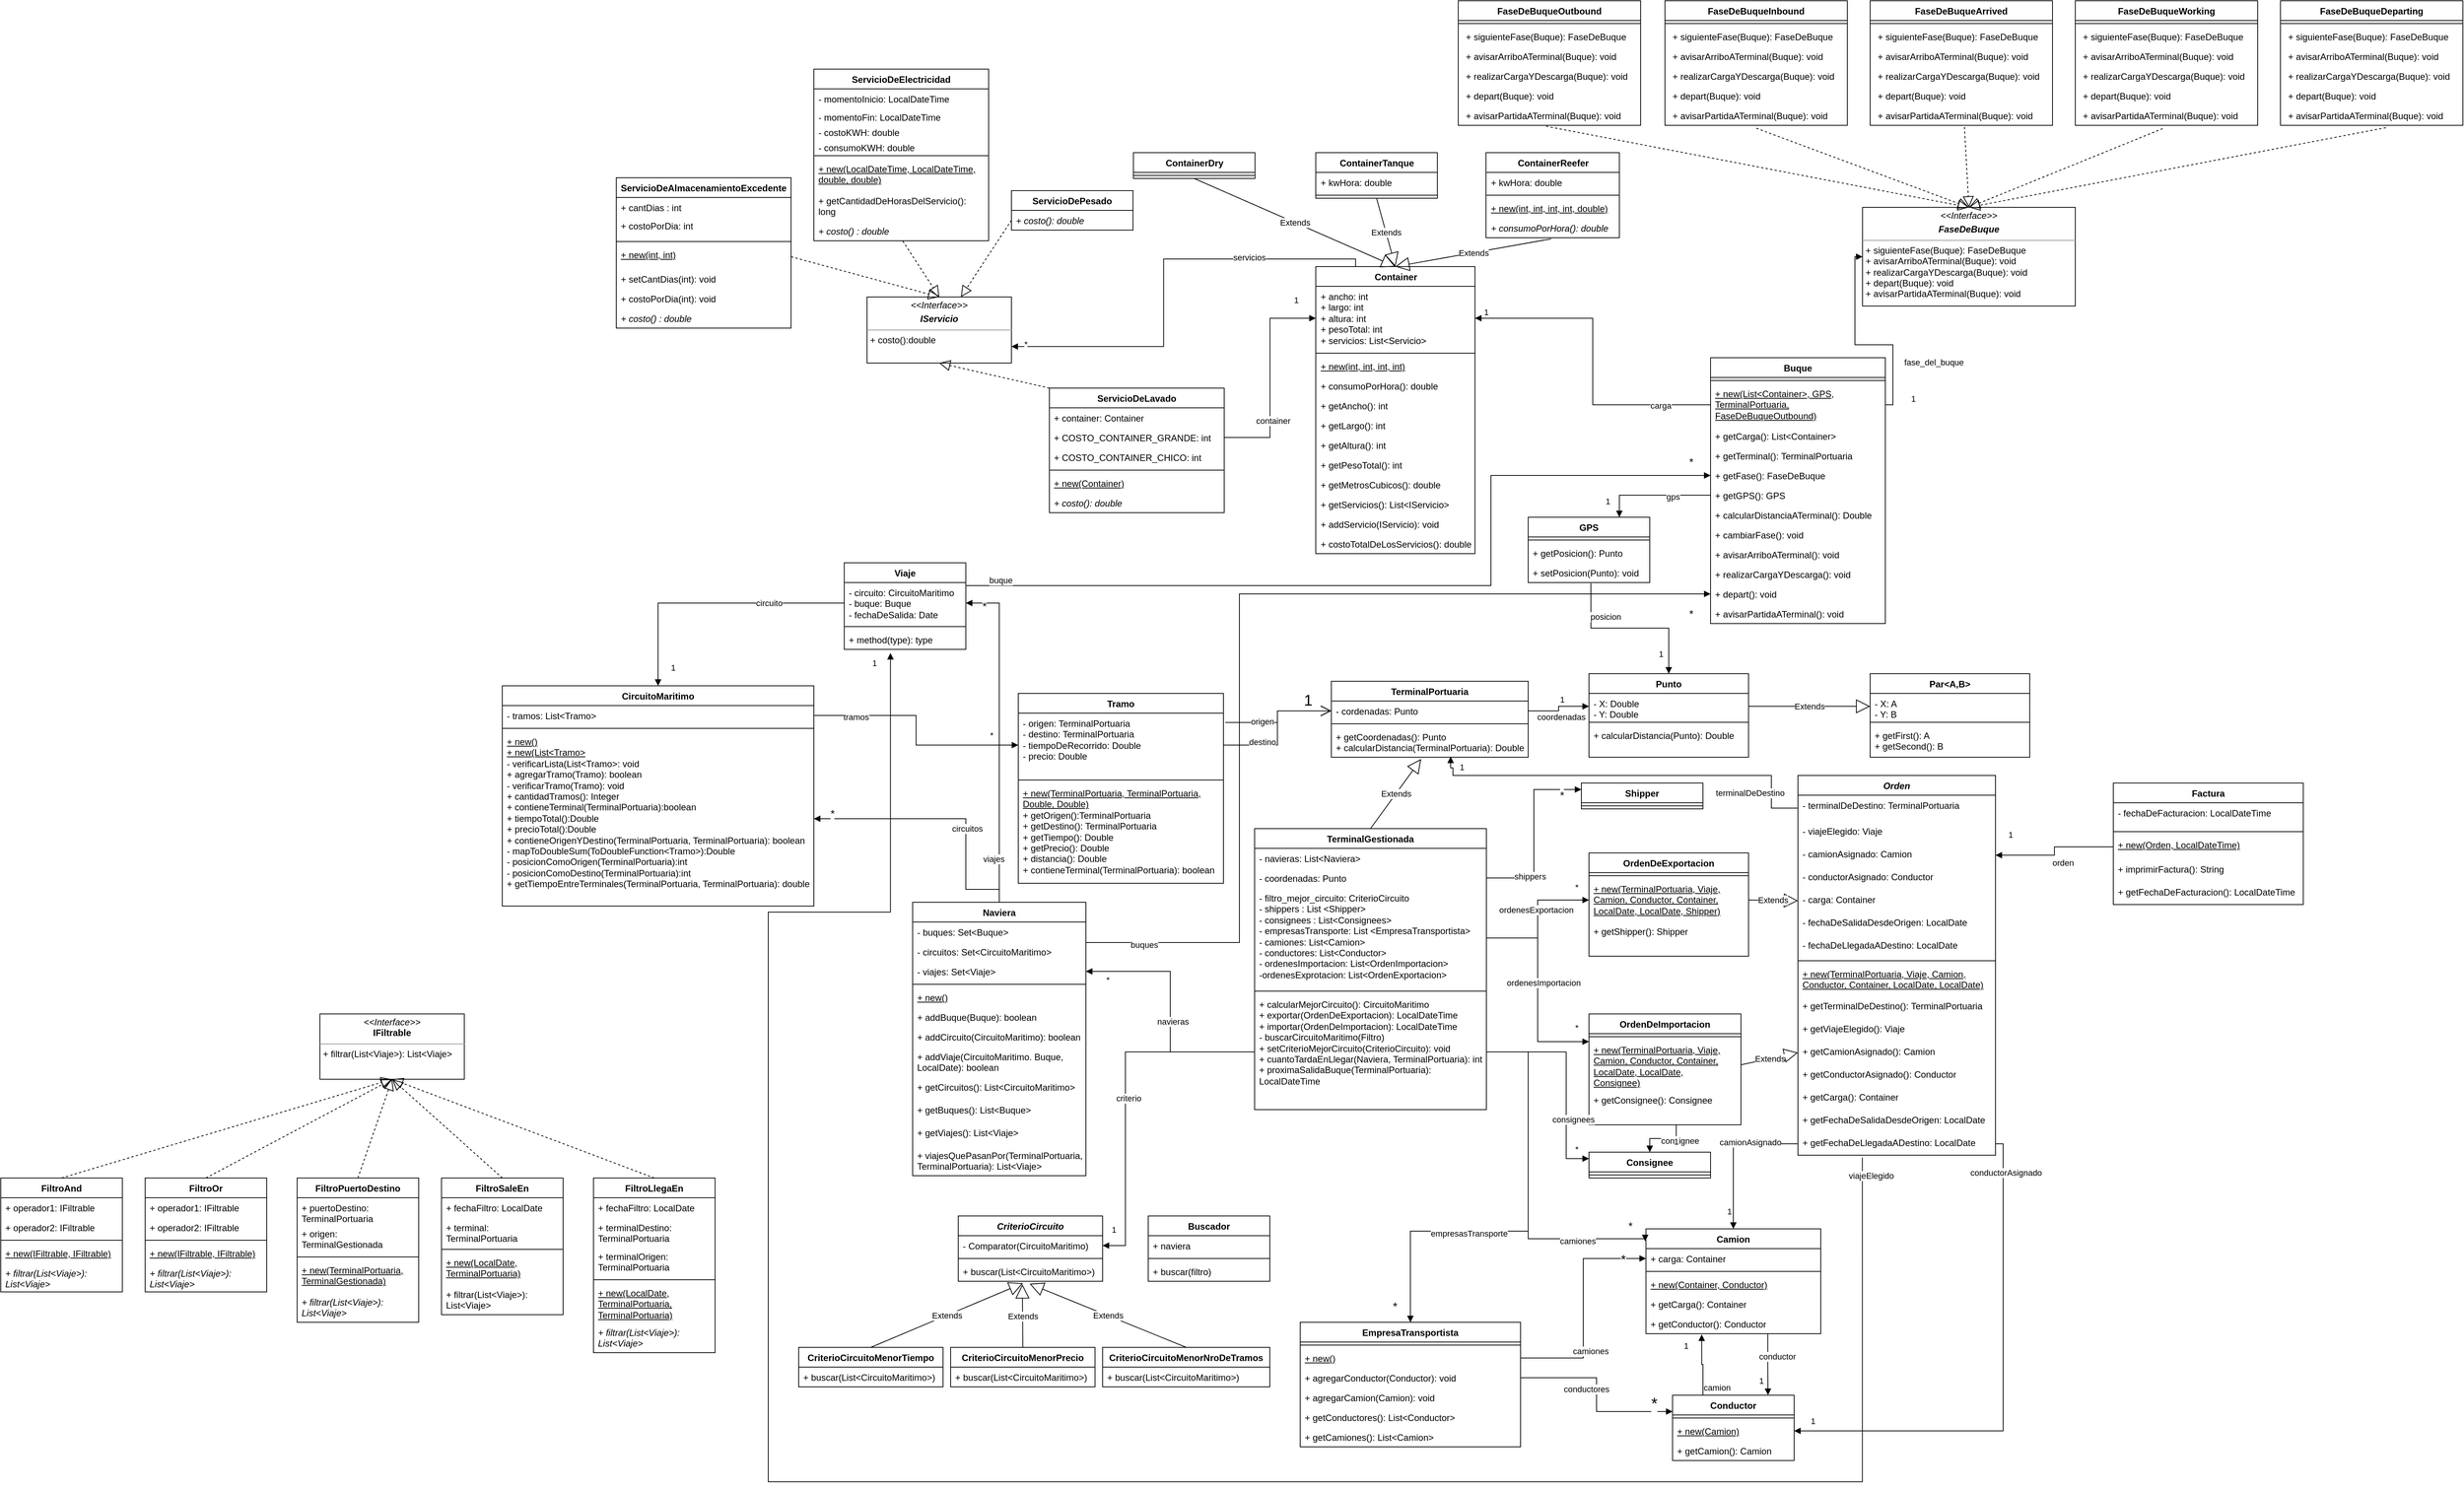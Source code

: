 <mxfile version="22.1.3" type="github">
  <diagram name="Página-1" id="1zxCoN62ttcMdRLy-pqy">
    <mxGraphModel dx="1106" dy="1782" grid="1" gridSize="10" guides="1" tooltips="1" connect="1" arrows="1" fold="1" page="1" pageScale="1" pageWidth="827" pageHeight="1169" math="0" shadow="0">
      <root>
        <mxCell id="0" />
        <mxCell id="1" parent="0" />
        <mxCell id="ABUvw_rNZOJrgvvg1hrZ-1" value="Naviera" style="swimlane;fontStyle=1;align=center;verticalAlign=top;childLayout=stackLayout;horizontal=1;startSize=26;horizontalStack=0;resizeParent=1;resizeParentMax=0;resizeLast=0;collapsible=1;marginBottom=0;whiteSpace=wrap;html=1;" parent="1" vertex="1">
          <mxGeometry x="1230" y="387" width="228" height="360" as="geometry">
            <mxRectangle x="820" width="80" height="30" as="alternateBounds" />
          </mxGeometry>
        </mxCell>
        <mxCell id="ABUvw_rNZOJrgvvg1hrZ-2" value="- buques: Set&amp;lt;Buque&amp;gt;" style="text;strokeColor=none;fillColor=none;align=left;verticalAlign=top;spacingLeft=4;spacingRight=4;overflow=hidden;rotatable=0;points=[[0,0.5],[1,0.5]];portConstraint=eastwest;whiteSpace=wrap;html=1;" parent="ABUvw_rNZOJrgvvg1hrZ-1" vertex="1">
          <mxGeometry y="26" width="228" height="26" as="geometry" />
        </mxCell>
        <mxCell id="ABUvw_rNZOJrgvvg1hrZ-5" value="- circuitos: Set&amp;lt;CircuitoMaritimo&amp;gt;" style="text;strokeColor=none;fillColor=none;align=left;verticalAlign=top;spacingLeft=4;spacingRight=4;overflow=hidden;rotatable=0;points=[[0,0.5],[1,0.5]];portConstraint=eastwest;whiteSpace=wrap;html=1;" parent="ABUvw_rNZOJrgvvg1hrZ-1" vertex="1">
          <mxGeometry y="52" width="228" height="26" as="geometry" />
        </mxCell>
        <mxCell id="wMsCpwQgi6BDoyRRbQmV-76" value="- viajes: Set&amp;lt;Viaje&amp;gt;" style="text;strokeColor=none;fillColor=none;align=left;verticalAlign=top;spacingLeft=4;spacingRight=4;overflow=hidden;rotatable=0;points=[[0,0.5],[1,0.5]];portConstraint=eastwest;whiteSpace=wrap;html=1;" parent="ABUvw_rNZOJrgvvg1hrZ-1" vertex="1">
          <mxGeometry y="78" width="228" height="26" as="geometry" />
        </mxCell>
        <mxCell id="ABUvw_rNZOJrgvvg1hrZ-3" value="" style="line;strokeWidth=1;fillColor=none;align=left;verticalAlign=middle;spacingTop=-1;spacingLeft=3;spacingRight=3;rotatable=0;labelPosition=right;points=[];portConstraint=eastwest;strokeColor=inherit;" parent="ABUvw_rNZOJrgvvg1hrZ-1" vertex="1">
          <mxGeometry y="104" width="228" height="8" as="geometry" />
        </mxCell>
        <mxCell id="ABUvw_rNZOJrgvvg1hrZ-4" value="+ new()" style="text;strokeColor=none;fillColor=none;align=left;verticalAlign=top;spacingLeft=4;spacingRight=4;overflow=hidden;rotatable=0;points=[[0,0.5],[1,0.5]];portConstraint=eastwest;whiteSpace=wrap;html=1;fontStyle=4" parent="ABUvw_rNZOJrgvvg1hrZ-1" vertex="1">
          <mxGeometry y="112" width="228" height="26" as="geometry" />
        </mxCell>
        <mxCell id="QQ8LeHGLAFKrEWEsR9pz-48" value="+ addBuque(Buque): boolean" style="text;strokeColor=none;fillColor=none;align=left;verticalAlign=top;spacingLeft=4;spacingRight=4;overflow=hidden;rotatable=0;points=[[0,0.5],[1,0.5]];portConstraint=eastwest;whiteSpace=wrap;html=1;" vertex="1" parent="ABUvw_rNZOJrgvvg1hrZ-1">
          <mxGeometry y="138" width="228" height="26" as="geometry" />
        </mxCell>
        <mxCell id="QQ8LeHGLAFKrEWEsR9pz-49" value="+ addCircuito(CircuitoMaritimo): boolean" style="text;strokeColor=none;fillColor=none;align=left;verticalAlign=top;spacingLeft=4;spacingRight=4;overflow=hidden;rotatable=0;points=[[0,0.5],[1,0.5]];portConstraint=eastwest;whiteSpace=wrap;html=1;" vertex="1" parent="ABUvw_rNZOJrgvvg1hrZ-1">
          <mxGeometry y="164" width="228" height="26" as="geometry" />
        </mxCell>
        <mxCell id="QQ8LeHGLAFKrEWEsR9pz-50" value="+ addViaje(CircuitoMaritimo. Buque, LocalDate): boolean" style="text;strokeColor=none;fillColor=none;align=left;verticalAlign=top;spacingLeft=4;spacingRight=4;overflow=hidden;rotatable=0;points=[[0,0.5],[1,0.5]];portConstraint=eastwest;whiteSpace=wrap;html=1;" vertex="1" parent="ABUvw_rNZOJrgvvg1hrZ-1">
          <mxGeometry y="190" width="228" height="40" as="geometry" />
        </mxCell>
        <mxCell id="QQ8LeHGLAFKrEWEsR9pz-51" value="+ getCircuitos(): List&amp;lt;CircuitoMaritimo&amp;gt;" style="text;strokeColor=none;fillColor=none;align=left;verticalAlign=top;spacingLeft=4;spacingRight=4;overflow=hidden;rotatable=0;points=[[0,0.5],[1,0.5]];portConstraint=eastwest;whiteSpace=wrap;html=1;" vertex="1" parent="ABUvw_rNZOJrgvvg1hrZ-1">
          <mxGeometry y="230" width="228" height="30" as="geometry" />
        </mxCell>
        <mxCell id="QQ8LeHGLAFKrEWEsR9pz-52" value="+ getBuques(): List&amp;lt;Buque&amp;gt;" style="text;strokeColor=none;fillColor=none;align=left;verticalAlign=top;spacingLeft=4;spacingRight=4;overflow=hidden;rotatable=0;points=[[0,0.5],[1,0.5]];portConstraint=eastwest;whiteSpace=wrap;html=1;" vertex="1" parent="ABUvw_rNZOJrgvvg1hrZ-1">
          <mxGeometry y="260" width="228" height="30" as="geometry" />
        </mxCell>
        <mxCell id="QQ8LeHGLAFKrEWEsR9pz-53" value="+ getViajes(): List&amp;lt;Viaje&amp;gt;" style="text;strokeColor=none;fillColor=none;align=left;verticalAlign=top;spacingLeft=4;spacingRight=4;overflow=hidden;rotatable=0;points=[[0,0.5],[1,0.5]];portConstraint=eastwest;whiteSpace=wrap;html=1;" vertex="1" parent="ABUvw_rNZOJrgvvg1hrZ-1">
          <mxGeometry y="290" width="228" height="30" as="geometry" />
        </mxCell>
        <mxCell id="QQ8LeHGLAFKrEWEsR9pz-54" value="+ viajesQuePasanPor(TerminalPortuaria, TerminalPortuaria): List&amp;lt;Viaje&amp;gt;" style="text;strokeColor=none;fillColor=none;align=left;verticalAlign=top;spacingLeft=4;spacingRight=4;overflow=hidden;rotatable=0;points=[[0,0.5],[1,0.5]];portConstraint=eastwest;whiteSpace=wrap;html=1;" vertex="1" parent="ABUvw_rNZOJrgvvg1hrZ-1">
          <mxGeometry y="320" width="228" height="40" as="geometry" />
        </mxCell>
        <mxCell id="ABUvw_rNZOJrgvvg1hrZ-6" value="TerminalGestionada" style="swimlane;fontStyle=1;align=center;verticalAlign=top;childLayout=stackLayout;horizontal=1;startSize=26;horizontalStack=0;resizeParent=1;resizeParentMax=0;resizeLast=0;collapsible=1;marginBottom=0;whiteSpace=wrap;html=1;" parent="1" vertex="1">
          <mxGeometry x="1680" y="290" width="305" height="370" as="geometry" />
        </mxCell>
        <mxCell id="ABUvw_rNZOJrgvvg1hrZ-7" value="- navieras: List&amp;lt;Naviera&amp;gt;" style="text;strokeColor=none;fillColor=none;align=left;verticalAlign=top;spacingLeft=4;spacingRight=4;overflow=hidden;rotatable=0;points=[[0,0.5],[1,0.5]];portConstraint=eastwest;whiteSpace=wrap;html=1;" parent="ABUvw_rNZOJrgvvg1hrZ-6" vertex="1">
          <mxGeometry y="26" width="305" height="26" as="geometry" />
        </mxCell>
        <mxCell id="I0zZV60bpWjbYKbzvoeE-28" value="- coordenadas: Punto" style="text;strokeColor=none;fillColor=none;align=left;verticalAlign=top;spacingLeft=4;spacingRight=4;overflow=hidden;rotatable=0;points=[[0,0.5],[1,0.5]];portConstraint=eastwest;whiteSpace=wrap;html=1;" parent="ABUvw_rNZOJrgvvg1hrZ-6" vertex="1">
          <mxGeometry y="52" width="305" height="26" as="geometry" />
        </mxCell>
        <mxCell id="I0zZV60bpWjbYKbzvoeE-29" value="&lt;div&gt;- filtro_mejor_circuito: CriterioCircuito&lt;/div&gt;&lt;div&gt;- shippers : List &amp;lt;Shipper&amp;gt;&lt;/div&gt;&lt;div&gt;- consignees : List&amp;lt;Consignees&amp;gt;&lt;/div&gt;&lt;div&gt;- empresasTransporte: List &amp;lt;EmpresaTransportista&amp;gt;&lt;br&gt;&lt;/div&gt;&lt;div&gt;- camiones: List&amp;lt;Camion&amp;gt;&lt;/div&gt;&lt;div&gt;- conductores: List&amp;lt;Conductor&amp;gt;&lt;/div&gt;&lt;div&gt;- ordenesImportacion: List&amp;lt;OrdenImportacion&amp;gt;&lt;br&gt;&lt;/div&gt;&lt;div&gt;-ordenesExprotacion: List&amp;lt;OrdenExportacion&amp;gt;&lt;/div&gt;&lt;div&gt;&lt;br&gt;&lt;/div&gt;" style="text;strokeColor=none;fillColor=none;align=left;verticalAlign=top;spacingLeft=4;spacingRight=4;overflow=hidden;rotatable=0;points=[[0,0.5],[1,0.5]];portConstraint=eastwest;whiteSpace=wrap;html=1;" parent="ABUvw_rNZOJrgvvg1hrZ-6" vertex="1">
          <mxGeometry y="78" width="305" height="132" as="geometry" />
        </mxCell>
        <mxCell id="ABUvw_rNZOJrgvvg1hrZ-8" value="" style="line;strokeWidth=1;fillColor=none;align=left;verticalAlign=middle;spacingTop=-1;spacingLeft=3;spacingRight=3;rotatable=0;labelPosition=right;points=[];portConstraint=eastwest;strokeColor=inherit;" parent="ABUvw_rNZOJrgvvg1hrZ-6" vertex="1">
          <mxGeometry y="210" width="305" height="8" as="geometry" />
        </mxCell>
        <mxCell id="ABUvw_rNZOJrgvvg1hrZ-9" value="&lt;div&gt;+ calcularMejorCircuito(): CircuitoMaritimo&lt;/div&gt;&lt;div&gt;+ exportar(OrdenDeExportacion): LocalDateTime&lt;/div&gt;&lt;div&gt;+ importar(OrdenDeImportacion): LocalDateTime&lt;br&gt;&lt;/div&gt;&lt;div&gt;- buscarCircuitoMaritimo(Filtro)&lt;br&gt;+ setCriterioMejorCircuito(CriterioCircuito): void&lt;/div&gt;&lt;div&gt;+ cuantoTardaEnLlegar(Naviera, TerminalPortuaria): int&lt;/div&gt;&lt;div&gt;+ proximaSalidaBuque(TerminalPortuaria): LocalDateTime&lt;br&gt;&lt;/div&gt;" style="text;strokeColor=none;fillColor=none;align=left;verticalAlign=top;spacingLeft=4;spacingRight=4;overflow=hidden;rotatable=0;points=[[0,0.5],[1,0.5]];portConstraint=eastwest;whiteSpace=wrap;html=1;" parent="ABUvw_rNZOJrgvvg1hrZ-6" vertex="1">
          <mxGeometry y="218" width="305" height="152" as="geometry" />
        </mxCell>
        <mxCell id="ABUvw_rNZOJrgvvg1hrZ-12" value="Buque" style="swimlane;fontStyle=1;align=center;verticalAlign=top;childLayout=stackLayout;horizontal=1;startSize=26;horizontalStack=0;resizeParent=1;resizeParentMax=0;resizeLast=0;collapsible=1;marginBottom=0;whiteSpace=wrap;html=1;" parent="1" vertex="1">
          <mxGeometry x="2280" y="-330" width="230" height="350" as="geometry" />
        </mxCell>
        <mxCell id="ABUvw_rNZOJrgvvg1hrZ-14" value="" style="line;strokeWidth=1;fillColor=none;align=left;verticalAlign=middle;spacingTop=-1;spacingLeft=3;spacingRight=3;rotatable=0;labelPosition=right;points=[];portConstraint=eastwest;strokeColor=inherit;" parent="ABUvw_rNZOJrgvvg1hrZ-12" vertex="1">
          <mxGeometry y="26" width="230" height="8" as="geometry" />
        </mxCell>
        <mxCell id="ABUvw_rNZOJrgvvg1hrZ-15" value="+ new(List&amp;lt;Container&amp;gt;, GPS, &lt;br&gt;TerminalPortuaria, &lt;br&gt;FaseDeBuqueOutbound)" style="text;strokeColor=none;fillColor=none;align=left;verticalAlign=top;spacingLeft=4;spacingRight=4;overflow=hidden;rotatable=0;points=[[0,0.5],[1,0.5]];portConstraint=eastwest;whiteSpace=wrap;html=1;fontStyle=4" parent="ABUvw_rNZOJrgvvg1hrZ-12" vertex="1">
          <mxGeometry y="34" width="230" height="56" as="geometry" />
        </mxCell>
        <mxCell id="e3Tv4PrM7sJhTQVXualJ-5" value="+ getCarga(): List&amp;lt;Container&amp;gt;" style="text;strokeColor=none;fillColor=none;align=left;verticalAlign=top;spacingLeft=4;spacingRight=4;overflow=hidden;rotatable=0;points=[[0,0.5],[1,0.5]];portConstraint=eastwest;whiteSpace=wrap;html=1;" parent="ABUvw_rNZOJrgvvg1hrZ-12" vertex="1">
          <mxGeometry y="90" width="230" height="26" as="geometry" />
        </mxCell>
        <mxCell id="e3Tv4PrM7sJhTQVXualJ-6" value="+ getTerminal(): TerminalPortuaria" style="text;strokeColor=none;fillColor=none;align=left;verticalAlign=top;spacingLeft=4;spacingRight=4;overflow=hidden;rotatable=0;points=[[0,0.5],[1,0.5]];portConstraint=eastwest;whiteSpace=wrap;html=1;" parent="ABUvw_rNZOJrgvvg1hrZ-12" vertex="1">
          <mxGeometry y="116" width="230" height="26" as="geometry" />
        </mxCell>
        <mxCell id="e3Tv4PrM7sJhTQVXualJ-7" value="+ getFase(): FaseDeBuque" style="text;strokeColor=none;fillColor=none;align=left;verticalAlign=top;spacingLeft=4;spacingRight=4;overflow=hidden;rotatable=0;points=[[0,0.5],[1,0.5]];portConstraint=eastwest;whiteSpace=wrap;html=1;" parent="ABUvw_rNZOJrgvvg1hrZ-12" vertex="1">
          <mxGeometry y="142" width="230" height="26" as="geometry" />
        </mxCell>
        <mxCell id="e3Tv4PrM7sJhTQVXualJ-8" value="+ getGPS(): GPS" style="text;strokeColor=none;fillColor=none;align=left;verticalAlign=top;spacingLeft=4;spacingRight=4;overflow=hidden;rotatable=0;points=[[0,0.5],[1,0.5]];portConstraint=eastwest;whiteSpace=wrap;html=1;" parent="ABUvw_rNZOJrgvvg1hrZ-12" vertex="1">
          <mxGeometry y="168" width="230" height="26" as="geometry" />
        </mxCell>
        <mxCell id="e3Tv4PrM7sJhTQVXualJ-9" value="+ calcularDistanciaATerminal(): Double" style="text;strokeColor=none;fillColor=none;align=left;verticalAlign=top;spacingLeft=4;spacingRight=4;overflow=hidden;rotatable=0;points=[[0,0.5],[1,0.5]];portConstraint=eastwest;whiteSpace=wrap;html=1;" parent="ABUvw_rNZOJrgvvg1hrZ-12" vertex="1">
          <mxGeometry y="194" width="230" height="26" as="geometry" />
        </mxCell>
        <mxCell id="e3Tv4PrM7sJhTQVXualJ-10" value="+ cambiarFase(): void" style="text;strokeColor=none;fillColor=none;align=left;verticalAlign=top;spacingLeft=4;spacingRight=4;overflow=hidden;rotatable=0;points=[[0,0.5],[1,0.5]];portConstraint=eastwest;whiteSpace=wrap;html=1;" parent="ABUvw_rNZOJrgvvg1hrZ-12" vertex="1">
          <mxGeometry y="220" width="230" height="26" as="geometry" />
        </mxCell>
        <mxCell id="e3Tv4PrM7sJhTQVXualJ-11" value="+ avisarArriboATerminal(): void" style="text;strokeColor=none;fillColor=none;align=left;verticalAlign=top;spacingLeft=4;spacingRight=4;overflow=hidden;rotatable=0;points=[[0,0.5],[1,0.5]];portConstraint=eastwest;whiteSpace=wrap;html=1;" parent="ABUvw_rNZOJrgvvg1hrZ-12" vertex="1">
          <mxGeometry y="246" width="230" height="26" as="geometry" />
        </mxCell>
        <mxCell id="e3Tv4PrM7sJhTQVXualJ-12" value="+ realizarCargaYDescarga(): void" style="text;strokeColor=none;fillColor=none;align=left;verticalAlign=top;spacingLeft=4;spacingRight=4;overflow=hidden;rotatable=0;points=[[0,0.5],[1,0.5]];portConstraint=eastwest;whiteSpace=wrap;html=1;" parent="ABUvw_rNZOJrgvvg1hrZ-12" vertex="1">
          <mxGeometry y="272" width="230" height="26" as="geometry" />
        </mxCell>
        <mxCell id="e3Tv4PrM7sJhTQVXualJ-13" value="+ depart(): void" style="text;strokeColor=none;fillColor=none;align=left;verticalAlign=top;spacingLeft=4;spacingRight=4;overflow=hidden;rotatable=0;points=[[0,0.5],[1,0.5]];portConstraint=eastwest;whiteSpace=wrap;html=1;" parent="ABUvw_rNZOJrgvvg1hrZ-12" vertex="1">
          <mxGeometry y="298" width="230" height="26" as="geometry" />
        </mxCell>
        <mxCell id="e3Tv4PrM7sJhTQVXualJ-14" value="+ avisarPartidaATerminal(): void" style="text;strokeColor=none;fillColor=none;align=left;verticalAlign=top;spacingLeft=4;spacingRight=4;overflow=hidden;rotatable=0;points=[[0,0.5],[1,0.5]];portConstraint=eastwest;whiteSpace=wrap;html=1;" parent="ABUvw_rNZOJrgvvg1hrZ-12" vertex="1">
          <mxGeometry y="324" width="230" height="26" as="geometry" />
        </mxCell>
        <mxCell id="I0zZV60bpWjbYKbzvoeE-3" value="&lt;span&gt;Container&lt;/span&gt;" style="swimlane;fontStyle=1;align=center;verticalAlign=top;childLayout=stackLayout;horizontal=1;startSize=26;horizontalStack=0;resizeParent=1;resizeParentMax=0;resizeLast=0;collapsible=1;marginBottom=0;whiteSpace=wrap;html=1;" parent="1" vertex="1">
          <mxGeometry x="1760.5" y="-450" width="209.5" height="378" as="geometry" />
        </mxCell>
        <mxCell id="I0zZV60bpWjbYKbzvoeE-4" value="+ ancho: int&lt;br&gt;&lt;div&gt;+ largo: int&lt;/div&gt;&lt;div&gt;+ altura: int&lt;/div&gt;&lt;div&gt;+ pesoTotal: int&lt;/div&gt;&lt;div&gt;+ servicios: List&amp;lt;Servicio&amp;gt;&lt;/div&gt;&lt;div&gt;&lt;br&gt;&lt;/div&gt;&lt;div&gt;&lt;br&gt;&lt;/div&gt;&lt;div&gt;&lt;br&gt;&lt;/div&gt;&lt;div&gt;&lt;br&gt;&lt;/div&gt;" style="text;strokeColor=none;fillColor=none;align=left;verticalAlign=top;spacingLeft=4;spacingRight=4;overflow=hidden;rotatable=0;points=[[0,0.5],[1,0.5]];portConstraint=eastwest;whiteSpace=wrap;html=1;" parent="I0zZV60bpWjbYKbzvoeE-3" vertex="1">
          <mxGeometry y="26" width="209.5" height="84" as="geometry" />
        </mxCell>
        <mxCell id="I0zZV60bpWjbYKbzvoeE-5" value="" style="line;strokeWidth=1;fillColor=none;align=left;verticalAlign=middle;spacingTop=-1;spacingLeft=3;spacingRight=3;rotatable=0;labelPosition=right;points=[];portConstraint=eastwest;strokeColor=inherit;" parent="I0zZV60bpWjbYKbzvoeE-3" vertex="1">
          <mxGeometry y="110" width="209.5" height="8" as="geometry" />
        </mxCell>
        <mxCell id="I0zZV60bpWjbYKbzvoeE-6" value="+ new(int, int, int, int)" style="text;strokeColor=none;fillColor=none;align=left;verticalAlign=top;spacingLeft=4;spacingRight=4;overflow=hidden;rotatable=0;points=[[0,0.5],[1,0.5]];portConstraint=eastwest;whiteSpace=wrap;html=1;fontStyle=4" parent="I0zZV60bpWjbYKbzvoeE-3" vertex="1">
          <mxGeometry y="118" width="209.5" height="26" as="geometry" />
        </mxCell>
        <mxCell id="QQ8LeHGLAFKrEWEsR9pz-44" value="+ consumoPorHora(): double" style="text;strokeColor=none;fillColor=none;align=left;verticalAlign=top;spacingLeft=4;spacingRight=4;overflow=hidden;rotatable=0;points=[[0,0.5],[1,0.5]];portConstraint=eastwest;whiteSpace=wrap;html=1;" vertex="1" parent="I0zZV60bpWjbYKbzvoeE-3">
          <mxGeometry y="144" width="209.5" height="26" as="geometry" />
        </mxCell>
        <mxCell id="QQ8LeHGLAFKrEWEsR9pz-15" value="+ getAncho(): int" style="text;strokeColor=none;fillColor=none;align=left;verticalAlign=top;spacingLeft=4;spacingRight=4;overflow=hidden;rotatable=0;points=[[0,0.5],[1,0.5]];portConstraint=eastwest;whiteSpace=wrap;html=1;" vertex="1" parent="I0zZV60bpWjbYKbzvoeE-3">
          <mxGeometry y="170" width="209.5" height="26" as="geometry" />
        </mxCell>
        <mxCell id="QQ8LeHGLAFKrEWEsR9pz-16" value="+ getLargo(): int" style="text;strokeColor=none;fillColor=none;align=left;verticalAlign=top;spacingLeft=4;spacingRight=4;overflow=hidden;rotatable=0;points=[[0,0.5],[1,0.5]];portConstraint=eastwest;whiteSpace=wrap;html=1;" vertex="1" parent="I0zZV60bpWjbYKbzvoeE-3">
          <mxGeometry y="196" width="209.5" height="26" as="geometry" />
        </mxCell>
        <mxCell id="QQ8LeHGLAFKrEWEsR9pz-19" value="+ getAltura(): int" style="text;strokeColor=none;fillColor=none;align=left;verticalAlign=top;spacingLeft=4;spacingRight=4;overflow=hidden;rotatable=0;points=[[0,0.5],[1,0.5]];portConstraint=eastwest;whiteSpace=wrap;html=1;" vertex="1" parent="I0zZV60bpWjbYKbzvoeE-3">
          <mxGeometry y="222" width="209.5" height="26" as="geometry" />
        </mxCell>
        <mxCell id="QQ8LeHGLAFKrEWEsR9pz-20" value="+ getPesoTotal(): int" style="text;strokeColor=none;fillColor=none;align=left;verticalAlign=top;spacingLeft=4;spacingRight=4;overflow=hidden;rotatable=0;points=[[0,0.5],[1,0.5]];portConstraint=eastwest;whiteSpace=wrap;html=1;" vertex="1" parent="I0zZV60bpWjbYKbzvoeE-3">
          <mxGeometry y="248" width="209.5" height="26" as="geometry" />
        </mxCell>
        <mxCell id="QQ8LeHGLAFKrEWEsR9pz-21" value="+ getMetrosCubicos(): double" style="text;strokeColor=none;fillColor=none;align=left;verticalAlign=top;spacingLeft=4;spacingRight=4;overflow=hidden;rotatable=0;points=[[0,0.5],[1,0.5]];portConstraint=eastwest;whiteSpace=wrap;html=1;" vertex="1" parent="I0zZV60bpWjbYKbzvoeE-3">
          <mxGeometry y="274" width="209.5" height="26" as="geometry" />
        </mxCell>
        <mxCell id="QQ8LeHGLAFKrEWEsR9pz-22" value="+ getServicios(): List&amp;lt;IServicio&amp;gt;" style="text;strokeColor=none;fillColor=none;align=left;verticalAlign=top;spacingLeft=4;spacingRight=4;overflow=hidden;rotatable=0;points=[[0,0.5],[1,0.5]];portConstraint=eastwest;whiteSpace=wrap;html=1;" vertex="1" parent="I0zZV60bpWjbYKbzvoeE-3">
          <mxGeometry y="300" width="209.5" height="26" as="geometry" />
        </mxCell>
        <mxCell id="QQ8LeHGLAFKrEWEsR9pz-23" value="+ addServicio(IServicio): void" style="text;strokeColor=none;fillColor=none;align=left;verticalAlign=top;spacingLeft=4;spacingRight=4;overflow=hidden;rotatable=0;points=[[0,0.5],[1,0.5]];portConstraint=eastwest;whiteSpace=wrap;html=1;" vertex="1" parent="I0zZV60bpWjbYKbzvoeE-3">
          <mxGeometry y="326" width="209.5" height="26" as="geometry" />
        </mxCell>
        <mxCell id="QQ8LeHGLAFKrEWEsR9pz-24" value="+ costoTotalDeLosServicios(): double" style="text;strokeColor=none;fillColor=none;align=left;verticalAlign=top;spacingLeft=4;spacingRight=4;overflow=hidden;rotatable=0;points=[[0,0.5],[1,0.5]];portConstraint=eastwest;whiteSpace=wrap;html=1;" vertex="1" parent="I0zZV60bpWjbYKbzvoeE-3">
          <mxGeometry y="352" width="209.5" height="26" as="geometry" />
        </mxCell>
        <mxCell id="vE86NBOg6e0xh6bUCSpT-1" value="ContainerDry" style="swimlane;fontStyle=1;align=center;verticalAlign=top;childLayout=stackLayout;horizontal=1;startSize=26;horizontalStack=0;resizeParent=1;resizeParentMax=0;resizeLast=0;collapsible=1;marginBottom=0;whiteSpace=wrap;html=1;" parent="1" vertex="1">
          <mxGeometry x="1520.5" y="-600" width="160" height="34" as="geometry" />
        </mxCell>
        <mxCell id="vE86NBOg6e0xh6bUCSpT-3" value="" style="line;strokeWidth=1;fillColor=none;align=left;verticalAlign=middle;spacingTop=-1;spacingLeft=3;spacingRight=3;rotatable=0;labelPosition=right;points=[];portConstraint=eastwest;strokeColor=inherit;" parent="vE86NBOg6e0xh6bUCSpT-1" vertex="1">
          <mxGeometry y="26" width="160" height="8" as="geometry" />
        </mxCell>
        <mxCell id="vE86NBOg6e0xh6bUCSpT-9" value="ContainerTanque" style="swimlane;fontStyle=1;align=center;verticalAlign=top;childLayout=stackLayout;horizontal=1;startSize=26;horizontalStack=0;resizeParent=1;resizeParentMax=0;resizeLast=0;collapsible=1;marginBottom=0;whiteSpace=wrap;html=1;" parent="1" vertex="1">
          <mxGeometry x="1760.5" y="-600" width="160" height="60" as="geometry" />
        </mxCell>
        <mxCell id="QQ8LeHGLAFKrEWEsR9pz-27" value="+ kwHora: double" style="text;strokeColor=none;fillColor=none;align=left;verticalAlign=top;spacingLeft=4;spacingRight=4;overflow=hidden;rotatable=0;points=[[0,0.5],[1,0.5]];portConstraint=eastwest;whiteSpace=wrap;html=1;" vertex="1" parent="vE86NBOg6e0xh6bUCSpT-9">
          <mxGeometry y="26" width="160" height="26" as="geometry" />
        </mxCell>
        <mxCell id="vE86NBOg6e0xh6bUCSpT-11" value="" style="line;strokeWidth=1;fillColor=none;align=left;verticalAlign=middle;spacingTop=-1;spacingLeft=3;spacingRight=3;rotatable=0;labelPosition=right;points=[];portConstraint=eastwest;strokeColor=inherit;" parent="vE86NBOg6e0xh6bUCSpT-9" vertex="1">
          <mxGeometry y="52" width="160" height="8" as="geometry" />
        </mxCell>
        <mxCell id="I0zZV60bpWjbYKbzvoeE-7" value="EmpresaTransportista" style="swimlane;fontStyle=1;align=center;verticalAlign=top;childLayout=stackLayout;horizontal=1;startSize=26;horizontalStack=0;resizeParent=1;resizeParentMax=0;resizeLast=0;collapsible=1;marginBottom=0;whiteSpace=wrap;html=1;" parent="1" vertex="1">
          <mxGeometry x="1740" y="940" width="290" height="164" as="geometry" />
        </mxCell>
        <mxCell id="I0zZV60bpWjbYKbzvoeE-9" value="" style="line;strokeWidth=1;fillColor=none;align=left;verticalAlign=middle;spacingTop=-1;spacingLeft=3;spacingRight=3;rotatable=0;labelPosition=right;points=[];portConstraint=eastwest;strokeColor=inherit;" parent="I0zZV60bpWjbYKbzvoeE-7" vertex="1">
          <mxGeometry y="26" width="290" height="8" as="geometry" />
        </mxCell>
        <mxCell id="I0zZV60bpWjbYKbzvoeE-10" value="+ new()" style="text;strokeColor=none;fillColor=none;align=left;verticalAlign=top;spacingLeft=4;spacingRight=4;overflow=hidden;rotatable=0;points=[[0,0.5],[1,0.5]];portConstraint=eastwest;whiteSpace=wrap;html=1;fontStyle=4" parent="I0zZV60bpWjbYKbzvoeE-7" vertex="1">
          <mxGeometry y="34" width="290" height="26" as="geometry" />
        </mxCell>
        <mxCell id="LPZ_iTTPC1OW5Bad9vyf-11" value="+ agregarConductor(Conductor): void" style="text;strokeColor=none;fillColor=none;align=left;verticalAlign=top;spacingLeft=4;spacingRight=4;overflow=hidden;rotatable=0;points=[[0,0.5],[1,0.5]];portConstraint=eastwest;whiteSpace=wrap;html=1;" parent="I0zZV60bpWjbYKbzvoeE-7" vertex="1">
          <mxGeometry y="60" width="290" height="26" as="geometry" />
        </mxCell>
        <mxCell id="LPZ_iTTPC1OW5Bad9vyf-12" value="+ agregarCamion(Camion): void" style="text;strokeColor=none;fillColor=none;align=left;verticalAlign=top;spacingLeft=4;spacingRight=4;overflow=hidden;rotatable=0;points=[[0,0.5],[1,0.5]];portConstraint=eastwest;whiteSpace=wrap;html=1;" parent="I0zZV60bpWjbYKbzvoeE-7" vertex="1">
          <mxGeometry y="86" width="290" height="26" as="geometry" />
        </mxCell>
        <mxCell id="LPZ_iTTPC1OW5Bad9vyf-14" value="+ getConductores(): List&amp;lt;Conductor&amp;gt;" style="text;strokeColor=none;fillColor=none;align=left;verticalAlign=top;spacingLeft=4;spacingRight=4;overflow=hidden;rotatable=0;points=[[0,0.5],[1,0.5]];portConstraint=eastwest;whiteSpace=wrap;html=1;" parent="I0zZV60bpWjbYKbzvoeE-7" vertex="1">
          <mxGeometry y="112" width="290" height="26" as="geometry" />
        </mxCell>
        <mxCell id="LPZ_iTTPC1OW5Bad9vyf-15" value="+ getCamiones(): List&amp;lt;Camion&amp;gt;" style="text;strokeColor=none;fillColor=none;align=left;verticalAlign=top;spacingLeft=4;spacingRight=4;overflow=hidden;rotatable=0;points=[[0,0.5],[1,0.5]];portConstraint=eastwest;whiteSpace=wrap;html=1;" parent="I0zZV60bpWjbYKbzvoeE-7" vertex="1">
          <mxGeometry y="138" width="290" height="26" as="geometry" />
        </mxCell>
        <mxCell id="I0zZV60bpWjbYKbzvoeE-11" value="Camion" style="swimlane;fontStyle=1;align=center;verticalAlign=top;childLayout=stackLayout;horizontal=1;startSize=26;horizontalStack=0;resizeParent=1;resizeParentMax=0;resizeLast=0;collapsible=1;marginBottom=0;whiteSpace=wrap;html=1;" parent="1" vertex="1">
          <mxGeometry x="2195" y="817" width="230" height="138" as="geometry" />
        </mxCell>
        <mxCell id="I0zZV60bpWjbYKbzvoeE-12" value="+ carga: Container" style="text;strokeColor=none;fillColor=none;align=left;verticalAlign=top;spacingLeft=4;spacingRight=4;overflow=hidden;rotatable=0;points=[[0,0.5],[1,0.5]];portConstraint=eastwest;whiteSpace=wrap;html=1;" parent="I0zZV60bpWjbYKbzvoeE-11" vertex="1">
          <mxGeometry y="26" width="230" height="26" as="geometry" />
        </mxCell>
        <mxCell id="I0zZV60bpWjbYKbzvoeE-13" value="" style="line;strokeWidth=1;fillColor=none;align=left;verticalAlign=middle;spacingTop=-1;spacingLeft=3;spacingRight=3;rotatable=0;labelPosition=right;points=[];portConstraint=eastwest;strokeColor=inherit;" parent="I0zZV60bpWjbYKbzvoeE-11" vertex="1">
          <mxGeometry y="52" width="230" height="8" as="geometry" />
        </mxCell>
        <mxCell id="I0zZV60bpWjbYKbzvoeE-14" value="+ new(Container, Conductor)" style="text;strokeColor=none;fillColor=none;align=left;verticalAlign=top;spacingLeft=4;spacingRight=4;overflow=hidden;rotatable=0;points=[[0,0.5],[1,0.5]];portConstraint=eastwest;whiteSpace=wrap;html=1;fontStyle=4" parent="I0zZV60bpWjbYKbzvoeE-11" vertex="1">
          <mxGeometry y="60" width="230" height="26" as="geometry" />
        </mxCell>
        <mxCell id="LPZ_iTTPC1OW5Bad9vyf-5" value="+ getCarga(): Container" style="text;strokeColor=none;fillColor=none;align=left;verticalAlign=top;spacingLeft=4;spacingRight=4;overflow=hidden;rotatable=0;points=[[0,0.5],[1,0.5]];portConstraint=eastwest;whiteSpace=wrap;html=1;" parent="I0zZV60bpWjbYKbzvoeE-11" vertex="1">
          <mxGeometry y="86" width="230" height="26" as="geometry" />
        </mxCell>
        <mxCell id="LPZ_iTTPC1OW5Bad9vyf-6" value="+ getConductor(): Conductor" style="text;strokeColor=none;fillColor=none;align=left;verticalAlign=top;spacingLeft=4;spacingRight=4;overflow=hidden;rotatable=0;points=[[0,0.5],[1,0.5]];portConstraint=eastwest;whiteSpace=wrap;html=1;" parent="I0zZV60bpWjbYKbzvoeE-11" vertex="1">
          <mxGeometry y="112" width="230" height="26" as="geometry" />
        </mxCell>
        <mxCell id="I0zZV60bpWjbYKbzvoeE-16" value="TerminalPortuaria" style="swimlane;fontStyle=1;align=center;verticalAlign=top;childLayout=stackLayout;horizontal=1;startSize=26;horizontalStack=0;resizeParent=1;resizeParentMax=0;resizeLast=0;collapsible=1;marginBottom=0;whiteSpace=wrap;html=1;" parent="1" vertex="1">
          <mxGeometry x="1781" y="96" width="259" height="100" as="geometry" />
        </mxCell>
        <mxCell id="I0zZV60bpWjbYKbzvoeE-17" value="- cordenadas:&amp;nbsp;Punto" style="text;strokeColor=none;fillColor=none;align=left;verticalAlign=top;spacingLeft=4;spacingRight=4;overflow=hidden;rotatable=0;points=[[0,0.5],[1,0.5]];portConstraint=eastwest;whiteSpace=wrap;html=1;" parent="I0zZV60bpWjbYKbzvoeE-16" vertex="1">
          <mxGeometry y="26" width="259" height="26" as="geometry" />
        </mxCell>
        <mxCell id="I0zZV60bpWjbYKbzvoeE-18" value="" style="line;strokeWidth=1;fillColor=none;align=left;verticalAlign=middle;spacingTop=-1;spacingLeft=3;spacingRight=3;rotatable=0;labelPosition=right;points=[];portConstraint=eastwest;strokeColor=inherit;" parent="I0zZV60bpWjbYKbzvoeE-16" vertex="1">
          <mxGeometry y="52" width="259" height="8" as="geometry" />
        </mxCell>
        <mxCell id="I0zZV60bpWjbYKbzvoeE-19" value="+ getCoordenadas(): Punto&lt;br&gt;+ calcularDistancia(TerminalPortuaria): Double" style="text;strokeColor=none;fillColor=none;align=left;verticalAlign=top;spacingLeft=4;spacingRight=4;overflow=hidden;rotatable=0;points=[[0,0.5],[1,0.5]];portConstraint=eastwest;whiteSpace=wrap;html=1;" parent="I0zZV60bpWjbYKbzvoeE-16" vertex="1">
          <mxGeometry y="60" width="259" height="40" as="geometry" />
        </mxCell>
        <mxCell id="vE86NBOg6e0xh6bUCSpT-18" value="Tramo" style="swimlane;fontStyle=1;align=center;verticalAlign=top;childLayout=stackLayout;horizontal=1;startSize=26;horizontalStack=0;resizeParent=1;resizeParentMax=0;resizeLast=0;collapsible=1;marginBottom=0;whiteSpace=wrap;html=1;" parent="1" vertex="1">
          <mxGeometry x="1369" y="112" width="270" height="250" as="geometry" />
        </mxCell>
        <mxCell id="vE86NBOg6e0xh6bUCSpT-19" value="&lt;div&gt;- origen: TerminalPortuaria&lt;/div&gt;&lt;div&gt;- destino: TerminalPortuaria&lt;/div&gt;&lt;div&gt;- tiempoDeRecorrido: Double&lt;br&gt;- precio: Double&lt;/div&gt;&lt;div&gt;&lt;br&gt;&lt;/div&gt;" style="text;strokeColor=none;fillColor=none;align=left;verticalAlign=top;spacingLeft=4;spacingRight=4;overflow=hidden;rotatable=0;points=[[0,0.5],[1,0.5]];portConstraint=eastwest;whiteSpace=wrap;html=1;" parent="vE86NBOg6e0xh6bUCSpT-18" vertex="1">
          <mxGeometry y="26" width="270" height="84" as="geometry" />
        </mxCell>
        <mxCell id="vE86NBOg6e0xh6bUCSpT-20" value="" style="line;strokeWidth=1;fillColor=none;align=left;verticalAlign=middle;spacingTop=-1;spacingLeft=3;spacingRight=3;rotatable=0;labelPosition=right;points=[];portConstraint=eastwest;strokeColor=inherit;" parent="vE86NBOg6e0xh6bUCSpT-18" vertex="1">
          <mxGeometry y="110" width="270" height="8" as="geometry" />
        </mxCell>
        <mxCell id="vE86NBOg6e0xh6bUCSpT-21" value="&lt;u&gt;+ new(TerminalPortuaria, TerminalPortuaria, Double, Double)&lt;/u&gt;&lt;br&gt;+ getOrigen():TerminalPortuaria&lt;br&gt;+ getDestino(): TerminalPortuaria&lt;br&gt;+ getTiempo(): Double&lt;br&gt;+ getPrecio(): Double&lt;br&gt;+ distancia(): Double&lt;br&gt;+ contieneTerminal(TerminalPortuaria): boolean" style="text;strokeColor=none;fillColor=none;align=left;verticalAlign=top;spacingLeft=4;spacingRight=4;overflow=hidden;rotatable=0;points=[[0,0.5],[1,0.5]];portConstraint=eastwest;whiteSpace=wrap;html=1;" parent="vE86NBOg6e0xh6bUCSpT-18" vertex="1">
          <mxGeometry y="118" width="270" height="132" as="geometry" />
        </mxCell>
        <mxCell id="vE86NBOg6e0xh6bUCSpT-22" value="CircuitoMaritimo" style="swimlane;fontStyle=1;align=center;verticalAlign=top;childLayout=stackLayout;horizontal=1;startSize=26;horizontalStack=0;resizeParent=1;resizeParentMax=0;resizeLast=0;collapsible=1;marginBottom=0;whiteSpace=wrap;html=1;" parent="1" vertex="1">
          <mxGeometry x="690" y="102" width="410" height="290" as="geometry" />
        </mxCell>
        <mxCell id="vE86NBOg6e0xh6bUCSpT-23" value="- tramos: List&amp;lt;Tramo&amp;gt;" style="text;strokeColor=none;fillColor=none;align=left;verticalAlign=top;spacingLeft=4;spacingRight=4;overflow=hidden;rotatable=0;points=[[0,0.5],[1,0.5]];portConstraint=eastwest;whiteSpace=wrap;html=1;" parent="vE86NBOg6e0xh6bUCSpT-22" vertex="1">
          <mxGeometry y="26" width="410" height="26" as="geometry" />
        </mxCell>
        <mxCell id="vE86NBOg6e0xh6bUCSpT-24" value="" style="line;strokeWidth=1;fillColor=none;align=left;verticalAlign=middle;spacingTop=-1;spacingLeft=3;spacingRight=3;rotatable=0;labelPosition=right;points=[];portConstraint=eastwest;strokeColor=inherit;" parent="vE86NBOg6e0xh6bUCSpT-22" vertex="1">
          <mxGeometry y="52" width="410" height="8" as="geometry" />
        </mxCell>
        <mxCell id="vE86NBOg6e0xh6bUCSpT-25" value="&lt;u&gt;+ new()&lt;br&gt;+ new(List&amp;lt;Tramo&amp;gt;&lt;br&gt;&lt;/u&gt;- verificarLista(List&amp;lt;Tramo&amp;gt;: void&lt;br&gt;+ agregarTramo(Tramo): boolean&lt;br&gt;- verificarTramo(Tramo): void&lt;br&gt;+ cantidadTramos(): Integer&lt;br&gt;+ contieneTerminal(TerminalPortuaria):boolean&lt;br&gt;+ tiempoTotal():Double&lt;br&gt;+ precioTotal():Double&lt;br&gt;+ contieneOrigenYDestino(TerminalPortuaria, TerminalPortuaria): boolean&lt;br&gt;- mapToDoubleSum(ToDoubleFunction&amp;lt;Tramo&amp;gt;):Double&lt;br&gt;- posicionComoOrigen(TerminalPortuaria):int&lt;br&gt;- posicionComoDestino(TerminalPortuaria):int&lt;br&gt;+ getTiempoEntreTerminales(TerminalPortuaria, TerminalPortuaria): double" style="text;strokeColor=none;fillColor=none;align=left;verticalAlign=top;spacingLeft=4;spacingRight=4;overflow=hidden;rotatable=0;points=[[0,0.5],[1,0.5]];portConstraint=eastwest;whiteSpace=wrap;html=1;" parent="vE86NBOg6e0xh6bUCSpT-22" vertex="1">
          <mxGeometry y="60" width="410" height="230" as="geometry" />
        </mxCell>
        <mxCell id="I0zZV60bpWjbYKbzvoeE-34" value="FiltroPuertoDestino" style="swimlane;fontStyle=1;align=center;verticalAlign=top;childLayout=stackLayout;horizontal=1;startSize=26;horizontalStack=0;resizeParent=1;resizeParentMax=0;resizeLast=0;collapsible=1;marginBottom=0;whiteSpace=wrap;html=1;" parent="1" vertex="1">
          <mxGeometry x="420" y="750" width="160" height="190" as="geometry" />
        </mxCell>
        <mxCell id="I0zZV60bpWjbYKbzvoeE-35" value="+ puertoDestino: TerminalPortuaria" style="text;strokeColor=none;fillColor=none;align=left;verticalAlign=top;spacingLeft=4;spacingRight=4;overflow=hidden;rotatable=0;points=[[0,0.5],[1,0.5]];portConstraint=eastwest;whiteSpace=wrap;html=1;" parent="I0zZV60bpWjbYKbzvoeE-34" vertex="1">
          <mxGeometry y="26" width="160" height="34" as="geometry" />
        </mxCell>
        <mxCell id="QQ8LeHGLAFKrEWEsR9pz-64" value="+ origen: TerminalGestionada" style="text;strokeColor=none;fillColor=none;align=left;verticalAlign=top;spacingLeft=4;spacingRight=4;overflow=hidden;rotatable=0;points=[[0,0.5],[1,0.5]];portConstraint=eastwest;whiteSpace=wrap;html=1;" vertex="1" parent="I0zZV60bpWjbYKbzvoeE-34">
          <mxGeometry y="60" width="160" height="40" as="geometry" />
        </mxCell>
        <mxCell id="I0zZV60bpWjbYKbzvoeE-36" value="" style="line;strokeWidth=1;fillColor=none;align=left;verticalAlign=middle;spacingTop=-1;spacingLeft=3;spacingRight=3;rotatable=0;labelPosition=right;points=[];portConstraint=eastwest;strokeColor=inherit;" parent="I0zZV60bpWjbYKbzvoeE-34" vertex="1">
          <mxGeometry y="100" width="160" height="8" as="geometry" />
        </mxCell>
        <mxCell id="I0zZV60bpWjbYKbzvoeE-37" value="+ new(TerminalPortuaria, TerminalGestionada)" style="text;strokeColor=none;fillColor=none;align=left;verticalAlign=top;spacingLeft=4;spacingRight=4;overflow=hidden;rotatable=0;points=[[0,0.5],[1,0.5]];portConstraint=eastwest;whiteSpace=wrap;html=1;fontStyle=4" parent="I0zZV60bpWjbYKbzvoeE-34" vertex="1">
          <mxGeometry y="108" width="160" height="42" as="geometry" />
        </mxCell>
        <mxCell id="QQ8LeHGLAFKrEWEsR9pz-65" value="+ filtrar(List&amp;lt;Viaje&amp;gt;): List&amp;lt;Viaje&amp;gt;" style="text;strokeColor=none;fillColor=none;align=left;verticalAlign=top;spacingLeft=4;spacingRight=4;overflow=hidden;rotatable=0;points=[[0,0.5],[1,0.5]];portConstraint=eastwest;whiteSpace=wrap;html=1;fontStyle=2" vertex="1" parent="I0zZV60bpWjbYKbzvoeE-34">
          <mxGeometry y="150" width="160" height="40" as="geometry" />
        </mxCell>
        <mxCell id="I0zZV60bpWjbYKbzvoeE-38" value="FiltroLlegaEn" style="swimlane;fontStyle=1;align=center;verticalAlign=top;childLayout=stackLayout;horizontal=1;startSize=26;horizontalStack=0;resizeParent=1;resizeParentMax=0;resizeLast=0;collapsible=1;marginBottom=0;whiteSpace=wrap;html=1;" parent="1" vertex="1">
          <mxGeometry x="810" y="750" width="160" height="230" as="geometry" />
        </mxCell>
        <mxCell id="I0zZV60bpWjbYKbzvoeE-39" value="+ fechaFiltro: LocalDate" style="text;strokeColor=none;fillColor=none;align=left;verticalAlign=top;spacingLeft=4;spacingRight=4;overflow=hidden;rotatable=0;points=[[0,0.5],[1,0.5]];portConstraint=eastwest;whiteSpace=wrap;html=1;" parent="I0zZV60bpWjbYKbzvoeE-38" vertex="1">
          <mxGeometry y="26" width="160" height="26" as="geometry" />
        </mxCell>
        <mxCell id="QQ8LeHGLAFKrEWEsR9pz-68" value="+ terminalDestino: TerminalPortuaria" style="text;strokeColor=none;fillColor=none;align=left;verticalAlign=top;spacingLeft=4;spacingRight=4;overflow=hidden;rotatable=0;points=[[0,0.5],[1,0.5]];portConstraint=eastwest;whiteSpace=wrap;html=1;" vertex="1" parent="I0zZV60bpWjbYKbzvoeE-38">
          <mxGeometry y="52" width="160" height="38" as="geometry" />
        </mxCell>
        <mxCell id="QQ8LeHGLAFKrEWEsR9pz-69" value="+ terminalOrigen: TerminalPortuaria" style="text;strokeColor=none;fillColor=none;align=left;verticalAlign=top;spacingLeft=4;spacingRight=4;overflow=hidden;rotatable=0;points=[[0,0.5],[1,0.5]];portConstraint=eastwest;whiteSpace=wrap;html=1;" vertex="1" parent="I0zZV60bpWjbYKbzvoeE-38">
          <mxGeometry y="90" width="160" height="40" as="geometry" />
        </mxCell>
        <mxCell id="I0zZV60bpWjbYKbzvoeE-40" value="" style="line;strokeWidth=1;fillColor=none;align=left;verticalAlign=middle;spacingTop=-1;spacingLeft=3;spacingRight=3;rotatable=0;labelPosition=right;points=[];portConstraint=eastwest;strokeColor=inherit;" parent="I0zZV60bpWjbYKbzvoeE-38" vertex="1">
          <mxGeometry y="130" width="160" height="8" as="geometry" />
        </mxCell>
        <mxCell id="I0zZV60bpWjbYKbzvoeE-41" value="+ new(LocalDate, TerminalPortuaria, TerminalPortuaria)" style="text;strokeColor=none;fillColor=none;align=left;verticalAlign=top;spacingLeft=4;spacingRight=4;overflow=hidden;rotatable=0;points=[[0,0.5],[1,0.5]];portConstraint=eastwest;whiteSpace=wrap;html=1;fontStyle=4" parent="I0zZV60bpWjbYKbzvoeE-38" vertex="1">
          <mxGeometry y="138" width="160" height="52" as="geometry" />
        </mxCell>
        <mxCell id="QQ8LeHGLAFKrEWEsR9pz-70" value="+ filtrar(List&amp;lt;Viaje&amp;gt;): List&amp;lt;Viaje&amp;gt;" style="text;strokeColor=none;fillColor=none;align=left;verticalAlign=top;spacingLeft=4;spacingRight=4;overflow=hidden;rotatable=0;points=[[0,0.5],[1,0.5]];portConstraint=eastwest;whiteSpace=wrap;html=1;fontStyle=2" vertex="1" parent="I0zZV60bpWjbYKbzvoeE-38">
          <mxGeometry y="190" width="160" height="40" as="geometry" />
        </mxCell>
        <mxCell id="I0zZV60bpWjbYKbzvoeE-42" value="FiltroSaleEn" style="swimlane;fontStyle=1;align=center;verticalAlign=top;childLayout=stackLayout;horizontal=1;startSize=26;horizontalStack=0;resizeParent=1;resizeParentMax=0;resizeLast=0;collapsible=1;marginBottom=0;whiteSpace=wrap;html=1;" parent="1" vertex="1">
          <mxGeometry x="610" y="750" width="160" height="180" as="geometry" />
        </mxCell>
        <mxCell id="I0zZV60bpWjbYKbzvoeE-43" value="+ fechaFiltro: LocalDate" style="text;strokeColor=none;fillColor=none;align=left;verticalAlign=top;spacingLeft=4;spacingRight=4;overflow=hidden;rotatable=0;points=[[0,0.5],[1,0.5]];portConstraint=eastwest;whiteSpace=wrap;html=1;" parent="I0zZV60bpWjbYKbzvoeE-42" vertex="1">
          <mxGeometry y="26" width="160" height="26" as="geometry" />
        </mxCell>
        <mxCell id="QQ8LeHGLAFKrEWEsR9pz-66" value="+ terminal: TerminalPortuaria" style="text;strokeColor=none;fillColor=none;align=left;verticalAlign=top;spacingLeft=4;spacingRight=4;overflow=hidden;rotatable=0;points=[[0,0.5],[1,0.5]];portConstraint=eastwest;whiteSpace=wrap;html=1;" vertex="1" parent="I0zZV60bpWjbYKbzvoeE-42">
          <mxGeometry y="52" width="160" height="38" as="geometry" />
        </mxCell>
        <mxCell id="I0zZV60bpWjbYKbzvoeE-44" value="" style="line;strokeWidth=1;fillColor=none;align=left;verticalAlign=middle;spacingTop=-1;spacingLeft=3;spacingRight=3;rotatable=0;labelPosition=right;points=[];portConstraint=eastwest;strokeColor=inherit;" parent="I0zZV60bpWjbYKbzvoeE-42" vertex="1">
          <mxGeometry y="90" width="160" height="8" as="geometry" />
        </mxCell>
        <mxCell id="I0zZV60bpWjbYKbzvoeE-45" value="+ new(LocalDate, TerminalPortuaria)" style="text;strokeColor=none;fillColor=none;align=left;verticalAlign=top;spacingLeft=4;spacingRight=4;overflow=hidden;rotatable=0;points=[[0,0.5],[1,0.5]];portConstraint=eastwest;whiteSpace=wrap;html=1;fontStyle=4" parent="I0zZV60bpWjbYKbzvoeE-42" vertex="1">
          <mxGeometry y="98" width="160" height="42" as="geometry" />
        </mxCell>
        <mxCell id="QQ8LeHGLAFKrEWEsR9pz-67" value="+ filtrar(List&amp;lt;Viaje&amp;gt;): List&amp;lt;Viaje&amp;gt;" style="text;strokeColor=none;fillColor=none;align=left;verticalAlign=top;spacingLeft=4;spacingRight=4;overflow=hidden;rotatable=0;points=[[0,0.5],[1,0.5]];portConstraint=eastwest;whiteSpace=wrap;html=1;" vertex="1" parent="I0zZV60bpWjbYKbzvoeE-42">
          <mxGeometry y="140" width="160" height="40" as="geometry" />
        </mxCell>
        <mxCell id="vE86NBOg6e0xh6bUCSpT-35" value="FaseDeBuqueOutbound" style="swimlane;fontStyle=1;align=center;verticalAlign=top;childLayout=stackLayout;horizontal=1;startSize=26;horizontalStack=0;resizeParent=1;resizeParentMax=0;resizeLast=0;collapsible=1;marginBottom=0;whiteSpace=wrap;html=1;" parent="1" vertex="1">
          <mxGeometry x="1948" y="-800" width="240" height="164" as="geometry" />
        </mxCell>
        <mxCell id="vE86NBOg6e0xh6bUCSpT-37" value="" style="line;strokeWidth=1;fillColor=none;align=left;verticalAlign=middle;spacingTop=-1;spacingLeft=3;spacingRight=3;rotatable=0;labelPosition=right;points=[];portConstraint=eastwest;strokeColor=inherit;" parent="vE86NBOg6e0xh6bUCSpT-35" vertex="1">
          <mxGeometry y="26" width="240" height="8" as="geometry" />
        </mxCell>
        <mxCell id="e3Tv4PrM7sJhTQVXualJ-16" value="&lt;p style=&quot;border-color: var(--border-color); margin: 0px 0px 0px 4px;&quot;&gt;+ siguienteFase(Buque): FaseDeBuque&lt;br&gt;&lt;/p&gt;" style="text;strokeColor=none;fillColor=none;align=left;verticalAlign=top;spacingLeft=4;spacingRight=4;overflow=hidden;rotatable=0;points=[[0,0.5],[1,0.5]];portConstraint=eastwest;whiteSpace=wrap;html=1;" parent="vE86NBOg6e0xh6bUCSpT-35" vertex="1">
          <mxGeometry y="34" width="240" height="26" as="geometry" />
        </mxCell>
        <mxCell id="e3Tv4PrM7sJhTQVXualJ-17" value="&lt;p style=&quot;border-color: var(--border-color); margin: 0px 0px 0px 4px;&quot;&gt;+ avisarArriboATerminal(Buque): void&lt;br&gt;&lt;/p&gt;" style="text;strokeColor=none;fillColor=none;align=left;verticalAlign=top;spacingLeft=4;spacingRight=4;overflow=hidden;rotatable=0;points=[[0,0.5],[1,0.5]];portConstraint=eastwest;whiteSpace=wrap;html=1;" parent="vE86NBOg6e0xh6bUCSpT-35" vertex="1">
          <mxGeometry y="60" width="240" height="26" as="geometry" />
        </mxCell>
        <mxCell id="e3Tv4PrM7sJhTQVXualJ-18" value="&lt;p style=&quot;border-color: var(--border-color); margin: 0px 0px 0px 4px;&quot;&gt;+ realizarCargaYDescarga(Buque): void&lt;br&gt;&lt;/p&gt;" style="text;strokeColor=none;fillColor=none;align=left;verticalAlign=top;spacingLeft=4;spacingRight=4;overflow=hidden;rotatable=0;points=[[0,0.5],[1,0.5]];portConstraint=eastwest;whiteSpace=wrap;html=1;" parent="vE86NBOg6e0xh6bUCSpT-35" vertex="1">
          <mxGeometry y="86" width="240" height="26" as="geometry" />
        </mxCell>
        <mxCell id="e3Tv4PrM7sJhTQVXualJ-19" value="&lt;p style=&quot;border-color: var(--border-color); margin: 0px 0px 0px 4px;&quot;&gt;+ depart(Buque): void&lt;br&gt;&lt;/p&gt;" style="text;strokeColor=none;fillColor=none;align=left;verticalAlign=top;spacingLeft=4;spacingRight=4;overflow=hidden;rotatable=0;points=[[0,0.5],[1,0.5]];portConstraint=eastwest;whiteSpace=wrap;html=1;" parent="vE86NBOg6e0xh6bUCSpT-35" vertex="1">
          <mxGeometry y="112" width="240" height="26" as="geometry" />
        </mxCell>
        <mxCell id="e3Tv4PrM7sJhTQVXualJ-20" value="&lt;p style=&quot;border-color: var(--border-color); margin: 0px 0px 0px 4px;&quot;&gt;+ avisarPartidaATerminal(Buque): void&lt;br&gt;&lt;/p&gt;" style="text;strokeColor=none;fillColor=none;align=left;verticalAlign=top;spacingLeft=4;spacingRight=4;overflow=hidden;rotatable=0;points=[[0,0.5],[1,0.5]];portConstraint=eastwest;whiteSpace=wrap;html=1;" parent="vE86NBOg6e0xh6bUCSpT-35" vertex="1">
          <mxGeometry y="138" width="240" height="26" as="geometry" />
        </mxCell>
        <mxCell id="vE86NBOg6e0xh6bUCSpT-62" value="&lt;div&gt;&lt;i&gt;Orden&lt;/i&gt;&lt;/div&gt;" style="swimlane;fontStyle=1;align=center;verticalAlign=top;childLayout=stackLayout;horizontal=1;startSize=26;horizontalStack=0;resizeParent=1;resizeParentMax=0;resizeLast=0;collapsible=1;marginBottom=0;whiteSpace=wrap;html=1;" parent="1" vertex="1">
          <mxGeometry x="2395" y="220" width="260" height="500" as="geometry" />
        </mxCell>
        <mxCell id="vE86NBOg6e0xh6bUCSpT-63" value="&lt;div&gt;- terminalDeDestino: TerminalPortuaria&lt;/div&gt;" style="text;strokeColor=none;fillColor=none;align=left;verticalAlign=top;spacingLeft=4;spacingRight=4;overflow=hidden;rotatable=0;points=[[0,0.5],[1,0.5]];portConstraint=eastwest;whiteSpace=wrap;html=1;" parent="vE86NBOg6e0xh6bUCSpT-62" vertex="1">
          <mxGeometry y="26" width="260" height="34" as="geometry" />
        </mxCell>
        <mxCell id="WsnCbgVOXLzYuHQtCXSU-8" value="&lt;div&gt;- viajeElegido: Viaje&lt;/div&gt;" style="text;strokeColor=none;fillColor=none;align=left;verticalAlign=top;spacingLeft=4;spacingRight=4;overflow=hidden;rotatable=0;points=[[0,0.5],[1,0.5]];portConstraint=eastwest;whiteSpace=wrap;html=1;" parent="vE86NBOg6e0xh6bUCSpT-62" vertex="1">
          <mxGeometry y="60" width="260" height="30" as="geometry" />
        </mxCell>
        <mxCell id="WsnCbgVOXLzYuHQtCXSU-3" value="&lt;div&gt;&lt;span style=&quot;background-color: initial;&quot;&gt;- camionAsignado: Camion&lt;/span&gt;&lt;br&gt;&lt;/div&gt;" style="text;strokeColor=none;fillColor=none;align=left;verticalAlign=top;spacingLeft=4;spacingRight=4;overflow=hidden;rotatable=0;points=[[0,0.5],[1,0.5]];portConstraint=eastwest;whiteSpace=wrap;html=1;" parent="vE86NBOg6e0xh6bUCSpT-62" vertex="1">
          <mxGeometry y="90" width="260" height="30" as="geometry" />
        </mxCell>
        <mxCell id="WsnCbgVOXLzYuHQtCXSU-4" value="&lt;div&gt;&lt;span style=&quot;background-color: initial;&quot;&gt;- conductorAsignado: Conductor&lt;/span&gt;&lt;br&gt;&lt;/div&gt;" style="text;strokeColor=none;fillColor=none;align=left;verticalAlign=top;spacingLeft=4;spacingRight=4;overflow=hidden;rotatable=0;points=[[0,0.5],[1,0.5]];portConstraint=eastwest;whiteSpace=wrap;html=1;" parent="vE86NBOg6e0xh6bUCSpT-62" vertex="1">
          <mxGeometry y="120" width="260" height="30" as="geometry" />
        </mxCell>
        <mxCell id="WsnCbgVOXLzYuHQtCXSU-5" value="&lt;div&gt;&lt;span style=&quot;background-color: initial;&quot;&gt;- carga: Container&lt;/span&gt;&lt;br&gt;&lt;/div&gt;" style="text;strokeColor=none;fillColor=none;align=left;verticalAlign=top;spacingLeft=4;spacingRight=4;overflow=hidden;rotatable=0;points=[[0,0.5],[1,0.5]];portConstraint=eastwest;whiteSpace=wrap;html=1;" parent="vE86NBOg6e0xh6bUCSpT-62" vertex="1">
          <mxGeometry y="150" width="260" height="30" as="geometry" />
        </mxCell>
        <mxCell id="WsnCbgVOXLzYuHQtCXSU-6" value="&lt;div&gt;&lt;span style=&quot;background-color: initial;&quot;&gt;- fechaDeSalidaDesdeOrigen: LocalDate&lt;/span&gt;&lt;br&gt;&lt;/div&gt;" style="text;strokeColor=none;fillColor=none;align=left;verticalAlign=top;spacingLeft=4;spacingRight=4;overflow=hidden;rotatable=0;points=[[0,0.5],[1,0.5]];portConstraint=eastwest;whiteSpace=wrap;html=1;" parent="vE86NBOg6e0xh6bUCSpT-62" vertex="1">
          <mxGeometry y="180" width="260" height="30" as="geometry" />
        </mxCell>
        <mxCell id="WsnCbgVOXLzYuHQtCXSU-7" value="&lt;div&gt;&lt;span style=&quot;background-color: initial;&quot;&gt;- fechaDeLlegadaADestino: LocalDate&lt;/span&gt;&lt;br&gt;&lt;/div&gt;" style="text;strokeColor=none;fillColor=none;align=left;verticalAlign=top;spacingLeft=4;spacingRight=4;overflow=hidden;rotatable=0;points=[[0,0.5],[1,0.5]];portConstraint=eastwest;whiteSpace=wrap;html=1;" parent="vE86NBOg6e0xh6bUCSpT-62" vertex="1">
          <mxGeometry y="210" width="260" height="30" as="geometry" />
        </mxCell>
        <mxCell id="vE86NBOg6e0xh6bUCSpT-64" value="" style="line;strokeWidth=1;fillColor=none;align=left;verticalAlign=middle;spacingTop=-1;spacingLeft=3;spacingRight=3;rotatable=0;labelPosition=right;points=[];portConstraint=eastwest;strokeColor=inherit;" parent="vE86NBOg6e0xh6bUCSpT-62" vertex="1">
          <mxGeometry y="240" width="260" height="8" as="geometry" />
        </mxCell>
        <mxCell id="vE86NBOg6e0xh6bUCSpT-65" value="+ new(TerminalPortuaria, Viaje, Camion, Conductor, Container, LocalDate, LocalDate)" style="text;strokeColor=none;fillColor=none;align=left;verticalAlign=top;spacingLeft=4;spacingRight=4;overflow=hidden;rotatable=0;points=[[0,0.5],[1,0.5]];portConstraint=eastwest;whiteSpace=wrap;html=1;fontStyle=4" parent="vE86NBOg6e0xh6bUCSpT-62" vertex="1">
          <mxGeometry y="248" width="260" height="42" as="geometry" />
        </mxCell>
        <mxCell id="WsnCbgVOXLzYuHQtCXSU-9" value="+ getTerminalDeDestino(): TerminalPortuaria" style="text;strokeColor=none;fillColor=none;align=left;verticalAlign=top;spacingLeft=4;spacingRight=4;overflow=hidden;rotatable=0;points=[[0,0.5],[1,0.5]];portConstraint=eastwest;whiteSpace=wrap;html=1;" parent="vE86NBOg6e0xh6bUCSpT-62" vertex="1">
          <mxGeometry y="290" width="260" height="30" as="geometry" />
        </mxCell>
        <mxCell id="WsnCbgVOXLzYuHQtCXSU-10" value="+ getViajeElegido(): Viaje" style="text;strokeColor=none;fillColor=none;align=left;verticalAlign=top;spacingLeft=4;spacingRight=4;overflow=hidden;rotatable=0;points=[[0,0.5],[1,0.5]];portConstraint=eastwest;whiteSpace=wrap;html=1;" parent="vE86NBOg6e0xh6bUCSpT-62" vertex="1">
          <mxGeometry y="320" width="260" height="30" as="geometry" />
        </mxCell>
        <mxCell id="WsnCbgVOXLzYuHQtCXSU-11" value="+ getCamionAsignado(): Camion" style="text;strokeColor=none;fillColor=none;align=left;verticalAlign=top;spacingLeft=4;spacingRight=4;overflow=hidden;rotatable=0;points=[[0,0.5],[1,0.5]];portConstraint=eastwest;whiteSpace=wrap;html=1;" parent="vE86NBOg6e0xh6bUCSpT-62" vertex="1">
          <mxGeometry y="350" width="260" height="30" as="geometry" />
        </mxCell>
        <mxCell id="WsnCbgVOXLzYuHQtCXSU-12" value="+ getConductorAsignado(): Conductor" style="text;strokeColor=none;fillColor=none;align=left;verticalAlign=top;spacingLeft=4;spacingRight=4;overflow=hidden;rotatable=0;points=[[0,0.5],[1,0.5]];portConstraint=eastwest;whiteSpace=wrap;html=1;" parent="vE86NBOg6e0xh6bUCSpT-62" vertex="1">
          <mxGeometry y="380" width="260" height="30" as="geometry" />
        </mxCell>
        <mxCell id="WsnCbgVOXLzYuHQtCXSU-13" value="+ getCarga(): Container" style="text;strokeColor=none;fillColor=none;align=left;verticalAlign=top;spacingLeft=4;spacingRight=4;overflow=hidden;rotatable=0;points=[[0,0.5],[1,0.5]];portConstraint=eastwest;whiteSpace=wrap;html=1;" parent="vE86NBOg6e0xh6bUCSpT-62" vertex="1">
          <mxGeometry y="410" width="260" height="30" as="geometry" />
        </mxCell>
        <mxCell id="WsnCbgVOXLzYuHQtCXSU-14" value="+ getFechaDeSalidaDesdeOrigen: LocalDate" style="text;strokeColor=none;fillColor=none;align=left;verticalAlign=top;spacingLeft=4;spacingRight=4;overflow=hidden;rotatable=0;points=[[0,0.5],[1,0.5]];portConstraint=eastwest;whiteSpace=wrap;html=1;" parent="vE86NBOg6e0xh6bUCSpT-62" vertex="1">
          <mxGeometry y="440" width="260" height="30" as="geometry" />
        </mxCell>
        <mxCell id="WsnCbgVOXLzYuHQtCXSU-15" value="+ getFechaDeLlegadaADestino: LocalDate" style="text;strokeColor=none;fillColor=none;align=left;verticalAlign=top;spacingLeft=4;spacingRight=4;overflow=hidden;rotatable=0;points=[[0,0.5],[1,0.5]];portConstraint=eastwest;whiteSpace=wrap;html=1;" parent="vE86NBOg6e0xh6bUCSpT-62" vertex="1">
          <mxGeometry y="470" width="260" height="30" as="geometry" />
        </mxCell>
        <mxCell id="wMsCpwQgi6BDoyRRbQmV-10" value="" style="endArrow=open;endFill=1;endSize=12;html=1;rounded=0;exitX=1.009;exitY=0.146;exitDx=0;exitDy=0;exitPerimeter=0;entryX=0;entryY=0.5;entryDx=0;entryDy=0;edgeStyle=orthogonalEdgeStyle;" parent="1" source="vE86NBOg6e0xh6bUCSpT-19" target="I0zZV60bpWjbYKbzvoeE-17" edge="1">
          <mxGeometry width="160" relative="1" as="geometry">
            <mxPoint x="1370" y="160" as="sourcePoint" />
            <mxPoint x="1530" y="160" as="targetPoint" />
          </mxGeometry>
        </mxCell>
        <mxCell id="wMsCpwQgi6BDoyRRbQmV-13" value="origen" style="edgeLabel;html=1;align=center;verticalAlign=middle;resizable=0;points=[];" parent="wMsCpwQgi6BDoyRRbQmV-10" vertex="1" connectable="0">
          <mxGeometry x="-0.804" y="2" relative="1" as="geometry">
            <mxPoint x="33" as="offset" />
          </mxGeometry>
        </mxCell>
        <mxCell id="wMsCpwQgi6BDoyRRbQmV-12" value="" style="endArrow=open;endFill=1;endSize=12;html=1;rounded=0;exitX=1;exitY=0.5;exitDx=0;exitDy=0;entryX=0;entryY=0.5;entryDx=0;entryDy=0;edgeStyle=orthogonalEdgeStyle;" parent="1" source="vE86NBOg6e0xh6bUCSpT-19" target="I0zZV60bpWjbYKbzvoeE-17" edge="1">
          <mxGeometry width="160" relative="1" as="geometry">
            <mxPoint x="1370" y="160" as="sourcePoint" />
            <mxPoint x="1530" y="160" as="targetPoint" />
          </mxGeometry>
        </mxCell>
        <mxCell id="wMsCpwQgi6BDoyRRbQmV-14" value="destino" style="edgeLabel;html=1;align=center;verticalAlign=middle;resizable=0;points=[];" parent="wMsCpwQgi6BDoyRRbQmV-12" vertex="1" connectable="0">
          <mxGeometry x="-0.805" y="4" relative="1" as="geometry">
            <mxPoint x="33" as="offset" />
          </mxGeometry>
        </mxCell>
        <mxCell id="wMsCpwQgi6BDoyRRbQmV-15" value="&lt;font style=&quot;font-size: 20px;&quot;&gt;1&lt;/font&gt;" style="edgeLabel;html=1;align=center;verticalAlign=middle;resizable=0;points=[];" parent="wMsCpwQgi6BDoyRRbQmV-12" vertex="1" connectable="0">
          <mxGeometry x="0.849" y="2" relative="1" as="geometry">
            <mxPoint x="-17" y="-13" as="offset" />
          </mxGeometry>
        </mxCell>
        <mxCell id="wMsCpwQgi6BDoyRRbQmV-20" value="Buscador" style="swimlane;fontStyle=1;align=center;verticalAlign=top;childLayout=stackLayout;horizontal=1;startSize=26;horizontalStack=0;resizeParent=1;resizeParentMax=0;resizeLast=0;collapsible=1;marginBottom=0;whiteSpace=wrap;html=1;" parent="1" vertex="1">
          <mxGeometry x="1540" y="800" width="160" height="86" as="geometry" />
        </mxCell>
        <mxCell id="wMsCpwQgi6BDoyRRbQmV-21" value="+ naviera" style="text;strokeColor=none;fillColor=none;align=left;verticalAlign=top;spacingLeft=4;spacingRight=4;overflow=hidden;rotatable=0;points=[[0,0.5],[1,0.5]];portConstraint=eastwest;whiteSpace=wrap;html=1;" parent="wMsCpwQgi6BDoyRRbQmV-20" vertex="1">
          <mxGeometry y="26" width="160" height="26" as="geometry" />
        </mxCell>
        <mxCell id="wMsCpwQgi6BDoyRRbQmV-22" value="" style="line;strokeWidth=1;fillColor=none;align=left;verticalAlign=middle;spacingTop=-1;spacingLeft=3;spacingRight=3;rotatable=0;labelPosition=right;points=[];portConstraint=eastwest;strokeColor=inherit;" parent="wMsCpwQgi6BDoyRRbQmV-20" vertex="1">
          <mxGeometry y="52" width="160" height="8" as="geometry" />
        </mxCell>
        <mxCell id="wMsCpwQgi6BDoyRRbQmV-23" value="+ buscar(filtro)" style="text;strokeColor=none;fillColor=none;align=left;verticalAlign=top;spacingLeft=4;spacingRight=4;overflow=hidden;rotatable=0;points=[[0,0.5],[1,0.5]];portConstraint=eastwest;whiteSpace=wrap;html=1;" parent="wMsCpwQgi6BDoyRRbQmV-20" vertex="1">
          <mxGeometry y="60" width="160" height="26" as="geometry" />
        </mxCell>
        <mxCell id="wMsCpwQgi6BDoyRRbQmV-25" value="CriterioCircuito" style="swimlane;fontStyle=3;align=center;verticalAlign=top;childLayout=stackLayout;horizontal=1;startSize=26;horizontalStack=0;resizeParent=1;resizeParentMax=0;resizeLast=0;collapsible=1;marginBottom=0;whiteSpace=wrap;html=1;" parent="1" vertex="1">
          <mxGeometry x="1290" y="800" width="190" height="86" as="geometry" />
        </mxCell>
        <mxCell id="wMsCpwQgi6BDoyRRbQmV-26" value="&lt;div&gt;- Comparator(CircuitoMaritimo)&lt;/div&gt;&lt;div&gt;&lt;br&gt;&lt;/div&gt;" style="text;strokeColor=none;fillColor=none;align=left;verticalAlign=top;spacingLeft=4;spacingRight=4;overflow=hidden;rotatable=0;points=[[0,0.5],[1,0.5]];portConstraint=eastwest;whiteSpace=wrap;html=1;" parent="wMsCpwQgi6BDoyRRbQmV-25" vertex="1">
          <mxGeometry y="26" width="190" height="26" as="geometry" />
        </mxCell>
        <mxCell id="wMsCpwQgi6BDoyRRbQmV-27" value="" style="line;strokeWidth=1;fillColor=none;align=left;verticalAlign=middle;spacingTop=-1;spacingLeft=3;spacingRight=3;rotatable=0;labelPosition=right;points=[];portConstraint=eastwest;strokeColor=inherit;" parent="wMsCpwQgi6BDoyRRbQmV-25" vertex="1">
          <mxGeometry y="52" width="190" height="8" as="geometry" />
        </mxCell>
        <mxCell id="wMsCpwQgi6BDoyRRbQmV-28" value="+ buscar(List&amp;lt;CircuitoMaritimo&amp;gt;)" style="text;strokeColor=none;fillColor=none;align=left;verticalAlign=top;spacingLeft=4;spacingRight=4;overflow=hidden;rotatable=0;points=[[0,0.5],[1,0.5]];portConstraint=eastwest;whiteSpace=wrap;html=1;" parent="wMsCpwQgi6BDoyRRbQmV-25" vertex="1">
          <mxGeometry y="60" width="190" height="26" as="geometry" />
        </mxCell>
        <mxCell id="wMsCpwQgi6BDoyRRbQmV-29" value="CriterioCircuitoMenorTiempo" style="swimlane;fontStyle=1;align=center;verticalAlign=top;childLayout=stackLayout;horizontal=1;startSize=26;horizontalStack=0;resizeParent=1;resizeParentMax=0;resizeLast=0;collapsible=1;marginBottom=0;whiteSpace=wrap;html=1;" parent="1" vertex="1">
          <mxGeometry x="1080" y="973" width="190" height="52" as="geometry" />
        </mxCell>
        <mxCell id="wMsCpwQgi6BDoyRRbQmV-32" value="+ buscar(List&amp;lt;CircuitoMaritimo&amp;gt;)" style="text;strokeColor=none;fillColor=none;align=left;verticalAlign=top;spacingLeft=4;spacingRight=4;overflow=hidden;rotatable=0;points=[[0,0.5],[1,0.5]];portConstraint=eastwest;whiteSpace=wrap;html=1;" parent="wMsCpwQgi6BDoyRRbQmV-29" vertex="1">
          <mxGeometry y="26" width="190" height="26" as="geometry" />
        </mxCell>
        <mxCell id="wMsCpwQgi6BDoyRRbQmV-33" value="CriterioCircuitoMenorPrecio" style="swimlane;fontStyle=1;align=center;verticalAlign=top;childLayout=stackLayout;horizontal=1;startSize=26;horizontalStack=0;resizeParent=1;resizeParentMax=0;resizeLast=0;collapsible=1;marginBottom=0;whiteSpace=wrap;html=1;" parent="1" vertex="1">
          <mxGeometry x="1280" y="973" width="190" height="52" as="geometry" />
        </mxCell>
        <mxCell id="wMsCpwQgi6BDoyRRbQmV-36" value="+ buscar(List&amp;lt;CircuitoMaritimo&amp;gt;)" style="text;strokeColor=none;fillColor=none;align=left;verticalAlign=top;spacingLeft=4;spacingRight=4;overflow=hidden;rotatable=0;points=[[0,0.5],[1,0.5]];portConstraint=eastwest;whiteSpace=wrap;html=1;" parent="wMsCpwQgi6BDoyRRbQmV-33" vertex="1">
          <mxGeometry y="26" width="190" height="26" as="geometry" />
        </mxCell>
        <mxCell id="wMsCpwQgi6BDoyRRbQmV-37" value="CriterioCircuitoMenorNroDeTramos" style="swimlane;fontStyle=1;align=center;verticalAlign=top;childLayout=stackLayout;horizontal=1;startSize=26;horizontalStack=0;resizeParent=1;resizeParentMax=0;resizeLast=0;collapsible=1;marginBottom=0;whiteSpace=wrap;html=1;" parent="1" vertex="1">
          <mxGeometry x="1480" y="973" width="220" height="52" as="geometry" />
        </mxCell>
        <mxCell id="wMsCpwQgi6BDoyRRbQmV-40" value="+ buscar(List&amp;lt;CircuitoMaritimo&amp;gt;)" style="text;strokeColor=none;fillColor=none;align=left;verticalAlign=top;spacingLeft=4;spacingRight=4;overflow=hidden;rotatable=0;points=[[0,0.5],[1,0.5]];portConstraint=eastwest;whiteSpace=wrap;html=1;" parent="wMsCpwQgi6BDoyRRbQmV-37" vertex="1">
          <mxGeometry y="26" width="220" height="26" as="geometry" />
        </mxCell>
        <mxCell id="wMsCpwQgi6BDoyRRbQmV-47" value="&lt;p style=&quot;margin:0px;margin-top:4px;text-align:center;&quot;&gt;&lt;i&gt;&amp;lt;&amp;lt;Interface&amp;gt;&amp;gt;&lt;/i&gt;&lt;/p&gt;&lt;p style=&quot;margin:0px;margin-top:4px;text-align:center;&quot;&gt;&lt;i&gt;&lt;b&gt;FaseDeBuque&lt;/b&gt;&lt;/i&gt;&lt;/p&gt;&lt;hr size=&quot;1&quot;&gt;&lt;p style=&quot;margin:0px;margin-left:4px;&quot;&gt;+ siguienteFase(Buque): FaseDeBuque&lt;/p&gt;&lt;p style=&quot;margin:0px;margin-left:4px;&quot;&gt;+ avisarArriboATerminal(Buque): void&lt;br&gt;+ realizarCargaYDescarga(Buque): void&lt;br&gt;+ depart(Buque): void&lt;br&gt;+ avisarPartidaATerminal(Buque): void&lt;/p&gt;" style="verticalAlign=top;align=left;overflow=fill;fontSize=12;fontFamily=Helvetica;html=1;whiteSpace=wrap;" parent="1" vertex="1">
          <mxGeometry x="2480" y="-528" width="280" height="130" as="geometry" />
        </mxCell>
        <mxCell id="wMsCpwQgi6BDoyRRbQmV-71" value="Viaje" style="swimlane;fontStyle=1;align=center;verticalAlign=top;childLayout=stackLayout;horizontal=1;startSize=26;horizontalStack=0;resizeParent=1;resizeParentMax=0;resizeLast=0;collapsible=1;marginBottom=0;whiteSpace=wrap;html=1;" parent="1" vertex="1">
          <mxGeometry x="1140" y="-60" width="160" height="114" as="geometry" />
        </mxCell>
        <mxCell id="wMsCpwQgi6BDoyRRbQmV-72" value="- circuito: CircuitoMaritimo&lt;br&gt;- buque: Buque&lt;br&gt;- fechaDeSalida: Date" style="text;strokeColor=none;fillColor=none;align=left;verticalAlign=top;spacingLeft=4;spacingRight=4;overflow=hidden;rotatable=0;points=[[0,0.5],[1,0.5]];portConstraint=eastwest;whiteSpace=wrap;html=1;" parent="wMsCpwQgi6BDoyRRbQmV-71" vertex="1">
          <mxGeometry y="26" width="160" height="54" as="geometry" />
        </mxCell>
        <mxCell id="wMsCpwQgi6BDoyRRbQmV-73" value="" style="line;strokeWidth=1;fillColor=none;align=left;verticalAlign=middle;spacingTop=-1;spacingLeft=3;spacingRight=3;rotatable=0;labelPosition=right;points=[];portConstraint=eastwest;strokeColor=inherit;" parent="wMsCpwQgi6BDoyRRbQmV-71" vertex="1">
          <mxGeometry y="80" width="160" height="8" as="geometry" />
        </mxCell>
        <mxCell id="wMsCpwQgi6BDoyRRbQmV-74" value="+ method(type): type" style="text;strokeColor=none;fillColor=none;align=left;verticalAlign=top;spacingLeft=4;spacingRight=4;overflow=hidden;rotatable=0;points=[[0,0.5],[1,0.5]];portConstraint=eastwest;whiteSpace=wrap;html=1;" parent="wMsCpwQgi6BDoyRRbQmV-71" vertex="1">
          <mxGeometry y="88" width="160" height="26" as="geometry" />
        </mxCell>
        <mxCell id="v_qziSdxNHRrXzCHgyad-1" value="&lt;p style=&quot;margin:0px;margin-top:4px;text-align:center;&quot;&gt;&lt;i&gt;&amp;lt;&amp;lt;Interface&amp;gt;&amp;gt;&lt;/i&gt;&lt;/p&gt;&lt;p style=&quot;margin:0px;margin-top:4px;text-align:center;&quot;&gt;&lt;i&gt;&lt;b&gt;IServicio&lt;/b&gt;&lt;/i&gt;&lt;/p&gt;&lt;hr size=&quot;1&quot;&gt;&lt;p style=&quot;margin:0px;margin-left:4px;&quot;&gt;+ costo():double&lt;br&gt;&lt;/p&gt;" style="verticalAlign=top;align=left;overflow=fill;fontSize=12;fontFamily=Helvetica;html=1;whiteSpace=wrap;" parent="1" vertex="1">
          <mxGeometry x="1170" y="-410" width="190" height="87" as="geometry" />
        </mxCell>
        <mxCell id="v_qziSdxNHRrXzCHgyad-22" value="ServicioDeAlmacenamientoExcedente" style="swimlane;fontStyle=1;align=center;verticalAlign=top;childLayout=stackLayout;horizontal=1;startSize=26;horizontalStack=0;resizeParent=1;resizeParentMax=0;resizeLast=0;collapsible=1;marginBottom=0;whiteSpace=wrap;html=1;" parent="1" vertex="1">
          <mxGeometry x="840" y="-567" width="230" height="198" as="geometry" />
        </mxCell>
        <mxCell id="v_qziSdxNHRrXzCHgyad-23" value="&lt;div&gt;+ cantDias : int&lt;/div&gt;" style="text;strokeColor=none;fillColor=none;align=left;verticalAlign=top;spacingLeft=4;spacingRight=4;overflow=hidden;rotatable=0;points=[[0,0.5],[1,0.5]];portConstraint=eastwest;whiteSpace=wrap;html=1;" parent="v_qziSdxNHRrXzCHgyad-22" vertex="1">
          <mxGeometry y="26" width="230" height="24" as="geometry" />
        </mxCell>
        <mxCell id="QQ8LeHGLAFKrEWEsR9pz-28" value="&lt;div&gt;&lt;span style=&quot;background-color: initial;&quot;&gt;+ costoPorDia: int&lt;/span&gt;&lt;br&gt;&lt;/div&gt;" style="text;strokeColor=none;fillColor=none;align=left;verticalAlign=top;spacingLeft=4;spacingRight=4;overflow=hidden;rotatable=0;points=[[0,0.5],[1,0.5]];portConstraint=eastwest;whiteSpace=wrap;html=1;" vertex="1" parent="v_qziSdxNHRrXzCHgyad-22">
          <mxGeometry y="50" width="230" height="30" as="geometry" />
        </mxCell>
        <mxCell id="v_qziSdxNHRrXzCHgyad-24" value="" style="line;strokeWidth=1;fillColor=none;align=left;verticalAlign=middle;spacingTop=-1;spacingLeft=3;spacingRight=3;rotatable=0;labelPosition=right;points=[];portConstraint=eastwest;strokeColor=inherit;" parent="v_qziSdxNHRrXzCHgyad-22" vertex="1">
          <mxGeometry y="80" width="230" height="8" as="geometry" />
        </mxCell>
        <mxCell id="v_qziSdxNHRrXzCHgyad-25" value="+ new(int, int)" style="text;strokeColor=none;fillColor=none;align=left;verticalAlign=top;spacingLeft=4;spacingRight=4;overflow=hidden;rotatable=0;points=[[0,0.5],[1,0.5]];portConstraint=eastwest;whiteSpace=wrap;html=1;fontStyle=4" parent="v_qziSdxNHRrXzCHgyad-22" vertex="1">
          <mxGeometry y="88" width="230" height="32" as="geometry" />
        </mxCell>
        <mxCell id="QQ8LeHGLAFKrEWEsR9pz-43" value="+ setCantDias(int): void" style="text;strokeColor=none;fillColor=none;align=left;verticalAlign=top;spacingLeft=4;spacingRight=4;overflow=hidden;rotatable=0;points=[[0,0.5],[1,0.5]];portConstraint=eastwest;whiteSpace=wrap;html=1;fontStyle=0" vertex="1" parent="v_qziSdxNHRrXzCHgyad-22">
          <mxGeometry y="120" width="230" height="26" as="geometry" />
        </mxCell>
        <mxCell id="QQ8LeHGLAFKrEWEsR9pz-31" value="+ costoPorDia(int): void" style="text;strokeColor=none;fillColor=none;align=left;verticalAlign=top;spacingLeft=4;spacingRight=4;overflow=hidden;rotatable=0;points=[[0,0.5],[1,0.5]];portConstraint=eastwest;whiteSpace=wrap;html=1;fontStyle=0" vertex="1" parent="v_qziSdxNHRrXzCHgyad-22">
          <mxGeometry y="146" width="230" height="26" as="geometry" />
        </mxCell>
        <mxCell id="QQ8LeHGLAFKrEWEsR9pz-30" value="+ costo() : double" style="text;strokeColor=none;fillColor=none;align=left;verticalAlign=top;spacingLeft=4;spacingRight=4;overflow=hidden;rotatable=0;points=[[0,0.5],[1,0.5]];portConstraint=eastwest;whiteSpace=wrap;html=1;fontStyle=2" vertex="1" parent="v_qziSdxNHRrXzCHgyad-22">
          <mxGeometry y="172" width="230" height="26" as="geometry" />
        </mxCell>
        <mxCell id="v_qziSdxNHRrXzCHgyad-30" value="ServicioDePesado" style="swimlane;fontStyle=1;align=center;verticalAlign=top;childLayout=stackLayout;horizontal=1;startSize=26;horizontalStack=0;resizeParent=1;resizeParentMax=0;resizeLast=0;collapsible=1;marginBottom=0;whiteSpace=wrap;html=1;" parent="1" vertex="1">
          <mxGeometry x="1360" y="-550" width="160" height="52" as="geometry" />
        </mxCell>
        <mxCell id="v_qziSdxNHRrXzCHgyad-33" value="+ costo(): double" style="text;strokeColor=none;fillColor=none;align=left;verticalAlign=top;spacingLeft=4;spacingRight=4;overflow=hidden;rotatable=0;points=[[0,0.5],[1,0.5]];portConstraint=eastwest;whiteSpace=wrap;html=1;fontStyle=2" parent="v_qziSdxNHRrXzCHgyad-30" vertex="1">
          <mxGeometry y="26" width="160" height="26" as="geometry" />
        </mxCell>
        <mxCell id="v_qziSdxNHRrXzCHgyad-49" value="Conductor" style="swimlane;fontStyle=1;align=center;verticalAlign=top;childLayout=stackLayout;horizontal=1;startSize=26;horizontalStack=0;resizeParent=1;resizeParentMax=0;resizeLast=0;collapsible=1;marginBottom=0;whiteSpace=wrap;html=1;" parent="1" vertex="1">
          <mxGeometry x="2230" y="1036" width="160" height="86" as="geometry" />
        </mxCell>
        <mxCell id="v_qziSdxNHRrXzCHgyad-52" value="" style="line;strokeWidth=1;fillColor=none;align=left;verticalAlign=middle;spacingTop=-1;spacingLeft=3;spacingRight=3;rotatable=0;labelPosition=right;points=[];portConstraint=eastwest;strokeColor=inherit;" parent="v_qziSdxNHRrXzCHgyad-49" vertex="1">
          <mxGeometry y="26" width="160" height="8" as="geometry" />
        </mxCell>
        <mxCell id="v_qziSdxNHRrXzCHgyad-53" value="+ new(Camion)" style="text;strokeColor=none;fillColor=none;align=left;verticalAlign=top;spacingLeft=4;spacingRight=4;overflow=hidden;rotatable=0;points=[[0,0.5],[1,0.5]];portConstraint=eastwest;whiteSpace=wrap;html=1;fontStyle=4" parent="v_qziSdxNHRrXzCHgyad-49" vertex="1">
          <mxGeometry y="34" width="160" height="26" as="geometry" />
        </mxCell>
        <mxCell id="LPZ_iTTPC1OW5Bad9vyf-10" value="+ getCamion(): Camion" style="text;strokeColor=none;fillColor=none;align=left;verticalAlign=top;spacingLeft=4;spacingRight=4;overflow=hidden;rotatable=0;points=[[0,0.5],[1,0.5]];portConstraint=eastwest;whiteSpace=wrap;html=1;" parent="v_qziSdxNHRrXzCHgyad-49" vertex="1">
          <mxGeometry y="60" width="160" height="26" as="geometry" />
        </mxCell>
        <mxCell id="xL51eRAqZsQXDMl_Cjis-1" value="&lt;div&gt;OrdenDeExportacion&lt;/div&gt;&lt;div&gt;&lt;br&gt;&lt;/div&gt;" style="swimlane;fontStyle=1;align=center;verticalAlign=top;childLayout=stackLayout;horizontal=1;startSize=26;horizontalStack=0;resizeParent=1;resizeParentMax=0;resizeLast=0;collapsible=1;marginBottom=0;whiteSpace=wrap;html=1;" parent="1" vertex="1">
          <mxGeometry x="2120" y="322" width="210" height="136" as="geometry" />
        </mxCell>
        <mxCell id="xL51eRAqZsQXDMl_Cjis-3" value="" style="line;strokeWidth=1;fillColor=none;align=left;verticalAlign=middle;spacingTop=-1;spacingLeft=3;spacingRight=3;rotatable=0;labelPosition=right;points=[];portConstraint=eastwest;strokeColor=inherit;" parent="xL51eRAqZsQXDMl_Cjis-1" vertex="1">
          <mxGeometry y="26" width="210" height="8" as="geometry" />
        </mxCell>
        <mxCell id="xL51eRAqZsQXDMl_Cjis-4" value="+ new(TerminalPortuaria, Viaje, Camion, Conductor, Container, LocalDate, LocalDate, Shipper)" style="text;strokeColor=none;fillColor=none;align=left;verticalAlign=top;spacingLeft=4;spacingRight=4;overflow=hidden;rotatable=0;points=[[0,0.5],[1,0.5]];portConstraint=eastwest;whiteSpace=wrap;html=1;fontStyle=4" parent="xL51eRAqZsQXDMl_Cjis-1" vertex="1">
          <mxGeometry y="34" width="210" height="56" as="geometry" />
        </mxCell>
        <mxCell id="WsnCbgVOXLzYuHQtCXSU-38" value="+ getShipper(): Shipper" style="text;strokeColor=none;fillColor=none;align=left;verticalAlign=top;spacingLeft=4;spacingRight=4;overflow=hidden;rotatable=0;points=[[0,0.5],[1,0.5]];portConstraint=eastwest;whiteSpace=wrap;html=1;" parent="xL51eRAqZsQXDMl_Cjis-1" vertex="1">
          <mxGeometry y="90" width="210" height="46" as="geometry" />
        </mxCell>
        <mxCell id="xL51eRAqZsQXDMl_Cjis-5" value="&lt;div&gt;OrdenDeImportacion&lt;/div&gt;" style="swimlane;fontStyle=1;align=center;verticalAlign=top;childLayout=stackLayout;horizontal=1;startSize=26;horizontalStack=0;resizeParent=1;resizeParentMax=0;resizeLast=0;collapsible=1;marginBottom=0;whiteSpace=wrap;html=1;" parent="1" vertex="1">
          <mxGeometry x="2120" y="534" width="200" height="146" as="geometry" />
        </mxCell>
        <mxCell id="xL51eRAqZsQXDMl_Cjis-7" value="" style="line;strokeWidth=1;fillColor=none;align=left;verticalAlign=middle;spacingTop=-1;spacingLeft=3;spacingRight=3;rotatable=0;labelPosition=right;points=[];portConstraint=eastwest;strokeColor=inherit;" parent="xL51eRAqZsQXDMl_Cjis-5" vertex="1">
          <mxGeometry y="26" width="200" height="8" as="geometry" />
        </mxCell>
        <mxCell id="xL51eRAqZsQXDMl_Cjis-8" value="+ new(TerminalPortuaria, Viaje, Camion, Conductor, Container, LocalDate, LocalDate,&lt;br&gt;Consignee)" style="text;strokeColor=none;fillColor=none;align=left;verticalAlign=top;spacingLeft=4;spacingRight=4;overflow=hidden;rotatable=0;points=[[0,0.5],[1,0.5]];portConstraint=eastwest;whiteSpace=wrap;html=1;fontStyle=4" parent="xL51eRAqZsQXDMl_Cjis-5" vertex="1">
          <mxGeometry y="34" width="200" height="66" as="geometry" />
        </mxCell>
        <mxCell id="WsnCbgVOXLzYuHQtCXSU-39" value="+ getConsignee(): Consignee" style="text;strokeColor=none;fillColor=none;align=left;verticalAlign=top;spacingLeft=4;spacingRight=4;overflow=hidden;rotatable=0;points=[[0,0.5],[1,0.5]];portConstraint=eastwest;whiteSpace=wrap;html=1;" parent="xL51eRAqZsQXDMl_Cjis-5" vertex="1">
          <mxGeometry y="100" width="200" height="46" as="geometry" />
        </mxCell>
        <mxCell id="v_qziSdxNHRrXzCHgyad-55" value="ContainerReefer" style="swimlane;fontStyle=1;align=center;verticalAlign=top;childLayout=stackLayout;horizontal=1;startSize=26;horizontalStack=0;resizeParent=1;resizeParentMax=0;resizeLast=0;collapsible=1;marginBottom=0;whiteSpace=wrap;html=1;" parent="1" vertex="1">
          <mxGeometry x="1984.5" y="-600" width="175.5" height="112" as="geometry" />
        </mxCell>
        <mxCell id="v_qziSdxNHRrXzCHgyad-56" value="+ kwHora: double" style="text;strokeColor=none;fillColor=none;align=left;verticalAlign=top;spacingLeft=4;spacingRight=4;overflow=hidden;rotatable=0;points=[[0,0.5],[1,0.5]];portConstraint=eastwest;whiteSpace=wrap;html=1;" parent="v_qziSdxNHRrXzCHgyad-55" vertex="1">
          <mxGeometry y="26" width="175.5" height="26" as="geometry" />
        </mxCell>
        <mxCell id="v_qziSdxNHRrXzCHgyad-57" value="" style="line;strokeWidth=1;fillColor=none;align=left;verticalAlign=middle;spacingTop=-1;spacingLeft=3;spacingRight=3;rotatable=0;labelPosition=right;points=[];portConstraint=eastwest;strokeColor=inherit;" parent="v_qziSdxNHRrXzCHgyad-55" vertex="1">
          <mxGeometry y="52" width="175.5" height="8" as="geometry" />
        </mxCell>
        <mxCell id="QQ8LeHGLAFKrEWEsR9pz-47" value="+ new(int, int, int, int, double)" style="text;strokeColor=none;fillColor=none;align=left;verticalAlign=top;spacingLeft=4;spacingRight=4;overflow=hidden;rotatable=0;points=[[0,0.5],[1,0.5]];portConstraint=eastwest;whiteSpace=wrap;html=1;fontStyle=4" vertex="1" parent="v_qziSdxNHRrXzCHgyad-55">
          <mxGeometry y="60" width="175.5" height="26" as="geometry" />
        </mxCell>
        <mxCell id="v_qziSdxNHRrXzCHgyad-58" value="+ consumoPorHora(): double" style="text;strokeColor=none;fillColor=none;align=left;verticalAlign=top;spacingLeft=4;spacingRight=4;overflow=hidden;rotatable=0;points=[[0,0.5],[1,0.5]];portConstraint=eastwest;whiteSpace=wrap;html=1;fontStyle=2" parent="v_qziSdxNHRrXzCHgyad-55" vertex="1">
          <mxGeometry y="86" width="175.5" height="26" as="geometry" />
        </mxCell>
        <mxCell id="eufe9mDObSMy9DqYyHRr-1" value="conductores" style="endArrow=block;endFill=1;html=1;edgeStyle=orthogonalEdgeStyle;align=left;verticalAlign=top;rounded=0;exitX=1;exitY=0.5;exitDx=0;exitDy=0;entryX=0;entryY=0.25;entryDx=0;entryDy=0;" parent="1" source="LPZ_iTTPC1OW5Bad9vyf-11" target="v_qziSdxNHRrXzCHgyad-49" edge="1">
          <mxGeometry x="-0.556" y="-2" relative="1" as="geometry">
            <mxPoint x="2070" y="1106" as="sourcePoint" />
            <mxPoint x="2217.0" y="1085" as="targetPoint" />
            <mxPoint as="offset" />
          </mxGeometry>
        </mxCell>
        <mxCell id="eufe9mDObSMy9DqYyHRr-2" value="*" style="edgeLabel;resizable=0;html=1;align=left;verticalAlign=bottom;fontSize=21;" parent="eufe9mDObSMy9DqYyHRr-1" connectable="0" vertex="1">
          <mxGeometry x="-1" relative="1" as="geometry">
            <mxPoint x="170" y="47" as="offset" />
          </mxGeometry>
        </mxCell>
        <mxCell id="yJXyIbkkPUpZtxzlh9dZ-1" value="Punto" style="swimlane;fontStyle=1;align=center;verticalAlign=top;childLayout=stackLayout;horizontal=1;startSize=26;horizontalStack=0;resizeParent=1;resizeParentMax=0;resizeLast=0;collapsible=1;marginBottom=0;whiteSpace=wrap;html=1;" parent="1" vertex="1">
          <mxGeometry x="2120" y="86" width="210" height="110" as="geometry" />
        </mxCell>
        <mxCell id="yJXyIbkkPUpZtxzlh9dZ-2" value="- X: Double&lt;br&gt;- Y: Double" style="text;strokeColor=none;fillColor=none;align=left;verticalAlign=top;spacingLeft=4;spacingRight=4;overflow=hidden;rotatable=0;points=[[0,0.5],[1,0.5]];portConstraint=eastwest;whiteSpace=wrap;html=1;" parent="yJXyIbkkPUpZtxzlh9dZ-1" vertex="1">
          <mxGeometry y="26" width="210" height="34" as="geometry" />
        </mxCell>
        <mxCell id="yJXyIbkkPUpZtxzlh9dZ-3" value="" style="line;strokeWidth=1;fillColor=none;align=left;verticalAlign=middle;spacingTop=-1;spacingLeft=3;spacingRight=3;rotatable=0;labelPosition=right;points=[];portConstraint=eastwest;strokeColor=inherit;" parent="yJXyIbkkPUpZtxzlh9dZ-1" vertex="1">
          <mxGeometry y="60" width="210" height="8" as="geometry" />
        </mxCell>
        <mxCell id="yJXyIbkkPUpZtxzlh9dZ-4" value="+ calcularDistancia(Punto): Double" style="text;strokeColor=none;fillColor=none;align=left;verticalAlign=top;spacingLeft=4;spacingRight=4;overflow=hidden;rotatable=0;points=[[0,0.5],[1,0.5]];portConstraint=eastwest;whiteSpace=wrap;html=1;" parent="yJXyIbkkPUpZtxzlh9dZ-1" vertex="1">
          <mxGeometry y="68" width="210" height="42" as="geometry" />
        </mxCell>
        <mxCell id="ZARA003NlYtr1Od_EZ7e-1" value="Par&amp;lt;A,B&amp;gt;" style="swimlane;fontStyle=1;align=center;verticalAlign=top;childLayout=stackLayout;horizontal=1;startSize=26;horizontalStack=0;resizeParent=1;resizeParentMax=0;resizeLast=0;collapsible=1;marginBottom=0;whiteSpace=wrap;html=1;" parent="1" vertex="1">
          <mxGeometry x="2490" y="86" width="210" height="110" as="geometry" />
        </mxCell>
        <mxCell id="ZARA003NlYtr1Od_EZ7e-2" value="- X: A&lt;br&gt;- Y: B" style="text;strokeColor=none;fillColor=none;align=left;verticalAlign=top;spacingLeft=4;spacingRight=4;overflow=hidden;rotatable=0;points=[[0,0.5],[1,0.5]];portConstraint=eastwest;whiteSpace=wrap;html=1;" parent="ZARA003NlYtr1Od_EZ7e-1" vertex="1">
          <mxGeometry y="26" width="210" height="34" as="geometry" />
        </mxCell>
        <mxCell id="ZARA003NlYtr1Od_EZ7e-3" value="" style="line;strokeWidth=1;fillColor=none;align=left;verticalAlign=middle;spacingTop=-1;spacingLeft=3;spacingRight=3;rotatable=0;labelPosition=right;points=[];portConstraint=eastwest;strokeColor=inherit;" parent="ZARA003NlYtr1Od_EZ7e-1" vertex="1">
          <mxGeometry y="60" width="210" height="8" as="geometry" />
        </mxCell>
        <mxCell id="ZARA003NlYtr1Od_EZ7e-4" value="+ getFirst(): A&lt;br&gt;+ getSecond(): B" style="text;strokeColor=none;fillColor=none;align=left;verticalAlign=top;spacingLeft=4;spacingRight=4;overflow=hidden;rotatable=0;points=[[0,0.5],[1,0.5]];portConstraint=eastwest;whiteSpace=wrap;html=1;" parent="ZARA003NlYtr1Od_EZ7e-1" vertex="1">
          <mxGeometry y="68" width="210" height="42" as="geometry" />
        </mxCell>
        <mxCell id="LPZ_iTTPC1OW5Bad9vyf-3" value="camion" style="endArrow=block;endFill=1;html=1;edgeStyle=orthogonalEdgeStyle;align=left;verticalAlign=top;rounded=0;exitX=0.25;exitY=0;exitDx=0;exitDy=0;entryX=0.319;entryY=1.038;entryDx=0;entryDy=0;entryPerimeter=0;" parent="1" source="v_qziSdxNHRrXzCHgyad-49" target="LPZ_iTTPC1OW5Bad9vyf-6" edge="1">
          <mxGeometry x="0.02" y="17" relative="1" as="geometry">
            <mxPoint x="2230" y="996" as="sourcePoint" />
            <mxPoint x="2257" y="976" as="targetPoint" />
            <mxPoint as="offset" />
          </mxGeometry>
        </mxCell>
        <mxCell id="LPZ_iTTPC1OW5Bad9vyf-4" value="1" style="edgeLabel;resizable=0;html=1;align=left;verticalAlign=bottom;" parent="LPZ_iTTPC1OW5Bad9vyf-3" connectable="0" vertex="1">
          <mxGeometry x="-1" relative="1" as="geometry">
            <mxPoint x="-27" y="-57" as="offset" />
          </mxGeometry>
        </mxCell>
        <mxCell id="LPZ_iTTPC1OW5Bad9vyf-8" value="conductor" style="endArrow=block;endFill=1;html=1;edgeStyle=orthogonalEdgeStyle;align=left;verticalAlign=top;rounded=0;exitX=0.697;exitY=1.007;exitDx=0;exitDy=0;exitPerimeter=0;entryX=0.785;entryY=-0.002;entryDx=0;entryDy=0;entryPerimeter=0;" parent="1" source="LPZ_iTTPC1OW5Bad9vyf-6" target="v_qziSdxNHRrXzCHgyad-49" edge="1">
          <mxGeometry x="-0.587" y="-13" relative="1" as="geometry">
            <mxPoint x="2342.58" y="968.884" as="sourcePoint" />
            <mxPoint x="2500" y="1006" as="targetPoint" />
            <mxPoint as="offset" />
          </mxGeometry>
        </mxCell>
        <mxCell id="LPZ_iTTPC1OW5Bad9vyf-9" value="1" style="edgeLabel;resizable=0;html=1;align=left;verticalAlign=bottom;" parent="LPZ_iTTPC1OW5Bad9vyf-8" connectable="0" vertex="1">
          <mxGeometry x="-1" relative="1" as="geometry">
            <mxPoint x="-13" y="70" as="offset" />
          </mxGeometry>
        </mxCell>
        <mxCell id="e3Tv4PrM7sJhTQVXualJ-29" value="FaseDeBuqueInbound" style="swimlane;fontStyle=1;align=center;verticalAlign=top;childLayout=stackLayout;horizontal=1;startSize=26;horizontalStack=0;resizeParent=1;resizeParentMax=0;resizeLast=0;collapsible=1;marginBottom=0;whiteSpace=wrap;html=1;" parent="1" vertex="1">
          <mxGeometry x="2220" y="-800" width="240" height="164" as="geometry" />
        </mxCell>
        <mxCell id="e3Tv4PrM7sJhTQVXualJ-31" value="" style="line;strokeWidth=1;fillColor=none;align=left;verticalAlign=middle;spacingTop=-1;spacingLeft=3;spacingRight=3;rotatable=0;labelPosition=right;points=[];portConstraint=eastwest;strokeColor=inherit;" parent="e3Tv4PrM7sJhTQVXualJ-29" vertex="1">
          <mxGeometry y="26" width="240" height="8" as="geometry" />
        </mxCell>
        <mxCell id="e3Tv4PrM7sJhTQVXualJ-32" value="&lt;p style=&quot;border-color: var(--border-color); margin: 0px 0px 0px 4px;&quot;&gt;+ siguienteFase(Buque): FaseDeBuque&lt;br&gt;&lt;/p&gt;" style="text;strokeColor=none;fillColor=none;align=left;verticalAlign=top;spacingLeft=4;spacingRight=4;overflow=hidden;rotatable=0;points=[[0,0.5],[1,0.5]];portConstraint=eastwest;whiteSpace=wrap;html=1;" parent="e3Tv4PrM7sJhTQVXualJ-29" vertex="1">
          <mxGeometry y="34" width="240" height="26" as="geometry" />
        </mxCell>
        <mxCell id="e3Tv4PrM7sJhTQVXualJ-33" value="&lt;p style=&quot;border-color: var(--border-color); margin: 0px 0px 0px 4px;&quot;&gt;+ avisarArriboATerminal(Buque): void&lt;br&gt;&lt;/p&gt;" style="text;strokeColor=none;fillColor=none;align=left;verticalAlign=top;spacingLeft=4;spacingRight=4;overflow=hidden;rotatable=0;points=[[0,0.5],[1,0.5]];portConstraint=eastwest;whiteSpace=wrap;html=1;" parent="e3Tv4PrM7sJhTQVXualJ-29" vertex="1">
          <mxGeometry y="60" width="240" height="26" as="geometry" />
        </mxCell>
        <mxCell id="e3Tv4PrM7sJhTQVXualJ-34" value="&lt;p style=&quot;border-color: var(--border-color); margin: 0px 0px 0px 4px;&quot;&gt;+ realizarCargaYDescarga(Buque): void&lt;br&gt;&lt;/p&gt;" style="text;strokeColor=none;fillColor=none;align=left;verticalAlign=top;spacingLeft=4;spacingRight=4;overflow=hidden;rotatable=0;points=[[0,0.5],[1,0.5]];portConstraint=eastwest;whiteSpace=wrap;html=1;" parent="e3Tv4PrM7sJhTQVXualJ-29" vertex="1">
          <mxGeometry y="86" width="240" height="26" as="geometry" />
        </mxCell>
        <mxCell id="e3Tv4PrM7sJhTQVXualJ-35" value="&lt;p style=&quot;border-color: var(--border-color); margin: 0px 0px 0px 4px;&quot;&gt;+ depart(Buque): void&lt;br&gt;&lt;/p&gt;" style="text;strokeColor=none;fillColor=none;align=left;verticalAlign=top;spacingLeft=4;spacingRight=4;overflow=hidden;rotatable=0;points=[[0,0.5],[1,0.5]];portConstraint=eastwest;whiteSpace=wrap;html=1;" parent="e3Tv4PrM7sJhTQVXualJ-29" vertex="1">
          <mxGeometry y="112" width="240" height="26" as="geometry" />
        </mxCell>
        <mxCell id="e3Tv4PrM7sJhTQVXualJ-36" value="&lt;p style=&quot;border-color: var(--border-color); margin: 0px 0px 0px 4px;&quot;&gt;+ avisarPartidaATerminal(Buque): void&lt;br&gt;&lt;/p&gt;" style="text;strokeColor=none;fillColor=none;align=left;verticalAlign=top;spacingLeft=4;spacingRight=4;overflow=hidden;rotatable=0;points=[[0,0.5],[1,0.5]];portConstraint=eastwest;whiteSpace=wrap;html=1;" parent="e3Tv4PrM7sJhTQVXualJ-29" vertex="1">
          <mxGeometry y="138" width="240" height="26" as="geometry" />
        </mxCell>
        <mxCell id="e3Tv4PrM7sJhTQVXualJ-37" value="FaseDeBuqueWorking" style="swimlane;fontStyle=1;align=center;verticalAlign=top;childLayout=stackLayout;horizontal=1;startSize=26;horizontalStack=0;resizeParent=1;resizeParentMax=0;resizeLast=0;collapsible=1;marginBottom=0;whiteSpace=wrap;html=1;" parent="1" vertex="1">
          <mxGeometry x="2760" y="-800" width="240" height="164" as="geometry" />
        </mxCell>
        <mxCell id="e3Tv4PrM7sJhTQVXualJ-39" value="" style="line;strokeWidth=1;fillColor=none;align=left;verticalAlign=middle;spacingTop=-1;spacingLeft=3;spacingRight=3;rotatable=0;labelPosition=right;points=[];portConstraint=eastwest;strokeColor=inherit;" parent="e3Tv4PrM7sJhTQVXualJ-37" vertex="1">
          <mxGeometry y="26" width="240" height="8" as="geometry" />
        </mxCell>
        <mxCell id="e3Tv4PrM7sJhTQVXualJ-40" value="&lt;p style=&quot;border-color: var(--border-color); margin: 0px 0px 0px 4px;&quot;&gt;+ siguienteFase(Buque): FaseDeBuque&lt;br&gt;&lt;/p&gt;" style="text;strokeColor=none;fillColor=none;align=left;verticalAlign=top;spacingLeft=4;spacingRight=4;overflow=hidden;rotatable=0;points=[[0,0.5],[1,0.5]];portConstraint=eastwest;whiteSpace=wrap;html=1;" parent="e3Tv4PrM7sJhTQVXualJ-37" vertex="1">
          <mxGeometry y="34" width="240" height="26" as="geometry" />
        </mxCell>
        <mxCell id="e3Tv4PrM7sJhTQVXualJ-41" value="&lt;p style=&quot;border-color: var(--border-color); margin: 0px 0px 0px 4px;&quot;&gt;+ avisarArriboATerminal(Buque): void&lt;br&gt;&lt;/p&gt;" style="text;strokeColor=none;fillColor=none;align=left;verticalAlign=top;spacingLeft=4;spacingRight=4;overflow=hidden;rotatable=0;points=[[0,0.5],[1,0.5]];portConstraint=eastwest;whiteSpace=wrap;html=1;" parent="e3Tv4PrM7sJhTQVXualJ-37" vertex="1">
          <mxGeometry y="60" width="240" height="26" as="geometry" />
        </mxCell>
        <mxCell id="e3Tv4PrM7sJhTQVXualJ-42" value="&lt;p style=&quot;border-color: var(--border-color); margin: 0px 0px 0px 4px;&quot;&gt;+ realizarCargaYDescarga(Buque): void&lt;br&gt;&lt;/p&gt;" style="text;strokeColor=none;fillColor=none;align=left;verticalAlign=top;spacingLeft=4;spacingRight=4;overflow=hidden;rotatable=0;points=[[0,0.5],[1,0.5]];portConstraint=eastwest;whiteSpace=wrap;html=1;" parent="e3Tv4PrM7sJhTQVXualJ-37" vertex="1">
          <mxGeometry y="86" width="240" height="26" as="geometry" />
        </mxCell>
        <mxCell id="e3Tv4PrM7sJhTQVXualJ-43" value="&lt;p style=&quot;border-color: var(--border-color); margin: 0px 0px 0px 4px;&quot;&gt;+ depart(Buque): void&lt;br&gt;&lt;/p&gt;" style="text;strokeColor=none;fillColor=none;align=left;verticalAlign=top;spacingLeft=4;spacingRight=4;overflow=hidden;rotatable=0;points=[[0,0.5],[1,0.5]];portConstraint=eastwest;whiteSpace=wrap;html=1;" parent="e3Tv4PrM7sJhTQVXualJ-37" vertex="1">
          <mxGeometry y="112" width="240" height="26" as="geometry" />
        </mxCell>
        <mxCell id="e3Tv4PrM7sJhTQVXualJ-44" value="&lt;p style=&quot;border-color: var(--border-color); margin: 0px 0px 0px 4px;&quot;&gt;+ avisarPartidaATerminal(Buque): void&lt;br&gt;&lt;/p&gt;" style="text;strokeColor=none;fillColor=none;align=left;verticalAlign=top;spacingLeft=4;spacingRight=4;overflow=hidden;rotatable=0;points=[[0,0.5],[1,0.5]];portConstraint=eastwest;whiteSpace=wrap;html=1;" parent="e3Tv4PrM7sJhTQVXualJ-37" vertex="1">
          <mxGeometry y="138" width="240" height="26" as="geometry" />
        </mxCell>
        <mxCell id="e3Tv4PrM7sJhTQVXualJ-45" value="FaseDeBuqueArrived" style="swimlane;fontStyle=1;align=center;verticalAlign=top;childLayout=stackLayout;horizontal=1;startSize=26;horizontalStack=0;resizeParent=1;resizeParentMax=0;resizeLast=0;collapsible=1;marginBottom=0;whiteSpace=wrap;html=1;" parent="1" vertex="1">
          <mxGeometry x="2490" y="-800" width="240" height="164" as="geometry" />
        </mxCell>
        <mxCell id="e3Tv4PrM7sJhTQVXualJ-47" value="" style="line;strokeWidth=1;fillColor=none;align=left;verticalAlign=middle;spacingTop=-1;spacingLeft=3;spacingRight=3;rotatable=0;labelPosition=right;points=[];portConstraint=eastwest;strokeColor=inherit;" parent="e3Tv4PrM7sJhTQVXualJ-45" vertex="1">
          <mxGeometry y="26" width="240" height="8" as="geometry" />
        </mxCell>
        <mxCell id="e3Tv4PrM7sJhTQVXualJ-48" value="&lt;p style=&quot;border-color: var(--border-color); margin: 0px 0px 0px 4px;&quot;&gt;+ siguienteFase(Buque): FaseDeBuque&lt;br&gt;&lt;/p&gt;" style="text;strokeColor=none;fillColor=none;align=left;verticalAlign=top;spacingLeft=4;spacingRight=4;overflow=hidden;rotatable=0;points=[[0,0.5],[1,0.5]];portConstraint=eastwest;whiteSpace=wrap;html=1;" parent="e3Tv4PrM7sJhTQVXualJ-45" vertex="1">
          <mxGeometry y="34" width="240" height="26" as="geometry" />
        </mxCell>
        <mxCell id="e3Tv4PrM7sJhTQVXualJ-49" value="&lt;p style=&quot;border-color: var(--border-color); margin: 0px 0px 0px 4px;&quot;&gt;+ avisarArriboATerminal(Buque): void&lt;br&gt;&lt;/p&gt;" style="text;strokeColor=none;fillColor=none;align=left;verticalAlign=top;spacingLeft=4;spacingRight=4;overflow=hidden;rotatable=0;points=[[0,0.5],[1,0.5]];portConstraint=eastwest;whiteSpace=wrap;html=1;" parent="e3Tv4PrM7sJhTQVXualJ-45" vertex="1">
          <mxGeometry y="60" width="240" height="26" as="geometry" />
        </mxCell>
        <mxCell id="e3Tv4PrM7sJhTQVXualJ-50" value="&lt;p style=&quot;border-color: var(--border-color); margin: 0px 0px 0px 4px;&quot;&gt;+ realizarCargaYDescarga(Buque): void&lt;br&gt;&lt;/p&gt;" style="text;strokeColor=none;fillColor=none;align=left;verticalAlign=top;spacingLeft=4;spacingRight=4;overflow=hidden;rotatable=0;points=[[0,0.5],[1,0.5]];portConstraint=eastwest;whiteSpace=wrap;html=1;" parent="e3Tv4PrM7sJhTQVXualJ-45" vertex="1">
          <mxGeometry y="86" width="240" height="26" as="geometry" />
        </mxCell>
        <mxCell id="e3Tv4PrM7sJhTQVXualJ-51" value="&lt;p style=&quot;border-color: var(--border-color); margin: 0px 0px 0px 4px;&quot;&gt;+ depart(Buque): void&lt;br&gt;&lt;/p&gt;" style="text;strokeColor=none;fillColor=none;align=left;verticalAlign=top;spacingLeft=4;spacingRight=4;overflow=hidden;rotatable=0;points=[[0,0.5],[1,0.5]];portConstraint=eastwest;whiteSpace=wrap;html=1;" parent="e3Tv4PrM7sJhTQVXualJ-45" vertex="1">
          <mxGeometry y="112" width="240" height="26" as="geometry" />
        </mxCell>
        <mxCell id="e3Tv4PrM7sJhTQVXualJ-52" value="&lt;p style=&quot;border-color: var(--border-color); margin: 0px 0px 0px 4px;&quot;&gt;+ avisarPartidaATerminal(Buque): void&lt;br&gt;&lt;/p&gt;" style="text;strokeColor=none;fillColor=none;align=left;verticalAlign=top;spacingLeft=4;spacingRight=4;overflow=hidden;rotatable=0;points=[[0,0.5],[1,0.5]];portConstraint=eastwest;whiteSpace=wrap;html=1;" parent="e3Tv4PrM7sJhTQVXualJ-45" vertex="1">
          <mxGeometry y="138" width="240" height="26" as="geometry" />
        </mxCell>
        <mxCell id="e3Tv4PrM7sJhTQVXualJ-21" value="FaseDeBuqueDeparting" style="swimlane;fontStyle=1;align=center;verticalAlign=top;childLayout=stackLayout;horizontal=1;startSize=26;horizontalStack=0;resizeParent=1;resizeParentMax=0;resizeLast=0;collapsible=1;marginBottom=0;whiteSpace=wrap;html=1;" parent="1" vertex="1">
          <mxGeometry x="3030" y="-800" width="240" height="164" as="geometry" />
        </mxCell>
        <mxCell id="e3Tv4PrM7sJhTQVXualJ-23" value="" style="line;strokeWidth=1;fillColor=none;align=left;verticalAlign=middle;spacingTop=-1;spacingLeft=3;spacingRight=3;rotatable=0;labelPosition=right;points=[];portConstraint=eastwest;strokeColor=inherit;" parent="e3Tv4PrM7sJhTQVXualJ-21" vertex="1">
          <mxGeometry y="26" width="240" height="8" as="geometry" />
        </mxCell>
        <mxCell id="e3Tv4PrM7sJhTQVXualJ-24" value="&lt;p style=&quot;border-color: var(--border-color); margin: 0px 0px 0px 4px;&quot;&gt;+ siguienteFase(Buque): FaseDeBuque&lt;br&gt;&lt;/p&gt;" style="text;strokeColor=none;fillColor=none;align=left;verticalAlign=top;spacingLeft=4;spacingRight=4;overflow=hidden;rotatable=0;points=[[0,0.5],[1,0.5]];portConstraint=eastwest;whiteSpace=wrap;html=1;" parent="e3Tv4PrM7sJhTQVXualJ-21" vertex="1">
          <mxGeometry y="34" width="240" height="26" as="geometry" />
        </mxCell>
        <mxCell id="e3Tv4PrM7sJhTQVXualJ-25" value="&lt;p style=&quot;border-color: var(--border-color); margin: 0px 0px 0px 4px;&quot;&gt;+ avisarArriboATerminal(Buque): void&lt;br&gt;&lt;/p&gt;" style="text;strokeColor=none;fillColor=none;align=left;verticalAlign=top;spacingLeft=4;spacingRight=4;overflow=hidden;rotatable=0;points=[[0,0.5],[1,0.5]];portConstraint=eastwest;whiteSpace=wrap;html=1;" parent="e3Tv4PrM7sJhTQVXualJ-21" vertex="1">
          <mxGeometry y="60" width="240" height="26" as="geometry" />
        </mxCell>
        <mxCell id="e3Tv4PrM7sJhTQVXualJ-26" value="&lt;p style=&quot;border-color: var(--border-color); margin: 0px 0px 0px 4px;&quot;&gt;+ realizarCargaYDescarga(Buque): void&lt;br&gt;&lt;/p&gt;" style="text;strokeColor=none;fillColor=none;align=left;verticalAlign=top;spacingLeft=4;spacingRight=4;overflow=hidden;rotatable=0;points=[[0,0.5],[1,0.5]];portConstraint=eastwest;whiteSpace=wrap;html=1;" parent="e3Tv4PrM7sJhTQVXualJ-21" vertex="1">
          <mxGeometry y="86" width="240" height="26" as="geometry" />
        </mxCell>
        <mxCell id="e3Tv4PrM7sJhTQVXualJ-27" value="&lt;p style=&quot;border-color: var(--border-color); margin: 0px 0px 0px 4px;&quot;&gt;+ depart(Buque): void&lt;br&gt;&lt;/p&gt;" style="text;strokeColor=none;fillColor=none;align=left;verticalAlign=top;spacingLeft=4;spacingRight=4;overflow=hidden;rotatable=0;points=[[0,0.5],[1,0.5]];portConstraint=eastwest;whiteSpace=wrap;html=1;" parent="e3Tv4PrM7sJhTQVXualJ-21" vertex="1">
          <mxGeometry y="112" width="240" height="26" as="geometry" />
        </mxCell>
        <mxCell id="e3Tv4PrM7sJhTQVXualJ-28" value="&lt;p style=&quot;border-color: var(--border-color); margin: 0px 0px 0px 4px;&quot;&gt;+ avisarPartidaATerminal(Buque): void&lt;br&gt;&lt;/p&gt;" style="text;strokeColor=none;fillColor=none;align=left;verticalAlign=top;spacingLeft=4;spacingRight=4;overflow=hidden;rotatable=0;points=[[0,0.5],[1,0.5]];portConstraint=eastwest;whiteSpace=wrap;html=1;" parent="e3Tv4PrM7sJhTQVXualJ-21" vertex="1">
          <mxGeometry y="138" width="240" height="26" as="geometry" />
        </mxCell>
        <mxCell id="e3Tv4PrM7sJhTQVXualJ-53" value="" style="endArrow=block;dashed=1;endFill=0;endSize=12;html=1;rounded=0;exitX=0.482;exitY=1.048;exitDx=0;exitDy=0;entryX=0.5;entryY=0;entryDx=0;entryDy=0;exitPerimeter=0;" parent="1" source="e3Tv4PrM7sJhTQVXualJ-20" target="wMsCpwQgi6BDoyRRbQmV-47" edge="1">
          <mxGeometry width="160" relative="1" as="geometry">
            <mxPoint x="2250" y="-428" as="sourcePoint" />
            <mxPoint x="2540" y="-550" as="targetPoint" />
          </mxGeometry>
        </mxCell>
        <mxCell id="e3Tv4PrM7sJhTQVXualJ-54" value="" style="endArrow=block;dashed=1;endFill=0;endSize=12;html=1;rounded=0;exitX=0.501;exitY=1.148;exitDx=0;exitDy=0;entryX=0.5;entryY=0;entryDx=0;entryDy=0;exitPerimeter=0;" parent="1" source="e3Tv4PrM7sJhTQVXualJ-36" target="wMsCpwQgi6BDoyRRbQmV-47" edge="1">
          <mxGeometry width="160" relative="1" as="geometry">
            <mxPoint x="2110" y="-266" as="sourcePoint" />
            <mxPoint x="2590" y="-560" as="targetPoint" />
          </mxGeometry>
        </mxCell>
        <mxCell id="e3Tv4PrM7sJhTQVXualJ-55" value="" style="endArrow=block;dashed=1;endFill=0;endSize=12;html=1;rounded=0;exitX=0.517;exitY=1.081;exitDx=0;exitDy=0;entryX=0.5;entryY=0;entryDx=0;entryDy=0;exitPerimeter=0;" parent="1" source="e3Tv4PrM7sJhTQVXualJ-52" target="wMsCpwQgi6BDoyRRbQmV-47" edge="1">
          <mxGeometry width="160" relative="1" as="geometry">
            <mxPoint x="2370" y="-266" as="sourcePoint" />
            <mxPoint x="2770" y="-540" as="targetPoint" />
          </mxGeometry>
        </mxCell>
        <mxCell id="e3Tv4PrM7sJhTQVXualJ-56" value="" style="endArrow=block;dashed=1;endFill=0;endSize=12;html=1;rounded=0;exitX=0.479;exitY=1.167;exitDx=0;exitDy=0;entryX=0.5;entryY=0;entryDx=0;entryDy=0;exitPerimeter=0;" parent="1" source="e3Tv4PrM7sJhTQVXualJ-44" target="wMsCpwQgi6BDoyRRbQmV-47" edge="1">
          <mxGeometry width="160" relative="1" as="geometry">
            <mxPoint x="2630" y="-266" as="sourcePoint" />
            <mxPoint x="2630" y="-388" as="targetPoint" />
          </mxGeometry>
        </mxCell>
        <mxCell id="e3Tv4PrM7sJhTQVXualJ-57" value="" style="endArrow=block;dashed=1;endFill=0;endSize=12;html=1;rounded=0;exitX=0.578;exitY=1.119;exitDx=0;exitDy=0;entryX=0.5;entryY=0;entryDx=0;entryDy=0;exitPerimeter=0;" parent="1" source="e3Tv4PrM7sJhTQVXualJ-28" target="wMsCpwQgi6BDoyRRbQmV-47" edge="1">
          <mxGeometry width="160" relative="1" as="geometry">
            <mxPoint x="2640" y="-256" as="sourcePoint" />
            <mxPoint x="2640" y="-378" as="targetPoint" />
          </mxGeometry>
        </mxCell>
        <mxCell id="e3Tv4PrM7sJhTQVXualJ-58" value="fase_del_buque" style="endArrow=block;endFill=1;html=1;edgeStyle=orthogonalEdgeStyle;align=left;verticalAlign=top;rounded=0;entryX=0;entryY=0.5;entryDx=0;entryDy=0;exitX=1;exitY=0.5;exitDx=0;exitDy=0;" parent="1" source="ABUvw_rNZOJrgvvg1hrZ-15" target="wMsCpwQgi6BDoyRRbQmV-47" edge="1">
          <mxGeometry x="-0.399" y="-13" relative="1" as="geometry">
            <mxPoint x="2123" y="-495" as="sourcePoint" />
            <mxPoint x="3130" y="-468" as="targetPoint" />
            <mxPoint as="offset" />
          </mxGeometry>
        </mxCell>
        <mxCell id="e3Tv4PrM7sJhTQVXualJ-59" value="1" style="edgeLabel;resizable=0;html=1;align=left;verticalAlign=bottom;" parent="e3Tv4PrM7sJhTQVXualJ-58" connectable="0" vertex="1">
          <mxGeometry x="-1" relative="1" as="geometry">
            <mxPoint x="32" as="offset" />
          </mxGeometry>
        </mxCell>
        <mxCell id="e3Tv4PrM7sJhTQVXualJ-87" value="camiones" style="endArrow=block;endFill=1;html=1;edgeStyle=orthogonalEdgeStyle;align=left;verticalAlign=top;rounded=0;exitX=1;exitY=0.5;exitDx=0;exitDy=0;entryX=0;entryY=0.5;entryDx=0;entryDy=0;" parent="1" source="I0zZV60bpWjbYKbzvoeE-10" target="I0zZV60bpWjbYKbzvoeE-12" edge="1">
          <mxGeometry x="-0.294" y="16" relative="1" as="geometry">
            <mxPoint x="2120" y="906" as="sourcePoint" />
            <mxPoint x="2280" y="906" as="targetPoint" />
            <mxPoint as="offset" />
          </mxGeometry>
        </mxCell>
        <mxCell id="e3Tv4PrM7sJhTQVXualJ-88" value="*" style="edgeLabel;resizable=0;html=1;align=left;verticalAlign=bottom;fontSize=17;" parent="e3Tv4PrM7sJhTQVXualJ-87" connectable="0" vertex="1">
          <mxGeometry x="-1" relative="1" as="geometry">
            <mxPoint x="130" y="-118" as="offset" />
          </mxGeometry>
        </mxCell>
        <mxCell id="e3Tv4PrM7sJhTQVXualJ-89" value="GPS" style="swimlane;fontStyle=1;align=center;verticalAlign=top;childLayout=stackLayout;horizontal=1;startSize=26;horizontalStack=0;resizeParent=1;resizeParentMax=0;resizeLast=0;collapsible=1;marginBottom=0;whiteSpace=wrap;html=1;" parent="1" vertex="1">
          <mxGeometry x="2040" y="-120" width="160" height="86" as="geometry" />
        </mxCell>
        <mxCell id="e3Tv4PrM7sJhTQVXualJ-91" value="" style="line;strokeWidth=1;fillColor=none;align=left;verticalAlign=middle;spacingTop=-1;spacingLeft=3;spacingRight=3;rotatable=0;labelPosition=right;points=[];portConstraint=eastwest;strokeColor=inherit;" parent="e3Tv4PrM7sJhTQVXualJ-89" vertex="1">
          <mxGeometry y="26" width="160" height="8" as="geometry" />
        </mxCell>
        <mxCell id="e3Tv4PrM7sJhTQVXualJ-92" value="+ getPosicion(): Punto" style="text;strokeColor=none;fillColor=none;align=left;verticalAlign=top;spacingLeft=4;spacingRight=4;overflow=hidden;rotatable=0;points=[[0,0.5],[1,0.5]];portConstraint=eastwest;whiteSpace=wrap;html=1;" parent="e3Tv4PrM7sJhTQVXualJ-89" vertex="1">
          <mxGeometry y="34" width="160" height="26" as="geometry" />
        </mxCell>
        <mxCell id="e3Tv4PrM7sJhTQVXualJ-93" value="+ setPosicion(Punto): void" style="text;strokeColor=none;fillColor=none;align=left;verticalAlign=top;spacingLeft=4;spacingRight=4;overflow=hidden;rotatable=0;points=[[0,0.5],[1,0.5]];portConstraint=eastwest;whiteSpace=wrap;html=1;" parent="e3Tv4PrM7sJhTQVXualJ-89" vertex="1">
          <mxGeometry y="60" width="160" height="26" as="geometry" />
        </mxCell>
        <mxCell id="e3Tv4PrM7sJhTQVXualJ-97" value="posicion" style="endArrow=block;endFill=1;html=1;edgeStyle=orthogonalEdgeStyle;align=left;verticalAlign=top;rounded=0;exitX=0.516;exitY=1.032;exitDx=0;exitDy=0;exitPerimeter=0;entryX=0.5;entryY=0;entryDx=0;entryDy=0;" parent="1" source="e3Tv4PrM7sJhTQVXualJ-93" target="yJXyIbkkPUpZtxzlh9dZ-1" edge="1">
          <mxGeometry x="-0.719" y="-3" relative="1" as="geometry">
            <mxPoint x="1802" y="-60" as="sourcePoint" />
            <mxPoint x="1962" y="-60" as="targetPoint" />
            <mxPoint as="offset" />
          </mxGeometry>
        </mxCell>
        <mxCell id="e3Tv4PrM7sJhTQVXualJ-98" value="1" style="edgeLabel;resizable=0;html=1;align=left;verticalAlign=bottom;" parent="e3Tv4PrM7sJhTQVXualJ-97" connectable="0" vertex="1">
          <mxGeometry x="-1" relative="1" as="geometry">
            <mxPoint x="87" y="102" as="offset" />
          </mxGeometry>
        </mxCell>
        <mxCell id="e3Tv4PrM7sJhTQVXualJ-134" value="Extends" style="endArrow=block;endSize=16;endFill=0;html=1;rounded=0;exitX=0.488;exitY=1.057;exitDx=0;exitDy=0;exitPerimeter=0;entryX=0.5;entryY=0;entryDx=0;entryDy=0;" parent="1" source="v_qziSdxNHRrXzCHgyad-58" target="I0zZV60bpWjbYKbzvoeE-3" edge="1">
          <mxGeometry width="160" relative="1" as="geometry">
            <mxPoint x="1884.5" y="-372" as="sourcePoint" />
            <mxPoint x="2044.5" y="-372" as="targetPoint" />
          </mxGeometry>
        </mxCell>
        <mxCell id="e3Tv4PrM7sJhTQVXualJ-135" value="Extends" style="endArrow=block;endSize=16;endFill=0;html=1;rounded=0;exitX=0.5;exitY=1;exitDx=0;exitDy=0;entryX=0.5;entryY=0;entryDx=0;entryDy=0;" parent="1" source="vE86NBOg6e0xh6bUCSpT-1" target="I0zZV60bpWjbYKbzvoeE-3" edge="1">
          <mxGeometry width="160" relative="1" as="geometry">
            <mxPoint x="1966.5" y="-435" as="sourcePoint" />
            <mxPoint x="1864.5" y="-304" as="targetPoint" />
          </mxGeometry>
        </mxCell>
        <mxCell id="e3Tv4PrM7sJhTQVXualJ-136" value="Extends" style="endArrow=block;endSize=16;endFill=0;html=1;rounded=0;exitX=0.5;exitY=1;exitDx=0;exitDy=0;entryX=0.5;entryY=0;entryDx=0;entryDy=0;" parent="1" source="vE86NBOg6e0xh6bUCSpT-9" target="I0zZV60bpWjbYKbzvoeE-3" edge="1">
          <mxGeometry width="160" relative="1" as="geometry">
            <mxPoint x="1976.5" y="-425" as="sourcePoint" />
            <mxPoint x="1804.5" y="-362" as="targetPoint" />
          </mxGeometry>
        </mxCell>
        <mxCell id="e3Tv4PrM7sJhTQVXualJ-138" value="gps" style="endArrow=block;endFill=1;html=1;edgeStyle=orthogonalEdgeStyle;align=left;verticalAlign=top;rounded=0;exitX=0;exitY=0.5;exitDx=0;exitDy=0;entryX=0.75;entryY=0;entryDx=0;entryDy=0;" parent="1" source="e3Tv4PrM7sJhTQVXualJ-8" target="e3Tv4PrM7sJhTQVXualJ-89" edge="1">
          <mxGeometry x="-0.195" y="-11" relative="1" as="geometry">
            <mxPoint x="2330" y="-250" as="sourcePoint" />
            <mxPoint x="2490" y="-250" as="targetPoint" />
            <mxPoint as="offset" />
          </mxGeometry>
        </mxCell>
        <mxCell id="e3Tv4PrM7sJhTQVXualJ-139" value="1" style="edgeLabel;resizable=0;html=1;align=left;verticalAlign=bottom;" parent="e3Tv4PrM7sJhTQVXualJ-138" connectable="0" vertex="1">
          <mxGeometry x="-1" relative="1" as="geometry">
            <mxPoint x="-140" y="16" as="offset" />
          </mxGeometry>
        </mxCell>
        <mxCell id="WsnCbgVOXLzYuHQtCXSU-16" value="Extends" style="endArrow=block;endSize=16;endFill=0;html=1;rounded=0;exitX=1;exitY=0.5;exitDx=0;exitDy=0;entryX=0;entryY=0.5;entryDx=0;entryDy=0;" parent="1" source="xL51eRAqZsQXDMl_Cjis-4" target="WsnCbgVOXLzYuHQtCXSU-5" edge="1">
          <mxGeometry width="160" relative="1" as="geometry">
            <mxPoint x="2250" y="780" as="sourcePoint" />
            <mxPoint x="2410" y="780" as="targetPoint" />
          </mxGeometry>
        </mxCell>
        <mxCell id="WsnCbgVOXLzYuHQtCXSU-17" value="Extends" style="endArrow=block;endSize=16;endFill=0;html=1;rounded=0;exitX=1;exitY=0.5;exitDx=0;exitDy=0;entryX=0;entryY=0.5;entryDx=0;entryDy=0;" parent="1" source="xL51eRAqZsQXDMl_Cjis-8" target="WsnCbgVOXLzYuHQtCXSU-11" edge="1">
          <mxGeometry width="160" relative="1" as="geometry">
            <mxPoint x="2510" y="825.5" as="sourcePoint" />
            <mxPoint x="2663" y="700.5" as="targetPoint" />
          </mxGeometry>
        </mxCell>
        <mxCell id="WsnCbgVOXLzYuHQtCXSU-18" value="Shipper" style="swimlane;fontStyle=1;align=center;verticalAlign=top;childLayout=stackLayout;horizontal=1;startSize=26;horizontalStack=0;resizeParent=1;resizeParentMax=0;resizeLast=0;collapsible=1;marginBottom=0;whiteSpace=wrap;html=1;" parent="1" vertex="1">
          <mxGeometry x="2110" y="230" width="160" height="34" as="geometry" />
        </mxCell>
        <mxCell id="WsnCbgVOXLzYuHQtCXSU-20" value="" style="line;strokeWidth=1;fillColor=none;align=left;verticalAlign=middle;spacingTop=-1;spacingLeft=3;spacingRight=3;rotatable=0;labelPosition=right;points=[];portConstraint=eastwest;strokeColor=inherit;" parent="WsnCbgVOXLzYuHQtCXSU-18" vertex="1">
          <mxGeometry y="26" width="160" height="8" as="geometry" />
        </mxCell>
        <mxCell id="WsnCbgVOXLzYuHQtCXSU-22" value="Consignee" style="swimlane;fontStyle=1;align=center;verticalAlign=top;childLayout=stackLayout;horizontal=1;startSize=26;horizontalStack=0;resizeParent=1;resizeParentMax=0;resizeLast=0;collapsible=1;marginBottom=0;whiteSpace=wrap;html=1;" parent="1" vertex="1">
          <mxGeometry x="2120" y="716" width="160" height="34" as="geometry" />
        </mxCell>
        <mxCell id="WsnCbgVOXLzYuHQtCXSU-24" value="" style="line;strokeWidth=1;fillColor=none;align=left;verticalAlign=middle;spacingTop=-1;spacingLeft=3;spacingRight=3;rotatable=0;labelPosition=right;points=[];portConstraint=eastwest;strokeColor=inherit;" parent="WsnCbgVOXLzYuHQtCXSU-22" vertex="1">
          <mxGeometry y="26" width="160" height="8" as="geometry" />
        </mxCell>
        <mxCell id="WsnCbgVOXLzYuHQtCXSU-28" value="consignee" style="endArrow=block;endFill=1;html=1;edgeStyle=orthogonalEdgeStyle;align=left;verticalAlign=top;rounded=0;exitX=0.574;exitY=1.003;exitDx=0;exitDy=0;exitPerimeter=0;entryX=0.5;entryY=0;entryDx=0;entryDy=0;" parent="1" source="WsnCbgVOXLzYuHQtCXSU-39" target="WsnCbgVOXLzYuHQtCXSU-22" edge="1">
          <mxGeometry x="0.139" y="-10" relative="1" as="geometry">
            <mxPoint x="2362" y="920" as="sourcePoint" />
            <mxPoint x="2410" y="930" as="targetPoint" />
            <mxPoint as="offset" />
          </mxGeometry>
        </mxCell>
        <mxCell id="WsnCbgVOXLzYuHQtCXSU-29" value="1" style="edgeLabel;resizable=0;html=1;align=left;verticalAlign=bottom;" parent="WsnCbgVOXLzYuHQtCXSU-28" connectable="0" vertex="1">
          <mxGeometry x="-1" relative="1" as="geometry">
            <mxPoint x="-5" y="30" as="offset" />
          </mxGeometry>
        </mxCell>
        <mxCell id="WsnCbgVOXLzYuHQtCXSU-30" value="Factura" style="swimlane;fontStyle=1;align=center;verticalAlign=top;childLayout=stackLayout;horizontal=1;startSize=26;horizontalStack=0;resizeParent=1;resizeParentMax=0;resizeLast=0;collapsible=1;marginBottom=0;whiteSpace=wrap;html=1;" parent="1" vertex="1">
          <mxGeometry x="2810" y="230" width="250" height="160" as="geometry" />
        </mxCell>
        <mxCell id="WsnCbgVOXLzYuHQtCXSU-31" value="- fechaDeFacturacion: LocalDateTime" style="text;strokeColor=none;fillColor=none;align=left;verticalAlign=top;spacingLeft=4;spacingRight=4;overflow=hidden;rotatable=0;points=[[0,0.5],[1,0.5]];portConstraint=eastwest;whiteSpace=wrap;html=1;" parent="WsnCbgVOXLzYuHQtCXSU-30" vertex="1">
          <mxGeometry y="26" width="250" height="34" as="geometry" />
        </mxCell>
        <mxCell id="WsnCbgVOXLzYuHQtCXSU-32" value="" style="line;strokeWidth=1;fillColor=none;align=left;verticalAlign=middle;spacingTop=-1;spacingLeft=3;spacingRight=3;rotatable=0;labelPosition=right;points=[];portConstraint=eastwest;strokeColor=inherit;" parent="WsnCbgVOXLzYuHQtCXSU-30" vertex="1">
          <mxGeometry y="60" width="250" height="8" as="geometry" />
        </mxCell>
        <mxCell id="WsnCbgVOXLzYuHQtCXSU-33" value="+ new(Orden, LocalDateTime)" style="text;strokeColor=none;fillColor=none;align=left;verticalAlign=top;spacingLeft=4;spacingRight=4;overflow=hidden;rotatable=0;points=[[0,0.5],[1,0.5]];portConstraint=eastwest;whiteSpace=wrap;html=1;fontStyle=4" parent="WsnCbgVOXLzYuHQtCXSU-30" vertex="1">
          <mxGeometry y="68" width="250" height="32" as="geometry" />
        </mxCell>
        <mxCell id="WsnCbgVOXLzYuHQtCXSU-43" value="+ imprimirFactura(): String" style="text;strokeColor=none;fillColor=none;align=left;verticalAlign=top;spacingLeft=4;spacingRight=4;overflow=hidden;rotatable=0;points=[[0,0.5],[1,0.5]];portConstraint=eastwest;whiteSpace=wrap;html=1;" parent="WsnCbgVOXLzYuHQtCXSU-30" vertex="1">
          <mxGeometry y="100" width="250" height="30" as="geometry" />
        </mxCell>
        <mxCell id="WsnCbgVOXLzYuHQtCXSU-42" value="+ getFechaDeFacturacion(): LocalDateTime" style="text;strokeColor=none;fillColor=none;align=left;verticalAlign=top;spacingLeft=4;spacingRight=4;overflow=hidden;rotatable=0;points=[[0,0.5],[1,0.5]];portConstraint=eastwest;whiteSpace=wrap;html=1;" parent="WsnCbgVOXLzYuHQtCXSU-30" vertex="1">
          <mxGeometry y="130" width="250" height="30" as="geometry" />
        </mxCell>
        <mxCell id="WsnCbgVOXLzYuHQtCXSU-40" value="orden" style="endArrow=block;endFill=1;html=1;edgeStyle=orthogonalEdgeStyle;align=left;verticalAlign=top;rounded=0;entryX=1;entryY=0.5;entryDx=0;entryDy=0;exitX=0;exitY=0.5;exitDx=0;exitDy=0;" parent="1" source="WsnCbgVOXLzYuHQtCXSU-33" target="WsnCbgVOXLzYuHQtCXSU-3" edge="1">
          <mxGeometry x="0.022" y="-5" relative="1" as="geometry">
            <mxPoint x="2600" y="460" as="sourcePoint" />
            <mxPoint x="2760" y="460" as="targetPoint" />
            <mxPoint as="offset" />
          </mxGeometry>
        </mxCell>
        <mxCell id="WsnCbgVOXLzYuHQtCXSU-41" value="1" style="edgeLabel;resizable=0;html=1;align=left;verticalAlign=bottom;" parent="WsnCbgVOXLzYuHQtCXSU-40" connectable="0" vertex="1">
          <mxGeometry x="-1" relative="1" as="geometry">
            <mxPoint x="-140" y="-8" as="offset" />
          </mxGeometry>
        </mxCell>
        <mxCell id="WsnCbgVOXLzYuHQtCXSU-45" value="carga" style="endArrow=block;endFill=1;html=1;edgeStyle=orthogonalEdgeStyle;align=left;verticalAlign=top;rounded=0;entryX=1;entryY=0.5;entryDx=0;entryDy=0;exitX=0;exitY=0.5;exitDx=0;exitDy=0;" parent="1" source="ABUvw_rNZOJrgvvg1hrZ-15" target="I0zZV60bpWjbYKbzvoeE-4" edge="1">
          <mxGeometry x="-0.619" y="-12" relative="1" as="geometry">
            <mxPoint x="2070" y="-260" as="sourcePoint" />
            <mxPoint x="2230" y="-260" as="targetPoint" />
            <mxPoint as="offset" />
          </mxGeometry>
        </mxCell>
        <mxCell id="WsnCbgVOXLzYuHQtCXSU-46" value="1" style="edgeLabel;resizable=0;html=1;align=left;verticalAlign=bottom;" parent="WsnCbgVOXLzYuHQtCXSU-45" connectable="0" vertex="1">
          <mxGeometry x="-1" relative="1" as="geometry">
            <mxPoint x="-300" y="-114" as="offset" />
          </mxGeometry>
        </mxCell>
        <mxCell id="WsnCbgVOXLzYuHQtCXSU-47" value="ServicioDeLavado" style="swimlane;fontStyle=1;align=center;verticalAlign=top;childLayout=stackLayout;horizontal=1;startSize=26;horizontalStack=0;resizeParent=1;resizeParentMax=0;resizeLast=0;collapsible=1;marginBottom=0;whiteSpace=wrap;html=1;" parent="1" vertex="1">
          <mxGeometry x="1410" y="-290" width="230" height="164" as="geometry" />
        </mxCell>
        <mxCell id="WsnCbgVOXLzYuHQtCXSU-48" value="+ container: Container" style="text;strokeColor=none;fillColor=none;align=left;verticalAlign=top;spacingLeft=4;spacingRight=4;overflow=hidden;rotatable=0;points=[[0,0.5],[1,0.5]];portConstraint=eastwest;whiteSpace=wrap;html=1;" parent="WsnCbgVOXLzYuHQtCXSU-47" vertex="1">
          <mxGeometry y="26" width="230" height="26" as="geometry" />
        </mxCell>
        <mxCell id="WsnCbgVOXLzYuHQtCXSU-51" value="+ COSTO_CONTAINER_GRANDE: int" style="text;strokeColor=none;fillColor=none;align=left;verticalAlign=top;spacingLeft=4;spacingRight=4;overflow=hidden;rotatable=0;points=[[0,0.5],[1,0.5]];portConstraint=eastwest;whiteSpace=wrap;html=1;" parent="WsnCbgVOXLzYuHQtCXSU-47" vertex="1">
          <mxGeometry y="52" width="230" height="26" as="geometry" />
        </mxCell>
        <mxCell id="WsnCbgVOXLzYuHQtCXSU-52" value="+ COSTO_CONTAINER_CHICO: int" style="text;strokeColor=none;fillColor=none;align=left;verticalAlign=top;spacingLeft=4;spacingRight=4;overflow=hidden;rotatable=0;points=[[0,0.5],[1,0.5]];portConstraint=eastwest;whiteSpace=wrap;html=1;" parent="WsnCbgVOXLzYuHQtCXSU-47" vertex="1">
          <mxGeometry y="78" width="230" height="26" as="geometry" />
        </mxCell>
        <mxCell id="WsnCbgVOXLzYuHQtCXSU-49" value="" style="line;strokeWidth=1;fillColor=none;align=left;verticalAlign=middle;spacingTop=-1;spacingLeft=3;spacingRight=3;rotatable=0;labelPosition=right;points=[];portConstraint=eastwest;strokeColor=inherit;" parent="WsnCbgVOXLzYuHQtCXSU-47" vertex="1">
          <mxGeometry y="104" width="230" height="8" as="geometry" />
        </mxCell>
        <mxCell id="WsnCbgVOXLzYuHQtCXSU-50" value="+ new(Container)" style="text;strokeColor=none;fillColor=none;align=left;verticalAlign=top;spacingLeft=4;spacingRight=4;overflow=hidden;rotatable=0;points=[[0,0.5],[1,0.5]];portConstraint=eastwest;whiteSpace=wrap;html=1;fontStyle=4" parent="WsnCbgVOXLzYuHQtCXSU-47" vertex="1">
          <mxGeometry y="112" width="230" height="26" as="geometry" />
        </mxCell>
        <mxCell id="WsnCbgVOXLzYuHQtCXSU-53" value="+ costo(): double" style="text;strokeColor=none;fillColor=none;align=left;verticalAlign=top;spacingLeft=4;spacingRight=4;overflow=hidden;rotatable=0;points=[[0,0.5],[1,0.5]];portConstraint=eastwest;whiteSpace=wrap;html=1;fontStyle=2" parent="WsnCbgVOXLzYuHQtCXSU-47" vertex="1">
          <mxGeometry y="138" width="230" height="26" as="geometry" />
        </mxCell>
        <mxCell id="WsnCbgVOXLzYuHQtCXSU-54" value="" style="endArrow=block;dashed=1;endFill=0;endSize=12;html=1;rounded=0;exitX=1;exitY=0.5;exitDx=0;exitDy=0;entryX=0.5;entryY=0;entryDx=0;entryDy=0;" parent="1" source="v_qziSdxNHRrXzCHgyad-25" target="v_qziSdxNHRrXzCHgyad-1" edge="1">
          <mxGeometry width="160" relative="1" as="geometry">
            <mxPoint x="1030" y="-270" as="sourcePoint" />
            <mxPoint x="1190" y="-270" as="targetPoint" />
          </mxGeometry>
        </mxCell>
        <mxCell id="WsnCbgVOXLzYuHQtCXSU-56" value="" style="endArrow=block;dashed=1;endFill=0;endSize=12;html=1;rounded=0;exitX=0;exitY=0.5;exitDx=0;exitDy=0;" parent="1" source="v_qziSdxNHRrXzCHgyad-33" target="v_qziSdxNHRrXzCHgyad-1" edge="1">
          <mxGeometry width="160" relative="1" as="geometry">
            <mxPoint x="1180" y="-323" as="sourcePoint" />
            <mxPoint x="1275" y="-210" as="targetPoint" />
          </mxGeometry>
        </mxCell>
        <mxCell id="WsnCbgVOXLzYuHQtCXSU-57" value="" style="endArrow=block;dashed=1;endFill=0;endSize=12;html=1;rounded=0;exitX=0;exitY=0;exitDx=0;exitDy=0;entryX=0.5;entryY=1;entryDx=0;entryDy=0;" parent="1" source="WsnCbgVOXLzYuHQtCXSU-47" target="v_qziSdxNHRrXzCHgyad-1" edge="1">
          <mxGeometry width="160" relative="1" as="geometry">
            <mxPoint x="1434" y="-371" as="sourcePoint" />
            <mxPoint x="1309" y="-210" as="targetPoint" />
          </mxGeometry>
        </mxCell>
        <mxCell id="WsnCbgVOXLzYuHQtCXSU-58" value="container" style="endArrow=block;endFill=1;html=1;edgeStyle=orthogonalEdgeStyle;align=left;verticalAlign=top;rounded=0;exitX=1;exitY=0.5;exitDx=0;exitDy=0;entryX=0;entryY=0.5;entryDx=0;entryDy=0;" parent="1" source="WsnCbgVOXLzYuHQtCXSU-51" target="I0zZV60bpWjbYKbzvoeE-4" edge="1">
          <mxGeometry x="-0.314" y="20" relative="1" as="geometry">
            <mxPoint x="1680" y="-133" as="sourcePoint" />
            <mxPoint x="1840" y="-133" as="targetPoint" />
            <mxPoint as="offset" />
          </mxGeometry>
        </mxCell>
        <mxCell id="WsnCbgVOXLzYuHQtCXSU-59" value="1" style="edgeLabel;resizable=0;html=1;align=left;verticalAlign=bottom;" parent="WsnCbgVOXLzYuHQtCXSU-58" connectable="0" vertex="1">
          <mxGeometry x="-1" relative="1" as="geometry">
            <mxPoint x="90" y="-173" as="offset" />
          </mxGeometry>
        </mxCell>
        <mxCell id="WsnCbgVOXLzYuHQtCXSU-60" value="empresasTransporte" style="endArrow=block;endFill=1;html=1;edgeStyle=orthogonalEdgeStyle;align=left;verticalAlign=top;rounded=0;exitX=1;exitY=0.5;exitDx=0;exitDy=0;entryX=0.5;entryY=0;entryDx=0;entryDy=0;" parent="1" source="ABUvw_rNZOJrgvvg1hrZ-9" target="I0zZV60bpWjbYKbzvoeE-7" edge="1">
          <mxGeometry x="0.488" y="-10" relative="1" as="geometry">
            <mxPoint x="1940" y="740" as="sourcePoint" />
            <mxPoint x="1870" y="820" as="targetPoint" />
            <Array as="points">
              <mxPoint x="2040" y="584" />
              <mxPoint x="2040" y="820" />
              <mxPoint x="1885" y="820" />
            </Array>
            <mxPoint as="offset" />
          </mxGeometry>
        </mxCell>
        <mxCell id="WsnCbgVOXLzYuHQtCXSU-61" value="*" style="edgeLabel;resizable=0;html=1;align=left;verticalAlign=bottom;fontSize=15;" parent="WsnCbgVOXLzYuHQtCXSU-60" connectable="0" vertex="1">
          <mxGeometry x="-1" relative="1" as="geometry">
            <mxPoint x="-125" y="345" as="offset" />
          </mxGeometry>
        </mxCell>
        <mxCell id="WsnCbgVOXLzYuHQtCXSU-63" value="camiones" style="endArrow=block;endFill=1;html=1;edgeStyle=orthogonalEdgeStyle;align=left;verticalAlign=top;rounded=0;exitX=1;exitY=0.5;exitDx=0;exitDy=0;entryX=-0.005;entryY=0.118;entryDx=0;entryDy=0;entryPerimeter=0;" parent="1" source="ABUvw_rNZOJrgvvg1hrZ-9" target="I0zZV60bpWjbYKbzvoeE-11" edge="1">
          <mxGeometry x="0.488" y="10" relative="1" as="geometry">
            <mxPoint x="1970" y="730" as="sourcePoint" />
            <mxPoint x="2090" y="830" as="targetPoint" />
            <Array as="points">
              <mxPoint x="2040" y="584" />
              <mxPoint x="2040" y="830" />
              <mxPoint x="2194" y="830" />
            </Array>
            <mxPoint as="offset" />
          </mxGeometry>
        </mxCell>
        <mxCell id="WsnCbgVOXLzYuHQtCXSU-64" value="*" style="edgeLabel;resizable=0;html=1;align=left;verticalAlign=bottom;fontSize=14;" parent="WsnCbgVOXLzYuHQtCXSU-63" connectable="0" vertex="1">
          <mxGeometry x="-1" relative="1" as="geometry">
            <mxPoint x="185" y="239" as="offset" />
          </mxGeometry>
        </mxCell>
        <mxCell id="WsnCbgVOXLzYuHQtCXSU-66" value="Extends" style="endArrow=block;endSize=16;endFill=0;html=1;rounded=0;exitX=0.5;exitY=0;exitDx=0;exitDy=0;entryX=0.448;entryY=1.099;entryDx=0;entryDy=0;entryPerimeter=0;" parent="1" source="wMsCpwQgi6BDoyRRbQmV-29" target="wMsCpwQgi6BDoyRRbQmV-28" edge="1">
          <mxGeometry width="160" relative="1" as="geometry">
            <mxPoint x="1247" y="920" as="sourcePoint" />
            <mxPoint x="1407" y="920" as="targetPoint" />
          </mxGeometry>
        </mxCell>
        <mxCell id="WsnCbgVOXLzYuHQtCXSU-67" value="Extends" style="endArrow=block;endSize=16;endFill=0;html=1;rounded=0;exitX=0.5;exitY=0;exitDx=0;exitDy=0;entryX=0.495;entryY=1.13;entryDx=0;entryDy=0;entryPerimeter=0;" parent="1" source="wMsCpwQgi6BDoyRRbQmV-37" target="wMsCpwQgi6BDoyRRbQmV-28" edge="1">
          <mxGeometry width="160" relative="1" as="geometry">
            <mxPoint x="1185" y="983" as="sourcePoint" />
            <mxPoint x="1375" y="889" as="targetPoint" />
          </mxGeometry>
        </mxCell>
        <mxCell id="WsnCbgVOXLzYuHQtCXSU-68" value="Extends" style="endArrow=block;endSize=16;endFill=0;html=1;rounded=0;exitX=0.5;exitY=0;exitDx=0;exitDy=0;entryX=0.444;entryY=1.156;entryDx=0;entryDy=0;entryPerimeter=0;" parent="1" source="wMsCpwQgi6BDoyRRbQmV-33" target="wMsCpwQgi6BDoyRRbQmV-28" edge="1">
          <mxGeometry width="160" relative="1" as="geometry">
            <mxPoint x="1195" y="993" as="sourcePoint" />
            <mxPoint x="1385" y="899" as="targetPoint" />
          </mxGeometry>
        </mxCell>
        <mxCell id="WsnCbgVOXLzYuHQtCXSU-69" value="circuitos" style="endArrow=block;endFill=1;html=1;edgeStyle=orthogonalEdgeStyle;align=left;verticalAlign=top;rounded=0;exitX=0.5;exitY=0;exitDx=0;exitDy=0;entryX=1;entryY=0.5;entryDx=0;entryDy=0;" parent="1" source="ABUvw_rNZOJrgvvg1hrZ-1" target="vE86NBOg6e0xh6bUCSpT-25" edge="1">
          <mxGeometry x="-0.017" relative="1" as="geometry">
            <mxPoint x="1380" y="350" as="sourcePoint" />
            <mxPoint x="1540" y="350" as="targetPoint" />
            <Array as="points">
              <mxPoint x="1344" y="370" />
              <mxPoint x="1300" y="370" />
              <mxPoint x="1300" y="277" />
            </Array>
            <mxPoint as="offset" />
          </mxGeometry>
        </mxCell>
        <mxCell id="WsnCbgVOXLzYuHQtCXSU-70" value="*" style="edgeLabel;resizable=0;html=1;align=left;verticalAlign=bottom;fontSize=14;" parent="WsnCbgVOXLzYuHQtCXSU-69" connectable="0" vertex="1">
          <mxGeometry x="-1" relative="1" as="geometry">
            <mxPoint x="-224" y="-107" as="offset" />
          </mxGeometry>
        </mxCell>
        <mxCell id="WsnCbgVOXLzYuHQtCXSU-71" value="viajes" style="endArrow=block;endFill=1;html=1;edgeStyle=orthogonalEdgeStyle;align=left;verticalAlign=top;rounded=0;exitX=0.5;exitY=0;exitDx=0;exitDy=0;entryX=1;entryY=0.5;entryDx=0;entryDy=0;" parent="1" source="ABUvw_rNZOJrgvvg1hrZ-1" target="wMsCpwQgi6BDoyRRbQmV-72" edge="1">
          <mxGeometry x="-0.681" y="23" relative="1" as="geometry">
            <mxPoint x="1380" y="350" as="sourcePoint" />
            <mxPoint x="1330" y="-10" as="targetPoint" />
            <mxPoint as="offset" />
          </mxGeometry>
        </mxCell>
        <mxCell id="WsnCbgVOXLzYuHQtCXSU-72" value="*" style="edgeLabel;resizable=0;html=1;align=left;verticalAlign=bottom;fontSize=14;" parent="WsnCbgVOXLzYuHQtCXSU-71" connectable="0" vertex="1">
          <mxGeometry x="-1" relative="1" as="geometry">
            <mxPoint x="-24" y="-380" as="offset" />
          </mxGeometry>
        </mxCell>
        <mxCell id="WsnCbgVOXLzYuHQtCXSU-75" value="buques" style="endArrow=block;endFill=1;html=1;edgeStyle=orthogonalEdgeStyle;align=left;verticalAlign=top;rounded=0;exitX=1;exitY=0.25;exitDx=0;exitDy=0;entryX=0;entryY=0.5;entryDx=0;entryDy=0;" parent="1" source="ABUvw_rNZOJrgvvg1hrZ-1" target="e3Tv4PrM7sJhTQVXualJ-13" edge="1">
          <mxGeometry x="-0.858" y="10" relative="1" as="geometry">
            <mxPoint x="1483" y="360" as="sourcePoint" />
            <mxPoint x="1643" y="360" as="targetPoint" />
            <Array as="points">
              <mxPoint x="1660" y="440" />
              <mxPoint x="1660" y="-19" />
            </Array>
            <mxPoint as="offset" />
          </mxGeometry>
        </mxCell>
        <mxCell id="WsnCbgVOXLzYuHQtCXSU-76" value="*" style="edgeLabel;resizable=0;html=1;align=left;verticalAlign=bottom;fontSize=14;" parent="WsnCbgVOXLzYuHQtCXSU-75" connectable="0" vertex="1">
          <mxGeometry x="-1" relative="1" as="geometry">
            <mxPoint x="792" y="-460" as="offset" />
          </mxGeometry>
        </mxCell>
        <mxCell id="WsnCbgVOXLzYuHQtCXSU-77" value="navieras" style="endArrow=block;endFill=1;html=1;edgeStyle=orthogonalEdgeStyle;align=left;verticalAlign=top;rounded=0;entryX=1;entryY=0.5;entryDx=0;entryDy=0;exitX=0;exitY=0.5;exitDx=0;exitDy=0;" parent="1" source="ABUvw_rNZOJrgvvg1hrZ-9" target="wMsCpwQgi6BDoyRRbQmV-76" edge="1">
          <mxGeometry x="0.003" y="19" relative="1" as="geometry">
            <mxPoint x="1500" y="550" as="sourcePoint" />
            <mxPoint x="1660" y="550" as="targetPoint" />
            <mxPoint as="offset" />
          </mxGeometry>
        </mxCell>
        <mxCell id="WsnCbgVOXLzYuHQtCXSU-78" value="*" style="edgeLabel;resizable=0;html=1;align=left;verticalAlign=bottom;" parent="WsnCbgVOXLzYuHQtCXSU-77" connectable="0" vertex="1">
          <mxGeometry x="-1" relative="1" as="geometry">
            <mxPoint x="-197" y="-87" as="offset" />
          </mxGeometry>
        </mxCell>
        <mxCell id="WsnCbgVOXLzYuHQtCXSU-79" value="ordenesExportacion" style="endArrow=block;endFill=1;html=1;edgeStyle=orthogonalEdgeStyle;align=left;verticalAlign=top;rounded=0;exitX=1;exitY=0.5;exitDx=0;exitDy=0;entryX=0;entryY=0.5;entryDx=0;entryDy=0;" parent="1" source="I0zZV60bpWjbYKbzvoeE-29" target="xL51eRAqZsQXDMl_Cjis-4" edge="1">
          <mxGeometry x="-0.838" y="50" relative="1" as="geometry">
            <mxPoint x="2020" y="500" as="sourcePoint" />
            <mxPoint x="2180" y="500" as="targetPoint" />
            <mxPoint as="offset" />
          </mxGeometry>
        </mxCell>
        <mxCell id="WsnCbgVOXLzYuHQtCXSU-80" value="*" style="edgeLabel;resizable=0;html=1;align=left;verticalAlign=bottom;" parent="WsnCbgVOXLzYuHQtCXSU-79" connectable="0" vertex="1">
          <mxGeometry x="-1" relative="1" as="geometry">
            <mxPoint x="115" y="-59" as="offset" />
          </mxGeometry>
        </mxCell>
        <mxCell id="WsnCbgVOXLzYuHQtCXSU-81" value="ordenesImportacion" style="endArrow=block;endFill=1;html=1;edgeStyle=orthogonalEdgeStyle;align=left;verticalAlign=top;rounded=0;exitX=1;exitY=0.5;exitDx=0;exitDy=0;entryX=0;entryY=0.25;entryDx=0;entryDy=0;" parent="1" source="I0zZV60bpWjbYKbzvoeE-29" target="xL51eRAqZsQXDMl_Cjis-5" edge="1">
          <mxGeometry x="-0.164" y="-43" relative="1" as="geometry">
            <mxPoint x="2040" y="480" as="sourcePoint" />
            <mxPoint x="2200" y="480" as="targetPoint" />
            <mxPoint as="offset" />
          </mxGeometry>
        </mxCell>
        <mxCell id="WsnCbgVOXLzYuHQtCXSU-82" value="*" style="edgeLabel;resizable=0;html=1;align=left;verticalAlign=bottom;" parent="WsnCbgVOXLzYuHQtCXSU-81" connectable="0" vertex="1">
          <mxGeometry x="-1" relative="1" as="geometry">
            <mxPoint x="115" y="126" as="offset" />
          </mxGeometry>
        </mxCell>
        <mxCell id="WsnCbgVOXLzYuHQtCXSU-83" value="shippers" style="endArrow=block;endFill=1;html=1;edgeStyle=orthogonalEdgeStyle;align=left;verticalAlign=top;rounded=0;exitX=1;exitY=0.5;exitDx=0;exitDy=0;entryX=0;entryY=0.25;entryDx=0;entryDy=0;" parent="1" source="I0zZV60bpWjbYKbzvoeE-28" target="WsnCbgVOXLzYuHQtCXSU-18" edge="1">
          <mxGeometry x="-0.71" y="15" relative="1" as="geometry">
            <mxPoint x="2020" y="470" as="sourcePoint" />
            <mxPoint x="2180" y="470" as="targetPoint" />
            <mxPoint as="offset" />
          </mxGeometry>
        </mxCell>
        <mxCell id="WsnCbgVOXLzYuHQtCXSU-84" value="*" style="edgeLabel;resizable=0;html=1;align=left;verticalAlign=bottom;fontSize=14;" parent="WsnCbgVOXLzYuHQtCXSU-83" connectable="0" vertex="1">
          <mxGeometry x="-1" relative="1" as="geometry">
            <mxPoint x="95" y="-99" as="offset" />
          </mxGeometry>
        </mxCell>
        <mxCell id="WsnCbgVOXLzYuHQtCXSU-85" value="consignees" style="endArrow=block;endFill=1;html=1;edgeStyle=orthogonalEdgeStyle;align=left;verticalAlign=top;rounded=0;exitX=1;exitY=0.5;exitDx=0;exitDy=0;entryX=0;entryY=0.25;entryDx=0;entryDy=0;" parent="1" source="ABUvw_rNZOJrgvvg1hrZ-9" target="WsnCbgVOXLzYuHQtCXSU-22" edge="1">
          <mxGeometry x="0.314" y="-20" relative="1" as="geometry">
            <mxPoint x="1850" y="710" as="sourcePoint" />
            <mxPoint x="2010" y="710" as="targetPoint" />
            <Array as="points">
              <mxPoint x="2090" y="584" />
              <mxPoint x="2090" y="725" />
            </Array>
            <mxPoint as="offset" />
          </mxGeometry>
        </mxCell>
        <mxCell id="WsnCbgVOXLzYuHQtCXSU-86" value="*" style="edgeLabel;resizable=0;html=1;align=left;verticalAlign=bottom;" parent="WsnCbgVOXLzYuHQtCXSU-85" connectable="0" vertex="1">
          <mxGeometry x="-1" relative="1" as="geometry">
            <mxPoint x="115" y="136" as="offset" />
          </mxGeometry>
        </mxCell>
        <mxCell id="WsnCbgVOXLzYuHQtCXSU-87" value="tramos" style="endArrow=block;endFill=1;html=1;edgeStyle=orthogonalEdgeStyle;align=left;verticalAlign=top;rounded=0;exitX=1;exitY=0.5;exitDx=0;exitDy=0;entryX=0;entryY=0.5;entryDx=0;entryDy=0;" parent="1" source="vE86NBOg6e0xh6bUCSpT-23" target="vE86NBOg6e0xh6bUCSpT-19" edge="1">
          <mxGeometry x="-0.762" y="11" relative="1" as="geometry">
            <mxPoint x="1280" y="170" as="sourcePoint" />
            <mxPoint x="1440" y="170" as="targetPoint" />
            <mxPoint as="offset" />
          </mxGeometry>
        </mxCell>
        <mxCell id="WsnCbgVOXLzYuHQtCXSU-88" value="*" style="edgeLabel;resizable=0;html=1;align=left;verticalAlign=bottom;" parent="WsnCbgVOXLzYuHQtCXSU-87" connectable="0" vertex="1">
          <mxGeometry x="-1" relative="1" as="geometry">
            <mxPoint x="230" y="34" as="offset" />
          </mxGeometry>
        </mxCell>
        <mxCell id="WsnCbgVOXLzYuHQtCXSU-89" value="&lt;p style=&quot;margin:0px;margin-top:4px;text-align:center;&quot;&gt;&lt;i&gt;&amp;lt;&amp;lt;Interface&amp;gt;&amp;gt;&lt;/i&gt;&lt;br&gt;&lt;b&gt;IFiltrable&lt;/b&gt;&lt;/p&gt;&lt;hr size=&quot;1&quot;&gt;&lt;p style=&quot;margin:0px;margin-left:4px;&quot;&gt;+ filtrar(List&amp;lt;Viaje&amp;gt;): List&amp;lt;Viaje&amp;gt;&lt;br&gt;&lt;/p&gt;" style="verticalAlign=top;align=left;overflow=fill;fontSize=12;fontFamily=Helvetica;html=1;whiteSpace=wrap;" parent="1" vertex="1">
          <mxGeometry x="450" y="534" width="190" height="86" as="geometry" />
        </mxCell>
        <mxCell id="WsnCbgVOXLzYuHQtCXSU-90" value="FiltroAnd" style="swimlane;fontStyle=1;align=center;verticalAlign=top;childLayout=stackLayout;horizontal=1;startSize=26;horizontalStack=0;resizeParent=1;resizeParentMax=0;resizeLast=0;collapsible=1;marginBottom=0;whiteSpace=wrap;html=1;" parent="1" vertex="1">
          <mxGeometry x="30" y="750" width="160" height="150" as="geometry" />
        </mxCell>
        <mxCell id="WsnCbgVOXLzYuHQtCXSU-91" value="+ operador1: IFiltrable" style="text;strokeColor=none;fillColor=none;align=left;verticalAlign=top;spacingLeft=4;spacingRight=4;overflow=hidden;rotatable=0;points=[[0,0.5],[1,0.5]];portConstraint=eastwest;whiteSpace=wrap;html=1;" parent="WsnCbgVOXLzYuHQtCXSU-90" vertex="1">
          <mxGeometry y="26" width="160" height="26" as="geometry" />
        </mxCell>
        <mxCell id="QQ8LeHGLAFKrEWEsR9pz-56" value="+ operador2: IFiltrable" style="text;strokeColor=none;fillColor=none;align=left;verticalAlign=top;spacingLeft=4;spacingRight=4;overflow=hidden;rotatable=0;points=[[0,0.5],[1,0.5]];portConstraint=eastwest;whiteSpace=wrap;html=1;" vertex="1" parent="WsnCbgVOXLzYuHQtCXSU-90">
          <mxGeometry y="52" width="160" height="26" as="geometry" />
        </mxCell>
        <mxCell id="WsnCbgVOXLzYuHQtCXSU-92" value="" style="line;strokeWidth=1;fillColor=none;align=left;verticalAlign=middle;spacingTop=-1;spacingLeft=3;spacingRight=3;rotatable=0;labelPosition=right;points=[];portConstraint=eastwest;strokeColor=inherit;" parent="WsnCbgVOXLzYuHQtCXSU-90" vertex="1">
          <mxGeometry y="78" width="160" height="8" as="geometry" />
        </mxCell>
        <mxCell id="WsnCbgVOXLzYuHQtCXSU-93" value="+ new(IFiltrable, IFiltrable)" style="text;strokeColor=none;fillColor=none;align=left;verticalAlign=top;spacingLeft=4;spacingRight=4;overflow=hidden;rotatable=0;points=[[0,0.5],[1,0.5]];portConstraint=eastwest;whiteSpace=wrap;html=1;fontStyle=4" parent="WsnCbgVOXLzYuHQtCXSU-90" vertex="1">
          <mxGeometry y="86" width="160" height="26" as="geometry" />
        </mxCell>
        <mxCell id="QQ8LeHGLAFKrEWEsR9pz-57" value="+ filtrar(List&amp;lt;Viaje&amp;gt;): List&amp;lt;Viaje&amp;gt;" style="text;strokeColor=none;fillColor=none;align=left;verticalAlign=top;spacingLeft=4;spacingRight=4;overflow=hidden;rotatable=0;points=[[0,0.5],[1,0.5]];portConstraint=eastwest;whiteSpace=wrap;html=1;fontStyle=2" vertex="1" parent="WsnCbgVOXLzYuHQtCXSU-90">
          <mxGeometry y="112" width="160" height="38" as="geometry" />
        </mxCell>
        <mxCell id="WsnCbgVOXLzYuHQtCXSU-98" value="" style="endArrow=block;dashed=1;endFill=0;endSize=12;html=1;rounded=0;exitX=0.5;exitY=0;exitDx=0;exitDy=0;entryX=0.5;entryY=1;entryDx=0;entryDy=0;" parent="1" source="I0zZV60bpWjbYKbzvoeE-34" target="WsnCbgVOXLzYuHQtCXSU-89" edge="1">
          <mxGeometry width="160" relative="1" as="geometry">
            <mxPoint x="240" y="680" as="sourcePoint" />
            <mxPoint x="400" y="680" as="targetPoint" />
          </mxGeometry>
        </mxCell>
        <mxCell id="WsnCbgVOXLzYuHQtCXSU-99" value="" style="endArrow=block;dashed=1;endFill=0;endSize=12;html=1;rounded=0;exitX=0.5;exitY=0;exitDx=0;exitDy=0;entryX=0.5;entryY=1;entryDx=0;entryDy=0;" parent="1" source="QQ8LeHGLAFKrEWEsR9pz-58" target="WsnCbgVOXLzYuHQtCXSU-89" edge="1">
          <mxGeometry width="160" relative="1" as="geometry">
            <mxPoint x="300" y="750" as="sourcePoint" />
            <mxPoint x="555" y="630" as="targetPoint" />
          </mxGeometry>
        </mxCell>
        <mxCell id="WsnCbgVOXLzYuHQtCXSU-100" value="" style="endArrow=block;dashed=1;endFill=0;endSize=12;html=1;rounded=0;exitX=0.5;exitY=0;exitDx=0;exitDy=0;entryX=0.5;entryY=1;entryDx=0;entryDy=0;" parent="1" source="WsnCbgVOXLzYuHQtCXSU-90" target="WsnCbgVOXLzYuHQtCXSU-89" edge="1">
          <mxGeometry width="160" relative="1" as="geometry">
            <mxPoint x="200" y="770" as="sourcePoint" />
            <mxPoint x="565" y="640" as="targetPoint" />
          </mxGeometry>
        </mxCell>
        <mxCell id="WsnCbgVOXLzYuHQtCXSU-101" value="" style="endArrow=block;dashed=1;endFill=0;endSize=12;html=1;rounded=0;exitX=0.5;exitY=0;exitDx=0;exitDy=0;entryX=0.5;entryY=1;entryDx=0;entryDy=0;" parent="1" source="I0zZV60bpWjbYKbzvoeE-38" target="WsnCbgVOXLzYuHQtCXSU-89" edge="1">
          <mxGeometry width="160" relative="1" as="geometry">
            <mxPoint x="210" y="780" as="sourcePoint" />
            <mxPoint x="575" y="650" as="targetPoint" />
          </mxGeometry>
        </mxCell>
        <mxCell id="WsnCbgVOXLzYuHQtCXSU-102" value="" style="endArrow=block;dashed=1;endFill=0;endSize=12;html=1;rounded=0;exitX=0.5;exitY=0;exitDx=0;exitDy=0;entryX=0.5;entryY=1;entryDx=0;entryDy=0;" parent="1" source="I0zZV60bpWjbYKbzvoeE-42" target="WsnCbgVOXLzYuHQtCXSU-89" edge="1">
          <mxGeometry width="160" relative="1" as="geometry">
            <mxPoint x="220" y="790" as="sourcePoint" />
            <mxPoint x="585" y="660" as="targetPoint" />
          </mxGeometry>
        </mxCell>
        <mxCell id="WsnCbgVOXLzYuHQtCXSU-103" value="buque" style="endArrow=block;endFill=1;html=1;edgeStyle=orthogonalEdgeStyle;align=left;verticalAlign=top;rounded=0;exitX=1;exitY=0;exitDx=0;exitDy=0;entryX=0;entryY=0.5;entryDx=0;entryDy=0;" parent="1" source="wMsCpwQgi6BDoyRRbQmV-71" target="e3Tv4PrM7sJhTQVXualJ-7" edge="1">
          <mxGeometry x="-0.899" y="20" relative="1" as="geometry">
            <mxPoint x="1410" y="-60" as="sourcePoint" />
            <mxPoint x="1990" y="-210" as="targetPoint" />
            <Array as="points">
              <mxPoint x="1300" y="-30" />
              <mxPoint x="1991" y="-30" />
              <mxPoint x="1991" y="-175" />
            </Array>
            <mxPoint as="offset" />
          </mxGeometry>
        </mxCell>
        <mxCell id="WsnCbgVOXLzYuHQtCXSU-104" value="*" style="edgeLabel;resizable=0;html=1;align=left;verticalAlign=bottom;fontSize=14;" parent="WsnCbgVOXLzYuHQtCXSU-103" connectable="0" vertex="1">
          <mxGeometry x="-1" relative="1" as="geometry">
            <mxPoint x="950" y="-123" as="offset" />
          </mxGeometry>
        </mxCell>
        <mxCell id="WsnCbgVOXLzYuHQtCXSU-105" value="circuito" style="endArrow=block;endFill=1;html=1;edgeStyle=orthogonalEdgeStyle;align=left;verticalAlign=top;rounded=0;entryX=0.5;entryY=0;entryDx=0;entryDy=0;exitX=0;exitY=0.5;exitDx=0;exitDy=0;" parent="1" source="wMsCpwQgi6BDoyRRbQmV-72" target="vE86NBOg6e0xh6bUCSpT-22" edge="1">
          <mxGeometry x="-0.33" y="-13" relative="1" as="geometry">
            <mxPoint x="820" y="-20" as="sourcePoint" />
            <mxPoint x="980" y="-20" as="targetPoint" />
            <mxPoint as="offset" />
          </mxGeometry>
        </mxCell>
        <mxCell id="WsnCbgVOXLzYuHQtCXSU-106" value="1" style="edgeLabel;resizable=0;html=1;align=left;verticalAlign=bottom;" parent="WsnCbgVOXLzYuHQtCXSU-105" connectable="0" vertex="1">
          <mxGeometry x="-1" relative="1" as="geometry">
            <mxPoint x="-230" y="93" as="offset" />
          </mxGeometry>
        </mxCell>
        <mxCell id="WsnCbgVOXLzYuHQtCXSU-108" value="Extends" style="endArrow=block;endSize=16;endFill=0;html=1;rounded=0;exitX=0.5;exitY=0;exitDx=0;exitDy=0;entryX=0.456;entryY=1.06;entryDx=0;entryDy=0;entryPerimeter=0;" parent="1" source="ABUvw_rNZOJrgvvg1hrZ-6" target="I0zZV60bpWjbYKbzvoeE-19" edge="1">
          <mxGeometry width="160" relative="1" as="geometry">
            <mxPoint x="1850" y="230" as="sourcePoint" />
            <mxPoint x="2010" y="230" as="targetPoint" />
          </mxGeometry>
        </mxCell>
        <mxCell id="WsnCbgVOXLzYuHQtCXSU-109" value="Extends" style="endArrow=block;endSize=16;endFill=0;html=1;rounded=0;exitX=1;exitY=0.5;exitDx=0;exitDy=0;entryX=0;entryY=0.5;entryDx=0;entryDy=0;" parent="1" source="yJXyIbkkPUpZtxzlh9dZ-2" target="ZARA003NlYtr1Od_EZ7e-2" edge="1">
          <mxGeometry width="160" relative="1" as="geometry">
            <mxPoint x="2340" y="210" as="sourcePoint" />
            <mxPoint x="2500" y="210" as="targetPoint" />
          </mxGeometry>
        </mxCell>
        <mxCell id="WsnCbgVOXLzYuHQtCXSU-110" value="criterio" style="endArrow=block;endFill=1;html=1;edgeStyle=orthogonalEdgeStyle;align=left;verticalAlign=top;rounded=0;exitX=0;exitY=0.5;exitDx=0;exitDy=0;entryX=1;entryY=0.5;entryDx=0;entryDy=0;" parent="1" source="ABUvw_rNZOJrgvvg1hrZ-9" target="wMsCpwQgi6BDoyRRbQmV-26" edge="1">
          <mxGeometry x="-0.041" y="-14" relative="1" as="geometry">
            <mxPoint x="1700" y="770" as="sourcePoint" />
            <mxPoint x="1530" y="780" as="targetPoint" />
            <mxPoint as="offset" />
            <Array as="points">
              <mxPoint x="1510" y="584" />
              <mxPoint x="1510" y="839" />
            </Array>
          </mxGeometry>
        </mxCell>
        <mxCell id="WsnCbgVOXLzYuHQtCXSU-111" value="1" style="edgeLabel;resizable=0;html=1;align=left;verticalAlign=bottom;" parent="WsnCbgVOXLzYuHQtCXSU-110" connectable="0" vertex="1">
          <mxGeometry x="-1" relative="1" as="geometry">
            <mxPoint x="-190" y="242" as="offset" />
          </mxGeometry>
        </mxCell>
        <mxCell id="QQ8LeHGLAFKrEWEsR9pz-1" value="coordenadas" style="endArrow=block;endFill=1;html=1;edgeStyle=orthogonalEdgeStyle;align=left;verticalAlign=top;rounded=0;exitX=1;exitY=0.5;exitDx=0;exitDy=0;entryX=0;entryY=0.5;entryDx=0;entryDy=0;" edge="1" parent="1" source="I0zZV60bpWjbYKbzvoeE-17" target="yJXyIbkkPUpZtxzlh9dZ-2">
          <mxGeometry x="-0.767" y="5" relative="1" as="geometry">
            <mxPoint x="2050" y="210" as="sourcePoint" />
            <mxPoint x="2210" y="210" as="targetPoint" />
            <mxPoint as="offset" />
          </mxGeometry>
        </mxCell>
        <mxCell id="QQ8LeHGLAFKrEWEsR9pz-2" value="1" style="edgeLabel;resizable=0;html=1;align=left;verticalAlign=bottom;" connectable="0" vertex="1" parent="QQ8LeHGLAFKrEWEsR9pz-1">
          <mxGeometry x="-1" relative="1" as="geometry">
            <mxPoint x="40" y="-7" as="offset" />
          </mxGeometry>
        </mxCell>
        <mxCell id="QQ8LeHGLAFKrEWEsR9pz-3" value="camionAsignado" style="endArrow=block;endFill=1;html=1;edgeStyle=orthogonalEdgeStyle;align=left;verticalAlign=top;rounded=0;exitX=0;exitY=0.5;exitDx=0;exitDy=0;entryX=0.5;entryY=0;entryDx=0;entryDy=0;" edge="1" parent="1" source="WsnCbgVOXLzYuHQtCXSU-15" target="I0zZV60bpWjbYKbzvoeE-11">
          <mxGeometry x="-0.137" y="-25" relative="1" as="geometry">
            <mxPoint x="2500" y="790" as="sourcePoint" />
            <mxPoint x="2660" y="790" as="targetPoint" />
            <mxPoint x="5" y="-15" as="offset" />
          </mxGeometry>
        </mxCell>
        <mxCell id="QQ8LeHGLAFKrEWEsR9pz-4" value="1" style="edgeLabel;resizable=0;html=1;align=left;verticalAlign=bottom;" connectable="0" vertex="1" parent="QQ8LeHGLAFKrEWEsR9pz-3">
          <mxGeometry x="-1" relative="1" as="geometry">
            <mxPoint x="-95" y="97" as="offset" />
          </mxGeometry>
        </mxCell>
        <mxCell id="QQ8LeHGLAFKrEWEsR9pz-5" value="conductorAsignado" style="endArrow=block;endFill=1;html=1;edgeStyle=orthogonalEdgeStyle;align=left;verticalAlign=top;rounded=0;exitX=1;exitY=0.5;exitDx=0;exitDy=0;entryX=1;entryY=0.5;entryDx=0;entryDy=0;" edge="1" parent="1" source="WsnCbgVOXLzYuHQtCXSU-15" target="v_qziSdxNHRrXzCHgyad-53">
          <mxGeometry x="-1" y="-43" relative="1" as="geometry">
            <mxPoint x="2490" y="800" as="sourcePoint" />
            <mxPoint x="2650" y="800" as="targetPoint" />
            <mxPoint x="-35" y="-18" as="offset" />
          </mxGeometry>
        </mxCell>
        <mxCell id="QQ8LeHGLAFKrEWEsR9pz-6" value="1" style="edgeLabel;resizable=0;html=1;align=left;verticalAlign=bottom;" connectable="0" vertex="1" parent="QQ8LeHGLAFKrEWEsR9pz-5">
          <mxGeometry x="-1" relative="1" as="geometry">
            <mxPoint x="-245" y="373" as="offset" />
          </mxGeometry>
        </mxCell>
        <mxCell id="QQ8LeHGLAFKrEWEsR9pz-9" value="viajeElegido" style="endArrow=block;endFill=1;html=1;edgeStyle=orthogonalEdgeStyle;align=left;verticalAlign=top;rounded=0;exitX=0.326;exitY=1.108;exitDx=0;exitDy=0;exitPerimeter=0;entryX=0.38;entryY=1.183;entryDx=0;entryDy=0;entryPerimeter=0;" edge="1" parent="1" source="WsnCbgVOXLzYuHQtCXSU-15" target="wMsCpwQgi6BDoyRRbQmV-74">
          <mxGeometry x="-0.993" y="-20" relative="1" as="geometry">
            <mxPoint x="2480" y="820" as="sourcePoint" />
            <mxPoint x="1200" y="400" as="targetPoint" />
            <Array as="points">
              <mxPoint x="2480" y="1150" />
              <mxPoint x="1040" y="1150" />
              <mxPoint x="1040" y="400" />
              <mxPoint x="1201" y="400" />
            </Array>
            <mxPoint as="offset" />
          </mxGeometry>
        </mxCell>
        <mxCell id="QQ8LeHGLAFKrEWEsR9pz-10" value="1" style="edgeLabel;resizable=0;html=1;align=left;verticalAlign=bottom;" connectable="0" vertex="1" parent="QQ8LeHGLAFKrEWEsR9pz-9">
          <mxGeometry x="-1" relative="1" as="geometry">
            <mxPoint x="-1305" y="-643" as="offset" />
          </mxGeometry>
        </mxCell>
        <mxCell id="QQ8LeHGLAFKrEWEsR9pz-12" value="terminalDeDestino" style="endArrow=block;endFill=1;html=1;edgeStyle=orthogonalEdgeStyle;align=left;verticalAlign=top;rounded=0;exitX=0;exitY=0.5;exitDx=0;exitDy=0;entryX=0.606;entryY=0.979;entryDx=0;entryDy=0;entryPerimeter=0;" edge="1" parent="1" source="vE86NBOg6e0xh6bUCSpT-63" target="I0zZV60bpWjbYKbzvoeE-19">
          <mxGeometry x="-0.417" y="10" relative="1" as="geometry">
            <mxPoint x="2210" y="290" as="sourcePoint" />
            <mxPoint x="1940" y="210" as="targetPoint" />
            <Array as="points">
              <mxPoint x="2360" y="263" />
              <mxPoint x="2360" y="220" />
              <mxPoint x="1941" y="220" />
              <mxPoint x="1941" y="210" />
              <mxPoint x="1938" y="210" />
            </Array>
            <mxPoint as="offset" />
          </mxGeometry>
        </mxCell>
        <mxCell id="QQ8LeHGLAFKrEWEsR9pz-13" value="1" style="edgeLabel;resizable=0;html=1;align=left;verticalAlign=bottom;" connectable="0" vertex="1" parent="QQ8LeHGLAFKrEWEsR9pz-12">
          <mxGeometry x="-1" relative="1" as="geometry">
            <mxPoint x="-447" y="-46" as="offset" />
          </mxGeometry>
        </mxCell>
        <mxCell id="QQ8LeHGLAFKrEWEsR9pz-17" value="servicios" style="endArrow=block;endFill=1;html=1;edgeStyle=orthogonalEdgeStyle;align=left;verticalAlign=top;rounded=0;exitX=0.25;exitY=0;exitDx=0;exitDy=0;entryX=1;entryY=0.75;entryDx=0;entryDy=0;" edge="1" parent="1" source="I0zZV60bpWjbYKbzvoeE-3" target="v_qziSdxNHRrXzCHgyad-1">
          <mxGeometry x="-0.402" y="-15" relative="1" as="geometry">
            <mxPoint x="1460" y="-360" as="sourcePoint" />
            <mxPoint x="1620" y="-360" as="targetPoint" />
            <mxPoint as="offset" />
          </mxGeometry>
        </mxCell>
        <mxCell id="QQ8LeHGLAFKrEWEsR9pz-18" value="*" style="edgeLabel;resizable=0;html=1;align=left;verticalAlign=bottom;" connectable="0" vertex="1" parent="QQ8LeHGLAFKrEWEsR9pz-17">
          <mxGeometry x="-1" relative="1" as="geometry">
            <mxPoint x="-438" y="110" as="offset" />
          </mxGeometry>
        </mxCell>
        <mxCell id="QQ8LeHGLAFKrEWEsR9pz-33" value="ServicioDeElectricidad" style="swimlane;fontStyle=1;align=center;verticalAlign=top;childLayout=stackLayout;horizontal=1;startSize=26;horizontalStack=0;resizeParent=1;resizeParentMax=0;resizeLast=0;collapsible=1;marginBottom=0;whiteSpace=wrap;html=1;" vertex="1" parent="1">
          <mxGeometry x="1100" y="-710" width="230" height="226" as="geometry" />
        </mxCell>
        <mxCell id="QQ8LeHGLAFKrEWEsR9pz-34" value="- momentoInicio: LocalDateTime" style="text;strokeColor=none;fillColor=none;align=left;verticalAlign=top;spacingLeft=4;spacingRight=4;overflow=hidden;rotatable=0;points=[[0,0.5],[1,0.5]];portConstraint=eastwest;whiteSpace=wrap;html=1;" vertex="1" parent="QQ8LeHGLAFKrEWEsR9pz-33">
          <mxGeometry y="26" width="230" height="24" as="geometry" />
        </mxCell>
        <mxCell id="QQ8LeHGLAFKrEWEsR9pz-35" value="&lt;div&gt;- momentoFin: LocalDateTime&lt;br&gt;&lt;/div&gt;" style="text;strokeColor=none;fillColor=none;align=left;verticalAlign=top;spacingLeft=4;spacingRight=4;overflow=hidden;rotatable=0;points=[[0,0.5],[1,0.5]];portConstraint=eastwest;whiteSpace=wrap;html=1;" vertex="1" parent="QQ8LeHGLAFKrEWEsR9pz-33">
          <mxGeometry y="50" width="230" height="20" as="geometry" />
        </mxCell>
        <mxCell id="QQ8LeHGLAFKrEWEsR9pz-41" value="&lt;div&gt;- costoKWH: double&lt;br&gt;&lt;/div&gt;" style="text;strokeColor=none;fillColor=none;align=left;verticalAlign=top;spacingLeft=4;spacingRight=4;overflow=hidden;rotatable=0;points=[[0,0.5],[1,0.5]];portConstraint=eastwest;whiteSpace=wrap;html=1;" vertex="1" parent="QQ8LeHGLAFKrEWEsR9pz-33">
          <mxGeometry y="70" width="230" height="20" as="geometry" />
        </mxCell>
        <mxCell id="QQ8LeHGLAFKrEWEsR9pz-42" value="&lt;div&gt;- consumoKWH: double&lt;br&gt;&lt;/div&gt;" style="text;strokeColor=none;fillColor=none;align=left;verticalAlign=top;spacingLeft=4;spacingRight=4;overflow=hidden;rotatable=0;points=[[0,0.5],[1,0.5]];portConstraint=eastwest;whiteSpace=wrap;html=1;" vertex="1" parent="QQ8LeHGLAFKrEWEsR9pz-33">
          <mxGeometry y="90" width="230" height="20" as="geometry" />
        </mxCell>
        <mxCell id="QQ8LeHGLAFKrEWEsR9pz-36" value="" style="line;strokeWidth=1;fillColor=none;align=left;verticalAlign=middle;spacingTop=-1;spacingLeft=3;spacingRight=3;rotatable=0;labelPosition=right;points=[];portConstraint=eastwest;strokeColor=inherit;" vertex="1" parent="QQ8LeHGLAFKrEWEsR9pz-33">
          <mxGeometry y="110" width="230" height="8" as="geometry" />
        </mxCell>
        <mxCell id="QQ8LeHGLAFKrEWEsR9pz-37" value="+ new(LocalDateTime, LocalDateTime, double, double)" style="text;strokeColor=none;fillColor=none;align=left;verticalAlign=top;spacingLeft=4;spacingRight=4;overflow=hidden;rotatable=0;points=[[0,0.5],[1,0.5]];portConstraint=eastwest;whiteSpace=wrap;html=1;fontStyle=4" vertex="1" parent="QQ8LeHGLAFKrEWEsR9pz-33">
          <mxGeometry y="118" width="230" height="42" as="geometry" />
        </mxCell>
        <mxCell id="QQ8LeHGLAFKrEWEsR9pz-38" value="+ getCantidadDeHorasDelServicio(): long" style="text;strokeColor=none;fillColor=none;align=left;verticalAlign=top;spacingLeft=4;spacingRight=4;overflow=hidden;rotatable=0;points=[[0,0.5],[1,0.5]];portConstraint=eastwest;whiteSpace=wrap;html=1;fontStyle=0" vertex="1" parent="QQ8LeHGLAFKrEWEsR9pz-33">
          <mxGeometry y="160" width="230" height="40" as="geometry" />
        </mxCell>
        <mxCell id="QQ8LeHGLAFKrEWEsR9pz-39" value="+ costo() : double" style="text;strokeColor=none;fillColor=none;align=left;verticalAlign=top;spacingLeft=4;spacingRight=4;overflow=hidden;rotatable=0;points=[[0,0.5],[1,0.5]];portConstraint=eastwest;whiteSpace=wrap;html=1;fontStyle=2" vertex="1" parent="QQ8LeHGLAFKrEWEsR9pz-33">
          <mxGeometry y="200" width="230" height="26" as="geometry" />
        </mxCell>
        <mxCell id="QQ8LeHGLAFKrEWEsR9pz-55" value="" style="endArrow=block;dashed=1;endFill=0;endSize=12;html=1;rounded=0;exitX=0.509;exitY=1.014;exitDx=0;exitDy=0;exitPerimeter=0;entryX=0.5;entryY=0;entryDx=0;entryDy=0;" edge="1" parent="1" source="QQ8LeHGLAFKrEWEsR9pz-39" target="v_qziSdxNHRrXzCHgyad-1">
          <mxGeometry width="160" relative="1" as="geometry">
            <mxPoint x="1390" y="-450" as="sourcePoint" />
            <mxPoint x="1550" y="-450" as="targetPoint" />
          </mxGeometry>
        </mxCell>
        <mxCell id="QQ8LeHGLAFKrEWEsR9pz-58" value="FiltroOr" style="swimlane;fontStyle=1;align=center;verticalAlign=top;childLayout=stackLayout;horizontal=1;startSize=26;horizontalStack=0;resizeParent=1;resizeParentMax=0;resizeLast=0;collapsible=1;marginBottom=0;whiteSpace=wrap;html=1;" vertex="1" parent="1">
          <mxGeometry x="220" y="750" width="160" height="150" as="geometry" />
        </mxCell>
        <mxCell id="QQ8LeHGLAFKrEWEsR9pz-59" value="+ operador1: IFiltrable" style="text;strokeColor=none;fillColor=none;align=left;verticalAlign=top;spacingLeft=4;spacingRight=4;overflow=hidden;rotatable=0;points=[[0,0.5],[1,0.5]];portConstraint=eastwest;whiteSpace=wrap;html=1;" vertex="1" parent="QQ8LeHGLAFKrEWEsR9pz-58">
          <mxGeometry y="26" width="160" height="26" as="geometry" />
        </mxCell>
        <mxCell id="QQ8LeHGLAFKrEWEsR9pz-60" value="+ operador2: IFiltrable" style="text;strokeColor=none;fillColor=none;align=left;verticalAlign=top;spacingLeft=4;spacingRight=4;overflow=hidden;rotatable=0;points=[[0,0.5],[1,0.5]];portConstraint=eastwest;whiteSpace=wrap;html=1;" vertex="1" parent="QQ8LeHGLAFKrEWEsR9pz-58">
          <mxGeometry y="52" width="160" height="26" as="geometry" />
        </mxCell>
        <mxCell id="QQ8LeHGLAFKrEWEsR9pz-61" value="" style="line;strokeWidth=1;fillColor=none;align=left;verticalAlign=middle;spacingTop=-1;spacingLeft=3;spacingRight=3;rotatable=0;labelPosition=right;points=[];portConstraint=eastwest;strokeColor=inherit;" vertex="1" parent="QQ8LeHGLAFKrEWEsR9pz-58">
          <mxGeometry y="78" width="160" height="8" as="geometry" />
        </mxCell>
        <mxCell id="QQ8LeHGLAFKrEWEsR9pz-62" value="+ new(IFiltrable, IFiltrable)" style="text;strokeColor=none;fillColor=none;align=left;verticalAlign=top;spacingLeft=4;spacingRight=4;overflow=hidden;rotatable=0;points=[[0,0.5],[1,0.5]];portConstraint=eastwest;whiteSpace=wrap;html=1;fontStyle=4" vertex="1" parent="QQ8LeHGLAFKrEWEsR9pz-58">
          <mxGeometry y="86" width="160" height="26" as="geometry" />
        </mxCell>
        <mxCell id="QQ8LeHGLAFKrEWEsR9pz-63" value="+ filtrar(List&amp;lt;Viaje&amp;gt;): List&amp;lt;Viaje&amp;gt;" style="text;strokeColor=none;fillColor=none;align=left;verticalAlign=top;spacingLeft=4;spacingRight=4;overflow=hidden;rotatable=0;points=[[0,0.5],[1,0.5]];portConstraint=eastwest;whiteSpace=wrap;html=1;fontStyle=2" vertex="1" parent="QQ8LeHGLAFKrEWEsR9pz-58">
          <mxGeometry y="112" width="160" height="38" as="geometry" />
        </mxCell>
      </root>
    </mxGraphModel>
  </diagram>
</mxfile>
